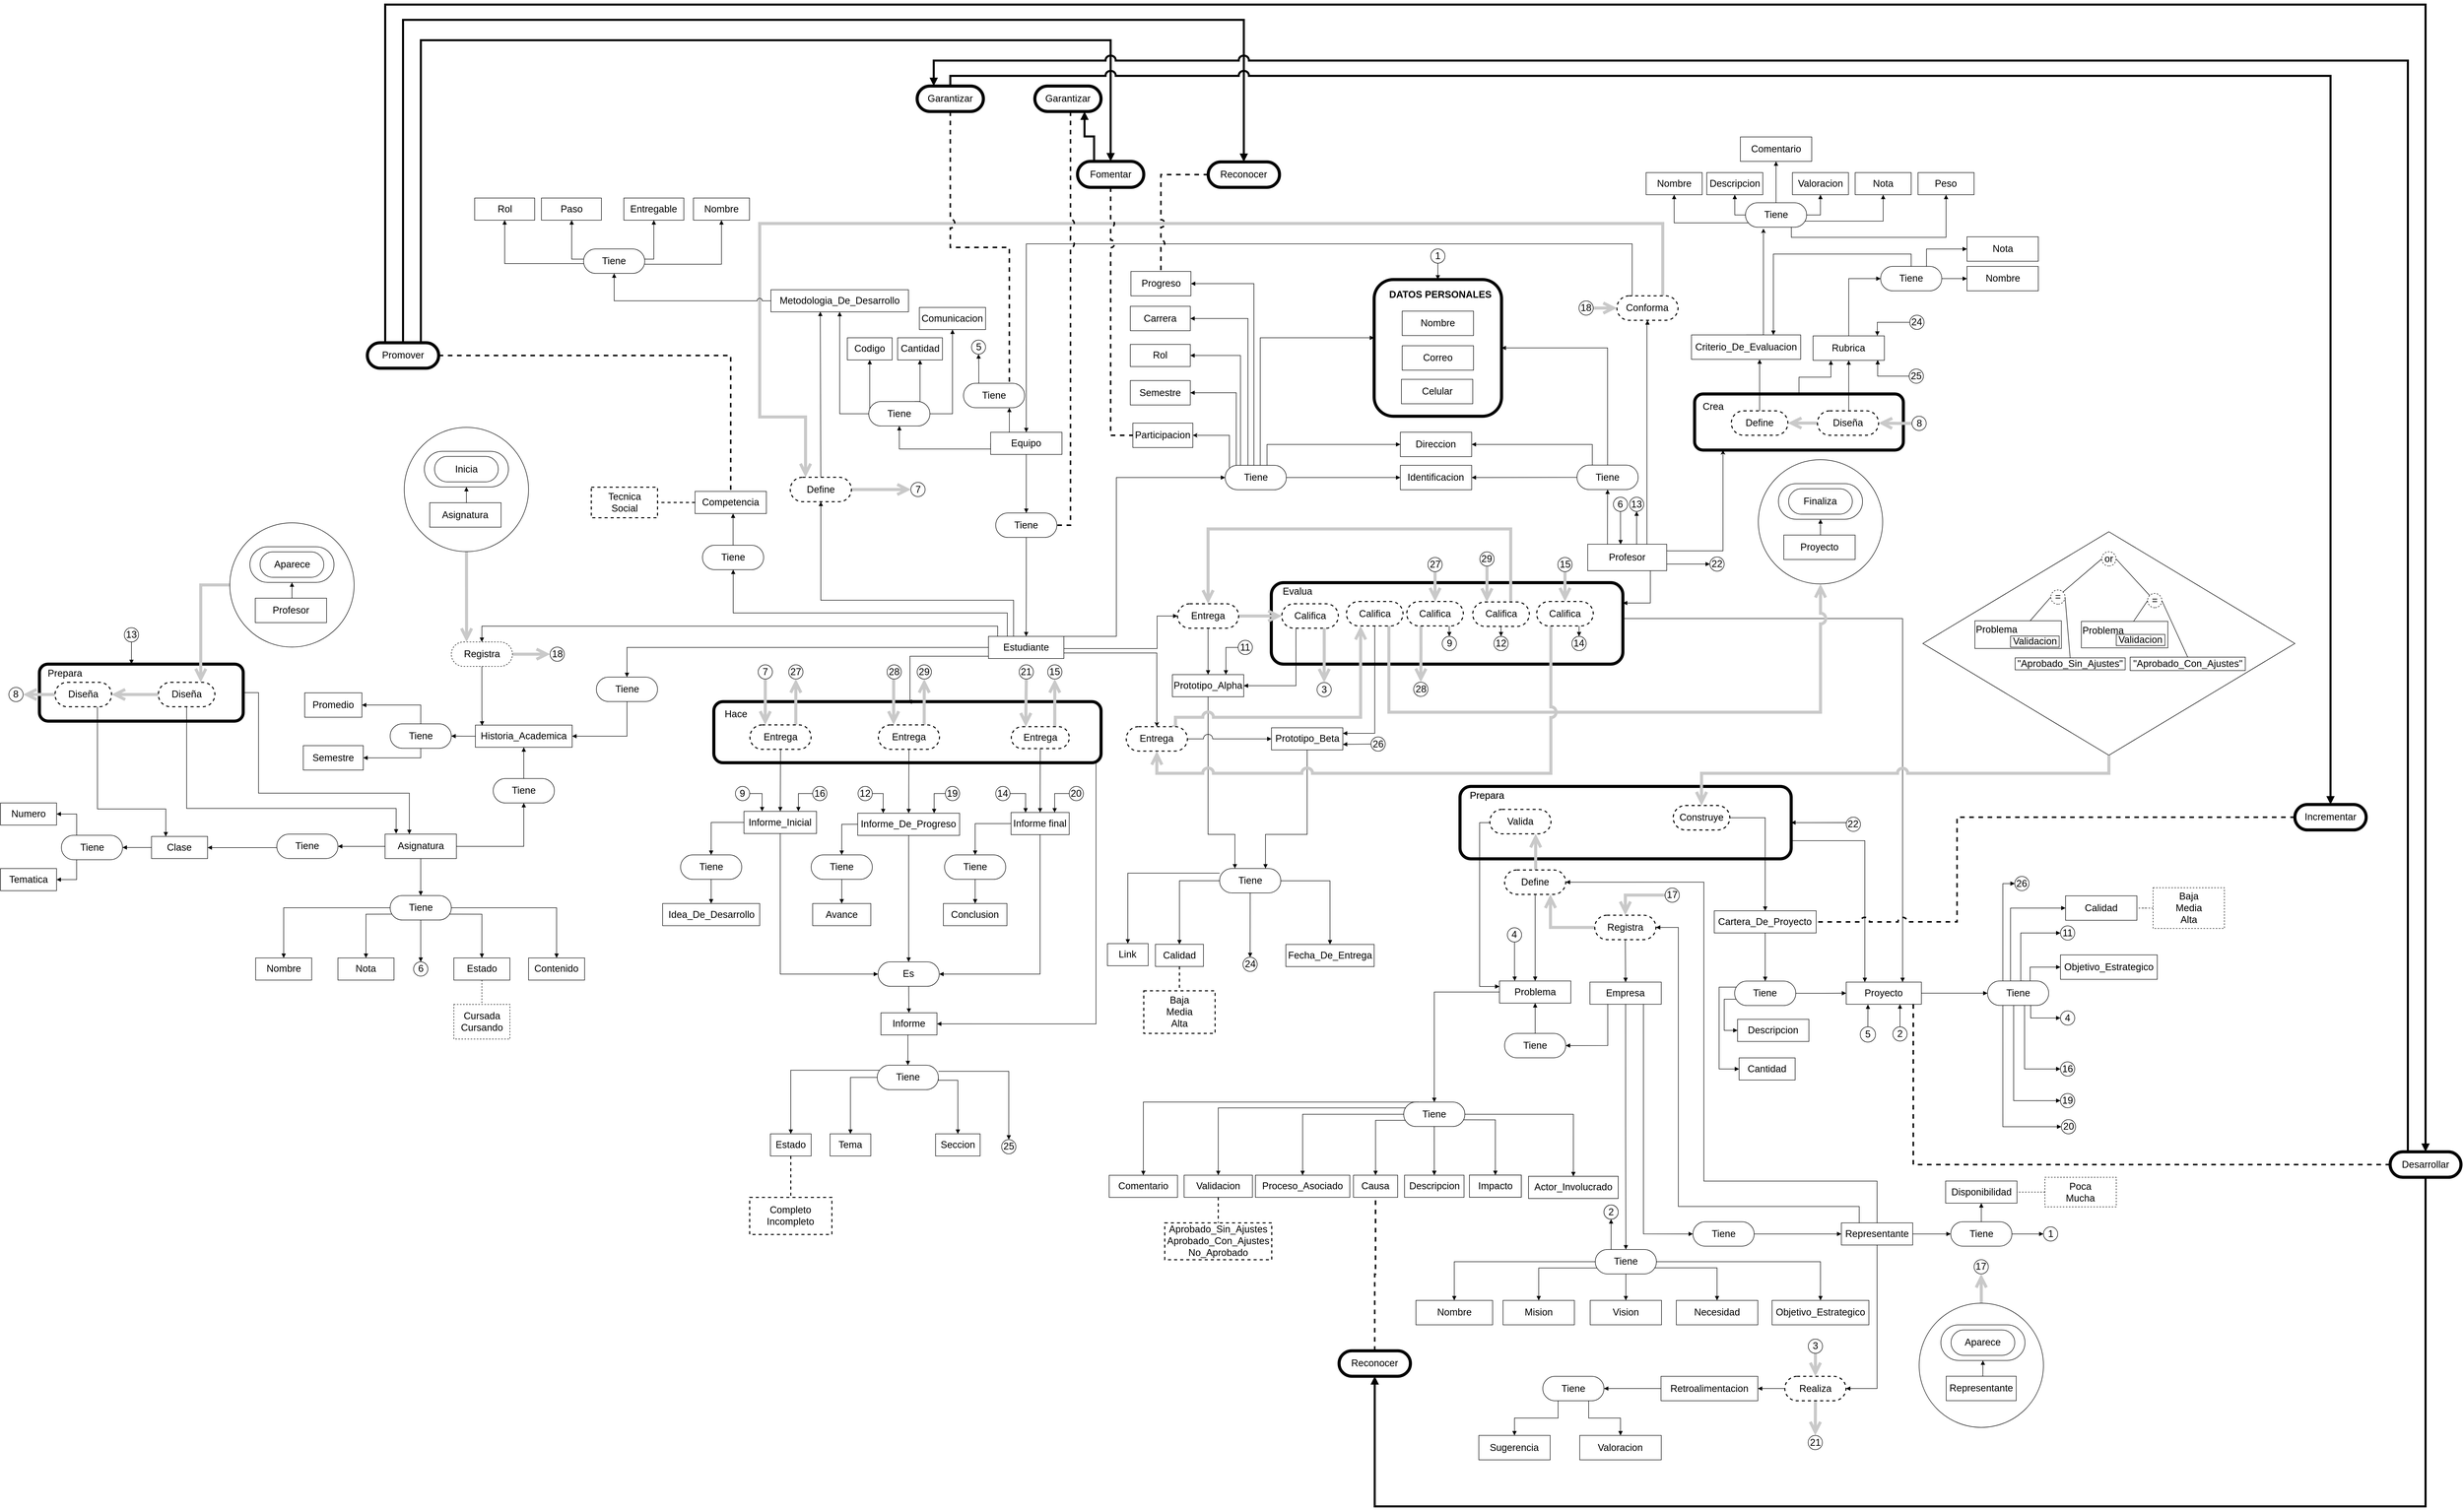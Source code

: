 <mxfile version="13.8.0" type="google"><diagram id="Yst6XNPmx6pk_bQ1T0mn" name="Page-1"><mxGraphModel dx="11317" dy="7496" grid="1" gridSize="10" guides="1" tooltips="1" connect="1" arrows="1" fold="1" page="1" pageScale="1" pageWidth="4681" pageHeight="3300" math="0" shadow="0"><root><mxCell id="0"/><mxCell id="1" parent="0"/><mxCell id="LCOy1MdNfsr-Gj_EYKU7-1" value="" style="strokeWidth=1;html=1;shape=mxgraph.flowchart.decision;whiteSpace=wrap;rounded=1;shadow=0;labelBackgroundColor=none;fillColor=#ffffff;fontFamily=Verdana;fontSize=8;fontColor=#000000;align=center;verticalAlign=middle;" parent="1" vertex="1"><mxGeometry x="-5457.02" y="-5524.5" width="730" height="439" as="geometry"/></mxCell><mxCell id="LCOy1MdNfsr-Gj_EYKU7-2" style="edgeStyle=orthogonalEdgeStyle;rounded=0;jumpStyle=arc;jumpSize=11;orthogonalLoop=1;jettySize=auto;html=1;entryX=1;entryY=0.5;entryDx=0;entryDy=0;endArrow=block;endFill=1;strokeColor=#000000;strokeWidth=1;exitX=0.987;exitY=1;exitDx=0;exitDy=0;exitPerimeter=0;" parent="1" source="LCOy1MdNfsr-Gj_EYKU7-3" target="LCOy1MdNfsr-Gj_EYKU7-108" edge="1"><mxGeometry relative="1" as="geometry"><Array as="points"><mxPoint x="-7080" y="-4558"/></Array></mxGeometry></mxCell><mxCell id="LCOy1MdNfsr-Gj_EYKU7-3" value="" style="strokeWidth=6;rounded=1;whiteSpace=wrap;html=1;align=center;fontSize=12;" parent="1" vertex="1"><mxGeometry x="-7830" y="-5190.75" width="760" height="120" as="geometry"/></mxCell><mxCell id="LCOy1MdNfsr-Gj_EYKU7-4" value="" style="strokeWidth=6;rounded=1;whiteSpace=wrap;html=1;align=center;fontSize=12;" parent="1" vertex="1"><mxGeometry x="-6735.87" y="-5424.5" width="690" height="160" as="geometry"/></mxCell><mxCell id="LCOy1MdNfsr-Gj_EYKU7-5" style="edgeStyle=orthogonalEdgeStyle;rounded=0;orthogonalLoop=1;jettySize=auto;html=1;exitX=0.5;exitY=0;exitDx=0;exitDy=0;entryX=0.25;entryY=1;entryDx=0;entryDy=0;strokeWidth=1;endFill=1;endArrow=block;" parent="1" source="LCOy1MdNfsr-Gj_EYKU7-6" target="LCOy1MdNfsr-Gj_EYKU7-326" edge="1"><mxGeometry relative="1" as="geometry"/></mxCell><mxCell id="LCOy1MdNfsr-Gj_EYKU7-6" value="" style="strokeWidth=6;rounded=1;whiteSpace=wrap;html=1;align=center;fontSize=12;" parent="1" vertex="1"><mxGeometry x="-5905.11" y="-5795.13" width="409.74" height="110.25" as="geometry"/></mxCell><mxCell id="LCOy1MdNfsr-Gj_EYKU7-7" style="edgeStyle=orthogonalEdgeStyle;rounded=0;orthogonalLoop=1;jettySize=auto;html=1;entryX=0.75;entryY=0;entryDx=0;entryDy=0;endArrow=block;endFill=1;fontFamily=Helvetica;fontSize=11;strokeWidth=1;" parent="1" source="LCOy1MdNfsr-Gj_EYKU7-4" target="LCOy1MdNfsr-Gj_EYKU7-132" edge="1"><mxGeometry relative="1" as="geometry"><Array as="points"><mxPoint x="-5497" y="-5354"/></Array></mxGeometry></mxCell><mxCell id="LCOy1MdNfsr-Gj_EYKU7-8" style="edgeStyle=orthogonalEdgeStyle;rounded=0;orthogonalLoop=1;jettySize=auto;html=1;endArrow=block;endFill=1;exitX=1;exitY=0.5;exitDx=0;exitDy=0;" parent="1" source="LCOy1MdNfsr-Gj_EYKU7-9" target="LCOy1MdNfsr-Gj_EYKU7-164" edge="1"><mxGeometry relative="1" as="geometry"><Array as="points"><mxPoint x="-8723.62" y="-5209.0"/><mxPoint x="-8723.62" y="-5011.0"/><mxPoint x="-8427.62" y="-5011.0"/></Array><mxPoint x="-8742.62" y="-5237.0" as="sourcePoint"/><mxPoint x="-8427.62" y="-4951.0" as="targetPoint"/></mxGeometry></mxCell><mxCell id="LCOy1MdNfsr-Gj_EYKU7-9" value="" style="strokeWidth=6;rounded=1;whiteSpace=wrap;html=1;align=center;fontSize=12;" parent="1" vertex="1"><mxGeometry x="-9153.62" y="-5264.5" width="400" height="111.95" as="geometry"/></mxCell><mxCell id="LCOy1MdNfsr-Gj_EYKU7-10" style="edgeStyle=orthogonalEdgeStyle;rounded=0;orthogonalLoop=1;jettySize=auto;html=1;exitX=1;exitY=0.75;exitDx=0;exitDy=0;entryX=0.25;entryY=0;entryDx=0;entryDy=0;strokeWidth=1;endArrow=block;endFill=1;" parent="1" source="LCOy1MdNfsr-Gj_EYKU7-11" target="LCOy1MdNfsr-Gj_EYKU7-132" edge="1"><mxGeometry relative="1" as="geometry"><Array as="points"><mxPoint x="-5571" y="-4918"/><mxPoint x="-5571" y="-4640"/></Array></mxGeometry></mxCell><mxCell id="LCOy1MdNfsr-Gj_EYKU7-11" value="" style="strokeWidth=6;rounded=1;whiteSpace=wrap;html=1;align=center;fontSize=12;" parent="1" vertex="1"><mxGeometry x="-6365.52" y="-5024.28" width="650" height="142.25" as="geometry"/></mxCell><mxCell id="LCOy1MdNfsr-Gj_EYKU7-12" style="edgeStyle=orthogonalEdgeStyle;rounded=0;orthogonalLoop=1;jettySize=auto;html=1;exitX=0.25;exitY=0;exitDx=0;exitDy=0;strokeWidth=1;endArrow=block;endFill=1;entryX=0.5;entryY=1;entryDx=0;entryDy=0;" parent="1" source="LCOy1MdNfsr-Gj_EYKU7-18" target="LCOy1MdNfsr-Gj_EYKU7-112" edge="1"><mxGeometry relative="1" as="geometry"><Array as="points"><mxPoint x="-6076" y="-5530"/><mxPoint x="-6076" y="-5530"/></Array><mxPoint x="-6100" y="-5530" as="targetPoint"/></mxGeometry></mxCell><mxCell id="LCOy1MdNfsr-Gj_EYKU7-13" style="edgeStyle=orthogonalEdgeStyle;rounded=0;orthogonalLoop=1;jettySize=auto;html=1;exitX=1;exitY=0.75;exitDx=0;exitDy=0;strokeWidth=1;endArrow=block;endFill=1;entryX=1;entryY=0.5;entryDx=0;entryDy=0;" parent="1" source="LCOy1MdNfsr-Gj_EYKU7-18" target="LCOy1MdNfsr-Gj_EYKU7-283" edge="1"><mxGeometry relative="1" as="geometry"><Array as="points"/><mxPoint x="-6230" y="-5473" as="targetPoint"/></mxGeometry></mxCell><mxCell id="LCOy1MdNfsr-Gj_EYKU7-14" style="edgeStyle=orthogonalEdgeStyle;rounded=0;orthogonalLoop=1;jettySize=auto;html=1;exitX=0.793;exitY=1.001;exitDx=0;exitDy=0;strokeWidth=1;endArrow=block;endFill=1;entryX=1;entryY=0.25;entryDx=0;entryDy=0;exitPerimeter=0;" parent="1" source="LCOy1MdNfsr-Gj_EYKU7-18" target="LCOy1MdNfsr-Gj_EYKU7-4" edge="1"><mxGeometry relative="1" as="geometry"><Array as="points"><mxPoint x="-5992" y="-5384"/></Array><mxPoint x="-5900" y="-5430" as="targetPoint"/></mxGeometry></mxCell><mxCell id="LCOy1MdNfsr-Gj_EYKU7-15" style="edgeStyle=orthogonalEdgeStyle;rounded=0;orthogonalLoop=1;jettySize=auto;html=1;exitX=0.75;exitY=0;exitDx=0;exitDy=0;entryX=0.5;entryY=1;entryDx=0;entryDy=0;strokeWidth=1;endArrow=block;endFill=1;" parent="1" source="LCOy1MdNfsr-Gj_EYKU7-18" target="LCOy1MdNfsr-Gj_EYKU7-36" edge="1"><mxGeometry relative="1" as="geometry"><Array as="points"><mxPoint x="-5998.87" y="-5932"/></Array></mxGeometry></mxCell><mxCell id="LCOy1MdNfsr-Gj_EYKU7-16" style="edgeStyle=orthogonalEdgeStyle;rounded=0;orthogonalLoop=1;jettySize=auto;html=1;endArrow=block;endFill=1;entryX=1;entryY=0.5;entryDx=0;entryDy=0;exitX=0.619;exitY=0.003;exitDx=0;exitDy=0;exitPerimeter=0;" parent="1" source="LCOy1MdNfsr-Gj_EYKU7-18" target="LCOy1MdNfsr-Gj_EYKU7-235" edge="1"><mxGeometry relative="1" as="geometry"><Array as="points"/><mxPoint x="-5959.87" y="-5501.875" as="sourcePoint"/><mxPoint x="-5987.87" y="-5410" as="targetPoint"/></mxGeometry></mxCell><mxCell id="LCOy1MdNfsr-Gj_EYKU7-17" style="edgeStyle=orthogonalEdgeStyle;rounded=0;orthogonalLoop=1;jettySize=auto;html=1;exitX=1;exitY=0.25;exitDx=0;exitDy=0;entryX=0.136;entryY=0.999;entryDx=0;entryDy=0;entryPerimeter=0;" parent="1" source="LCOy1MdNfsr-Gj_EYKU7-18" target="LCOy1MdNfsr-Gj_EYKU7-6" edge="1"><mxGeometry relative="1" as="geometry"/></mxCell><mxCell id="LCOy1MdNfsr-Gj_EYKU7-18" value="Profesor" style="rounded=0;whiteSpace=wrap;html=1;fontSize=19;strokeWidth=1;" parent="1" vertex="1"><mxGeometry x="-6114.87" y="-5500" width="155" height="52" as="geometry"/></mxCell><mxCell id="LCOy1MdNfsr-Gj_EYKU7-19" style="edgeStyle=orthogonalEdgeStyle;rounded=0;orthogonalLoop=1;jettySize=auto;html=1;exitX=0.75;exitY=0;exitDx=0;exitDy=0;entryX=0;entryY=0.5;entryDx=0;entryDy=0;strokeWidth=1;endArrow=block;endFill=1;" parent="1" source="LCOy1MdNfsr-Gj_EYKU7-27" target="LCOy1MdNfsr-Gj_EYKU7-93" edge="1"><mxGeometry relative="1" as="geometry"><Array as="points"><mxPoint x="-7040" y="-5319"/><mxPoint x="-7040" y="-5631"/></Array></mxGeometry></mxCell><mxCell id="LCOy1MdNfsr-Gj_EYKU7-20" style="edgeStyle=orthogonalEdgeStyle;rounded=0;orthogonalLoop=1;jettySize=auto;html=1;exitX=0.25;exitY=0;exitDx=0;exitDy=0;strokeWidth=1;endArrow=block;endFill=1;" parent="1" source="LCOy1MdNfsr-Gj_EYKU7-27" target="LCOy1MdNfsr-Gj_EYKU7-67" edge="1"><mxGeometry relative="1" as="geometry"><Array as="points"><mxPoint x="-7254" y="-5365"/><mxPoint x="-7792" y="-5365"/></Array></mxGeometry></mxCell><mxCell id="LCOy1MdNfsr-Gj_EYKU7-21" style="edgeStyle=orthogonalEdgeStyle;rounded=0;orthogonalLoop=1;jettySize=auto;html=1;exitX=0;exitY=0.5;exitDx=0;exitDy=0;entryX=0.5;entryY=0;entryDx=0;entryDy=0;endArrow=block;endFill=1;strokeWidth=1;" parent="1" source="LCOy1MdNfsr-Gj_EYKU7-27" target="LCOy1MdNfsr-Gj_EYKU7-169" edge="1"><mxGeometry relative="1" as="geometry"/></mxCell><mxCell id="LCOy1MdNfsr-Gj_EYKU7-22" style="edgeStyle=orthogonalEdgeStyle;rounded=0;orthogonalLoop=1;jettySize=auto;html=1;exitX=1;exitY=0.5;exitDx=0;exitDy=0;entryX=0;entryY=0.5;entryDx=0;entryDy=0;endArrow=block;endFill=1;strokeWidth=1;" parent="1" source="LCOy1MdNfsr-Gj_EYKU7-27" target="LCOy1MdNfsr-Gj_EYKU7-39" edge="1"><mxGeometry relative="1" as="geometry"><Array as="points"><mxPoint x="-7143" y="-5295"/><mxPoint x="-6960" y="-5295"/><mxPoint x="-6960" y="-5359"/></Array></mxGeometry></mxCell><mxCell id="LCOy1MdNfsr-Gj_EYKU7-23" style="edgeStyle=orthogonalEdgeStyle;rounded=0;orthogonalLoop=1;jettySize=auto;html=1;exitX=0.25;exitY=1;exitDx=0;exitDy=0;entryX=0.5;entryY=0;entryDx=0;entryDy=0;strokeWidth=1;endFill=1;endArrow=block;" parent="1" source="LCOy1MdNfsr-Gj_EYKU7-27" target="LCOy1MdNfsr-Gj_EYKU7-3" edge="1"><mxGeometry relative="1" as="geometry"><Array as="points"><mxPoint x="-7254" y="-5280"/><mxPoint x="-7445" y="-5280"/></Array></mxGeometry></mxCell><mxCell id="LCOy1MdNfsr-Gj_EYKU7-24" style="edgeStyle=orthogonalEdgeStyle;rounded=0;orthogonalLoop=1;jettySize=auto;html=1;exitX=0.122;exitY=0.023;exitDx=0;exitDy=0;entryX=0.5;entryY=0;entryDx=0;entryDy=0;strokeWidth=1;endFill=1;endArrow=block;exitPerimeter=0;" parent="1" source="LCOy1MdNfsr-Gj_EYKU7-27" target="LCOy1MdNfsr-Gj_EYKU7-228" edge="1"><mxGeometry relative="1" as="geometry"/></mxCell><mxCell id="LCOy1MdNfsr-Gj_EYKU7-25" style="edgeStyle=orthogonalEdgeStyle;rounded=0;orthogonalLoop=1;jettySize=auto;html=1;exitX=0.333;exitY=0.02;exitDx=0;exitDy=0;entryX=0.5;entryY=1;entryDx=0;entryDy=0;endArrow=block;endFill=1;exitPerimeter=0;strokeWidth=1;" parent="1" source="LCOy1MdNfsr-Gj_EYKU7-27" target="LCOy1MdNfsr-Gj_EYKU7-274" edge="1"><mxGeometry relative="1" as="geometry"><Array as="points"><mxPoint x="-7242" y="-5390"/><mxPoint x="-7620" y="-5390"/></Array></mxGeometry></mxCell><mxCell id="LCOy1MdNfsr-Gj_EYKU7-26" style="edgeStyle=orthogonalEdgeStyle;rounded=0;orthogonalLoop=1;jettySize=auto;html=1;exitX=1;exitY=0.75;exitDx=0;exitDy=0;jumpStyle=arc;jumpSize=18;entryX=0.5;entryY=0;entryDx=0;entryDy=0;" parent="1" source="LCOy1MdNfsr-Gj_EYKU7-27" target="LCOy1MdNfsr-Gj_EYKU7-348" edge="1"><mxGeometry relative="1" as="geometry"><mxPoint x="-6970" y="-5150" as="targetPoint"/><Array as="points"><mxPoint x="-6961" y="-5286"/></Array></mxGeometry></mxCell><mxCell id="LCOy1MdNfsr-Gj_EYKU7-27" value="&lt;font style=&quot;font-size: 19px&quot;&gt;Estudiante&lt;/font&gt;" style="rounded=0;whiteSpace=wrap;html=1;fontSize=19;strokeWidth=1;" parent="1" vertex="1"><mxGeometry x="-7291" y="-5319" width="148" height="43.5" as="geometry"/></mxCell><mxCell id="LCOy1MdNfsr-Gj_EYKU7-28" style="edgeStyle=orthogonalEdgeStyle;rounded=0;orthogonalLoop=1;jettySize=auto;html=1;exitX=0;exitY=0.5;exitDx=0;exitDy=0;entryX=0.5;entryY=1;entryDx=0;entryDy=0;strokeWidth=1;endArrow=block;endFill=1;" parent="1" source="LCOy1MdNfsr-Gj_EYKU7-30" target="LCOy1MdNfsr-Gj_EYKU7-59" edge="1"><mxGeometry relative="1" as="geometry"><Array as="points"><mxPoint x="-7287" y="-5687"/><mxPoint x="-7466" y="-5687"/></Array></mxGeometry></mxCell><mxCell id="LCOy1MdNfsr-Gj_EYKU7-29" style="edgeStyle=orthogonalEdgeStyle;rounded=0;orthogonalLoop=1;jettySize=auto;html=1;exitX=0.5;exitY=1;exitDx=0;exitDy=0;entryX=0.5;entryY=0;entryDx=0;entryDy=0;strokeWidth=1;endArrow=block;endFill=1;" parent="1" source="LCOy1MdNfsr-Gj_EYKU7-30" target="LCOy1MdNfsr-Gj_EYKU7-70" edge="1"><mxGeometry relative="1" as="geometry"/></mxCell><mxCell id="g21kPdi8kUJl21AtWM3E-17" style="edgeStyle=orthogonalEdgeStyle;rounded=0;jumpStyle=arc;jumpSize=14;orthogonalLoop=1;jettySize=auto;html=1;exitX=0.25;exitY=0;exitDx=0;exitDy=0;entryX=0.75;entryY=1;entryDx=0;entryDy=0;endArrow=block;endFill=1;strokeWidth=1;" parent="1" source="LCOy1MdNfsr-Gj_EYKU7-30" target="g21kPdi8kUJl21AtWM3E-16" edge="1"><mxGeometry relative="1" as="geometry"><Array as="points"><mxPoint x="-7250" y="-5720"/></Array></mxGeometry></mxCell><mxCell id="LCOy1MdNfsr-Gj_EYKU7-30" value="Equipo" style="rounded=0;whiteSpace=wrap;html=1;fontSize=19;strokeWidth=1;" parent="1" vertex="1"><mxGeometry x="-7286.75" y="-5719.86" width="140" height="43.5" as="geometry"/></mxCell><mxCell id="LCOy1MdNfsr-Gj_EYKU7-31" style="edgeStyle=orthogonalEdgeStyle;rounded=0;orthogonalLoop=1;jettySize=auto;html=1;exitX=0.5;exitY=1;exitDx=0;exitDy=0;entryX=0.25;entryY=0;entryDx=0;entryDy=0;endArrow=block;strokeWidth=1;endFill=1;" parent="1" source="LCOy1MdNfsr-Gj_EYKU7-32" target="LCOy1MdNfsr-Gj_EYKU7-102" edge="1"><mxGeometry relative="1" as="geometry"><Array as="points"><mxPoint x="-6860" y="-4930"/><mxPoint x="-6807" y="-4930"/></Array><mxPoint x="-6860" y="-5160.11" as="sourcePoint"/></mxGeometry></mxCell><mxCell id="LCOy1MdNfsr-Gj_EYKU7-32" value="Prototipo_Alpha" style="rounded=0;whiteSpace=wrap;html=1;fontSize=19;strokeWidth=1;" parent="1" vertex="1"><mxGeometry x="-6930" y="-5243.86" width="140" height="43.5" as="geometry"/></mxCell><mxCell id="LCOy1MdNfsr-Gj_EYKU7-33" style="edgeStyle=orthogonalEdgeStyle;rounded=0;orthogonalLoop=1;jettySize=auto;html=1;exitX=0.25;exitY=0;exitDx=0;exitDy=0;entryX=0.5;entryY=0;entryDx=0;entryDy=0;endArrow=block;strokeWidth=1;endFill=1;" parent="1" source="LCOy1MdNfsr-Gj_EYKU7-36" target="LCOy1MdNfsr-Gj_EYKU7-30" edge="1"><mxGeometry relative="1" as="geometry"><mxPoint x="-5791" y="-5571" as="targetPoint"/><Array as="points"><mxPoint x="-6028" y="-6090"/><mxPoint x="-7217" y="-6090"/></Array></mxGeometry></mxCell><mxCell id="LCOy1MdNfsr-Gj_EYKU7-34" style="edgeStyle=orthogonalEdgeStyle;rounded=0;orthogonalLoop=1;jettySize=auto;html=1;exitX=1;exitY=0.5;exitDx=0;exitDy=0;entryX=0.5;entryY=1;entryDx=0;entryDy=0;strokeColor=#C9C9C9;strokeWidth=6;fillColor=#e1d5e7;endFill=0;endArrow=open;endSize=14;" parent="1" source="LCOy1MdNfsr-Gj_EYKU7-274" target="LCOy1MdNfsr-Gj_EYKU7-248" edge="1"><mxGeometry relative="1" as="geometry"><Array as="points"/></mxGeometry></mxCell><mxCell id="LCOy1MdNfsr-Gj_EYKU7-35" style="edgeStyle=orthogonalEdgeStyle;rounded=0;orthogonalLoop=1;jettySize=auto;html=1;exitX=0.75;exitY=0;exitDx=0;exitDy=0;entryX=0.25;entryY=0;entryDx=0;entryDy=0;endArrow=open;endFill=0;strokeColor=#C9C9C9;strokeWidth=6;fillColor=#e1d5e7;endSize=14;" parent="1" source="LCOy1MdNfsr-Gj_EYKU7-36" target="LCOy1MdNfsr-Gj_EYKU7-274" edge="1"><mxGeometry relative="1" as="geometry"><Array as="points"><mxPoint x="-5968" y="-6130"/><mxPoint x="-7740" y="-6130"/><mxPoint x="-7740" y="-5750"/><mxPoint x="-7650" y="-5750"/></Array></mxGeometry></mxCell><mxCell id="LCOy1MdNfsr-Gj_EYKU7-36" value="Conforma" style="html=1;whiteSpace=wrap;rounded=1;arcSize=50;fontSize=19;spacing=5;strokeOpacity=100;strokeWidth=2;dashed=1;" parent="1" vertex="1"><mxGeometry x="-6057.62" y="-5987.86" width="120" height="48" as="geometry"/></mxCell><mxCell id="LCOy1MdNfsr-Gj_EYKU7-37" style="edgeStyle=orthogonalEdgeStyle;rounded=0;orthogonalLoop=1;jettySize=auto;html=1;exitX=0.5;exitY=1;exitDx=0;exitDy=0;entryX=0.5;entryY=0;entryDx=0;entryDy=0;endArrow=block;endFill=1;strokeWidth=1;" parent="1" source="LCOy1MdNfsr-Gj_EYKU7-39" target="LCOy1MdNfsr-Gj_EYKU7-32" edge="1"><mxGeometry relative="1" as="geometry"><Array as="points"><mxPoint x="-6860" y="-5300"/><mxPoint x="-6860" y="-5300"/></Array></mxGeometry></mxCell><mxCell id="LCOy1MdNfsr-Gj_EYKU7-38" style="edgeStyle=orthogonalEdgeStyle;rounded=0;jumpStyle=arc;jumpSize=11;orthogonalLoop=1;jettySize=auto;html=1;entryX=0;entryY=0.5;entryDx=0;entryDy=0;endArrow=open;endFill=0;endSize=14;strokeColor=#C9C9C9;strokeWidth=6;fillColor=#e1d5e7;" parent="1" source="LCOy1MdNfsr-Gj_EYKU7-39" target="LCOy1MdNfsr-Gj_EYKU7-208" edge="1"><mxGeometry relative="1" as="geometry"/></mxCell><mxCell id="LCOy1MdNfsr-Gj_EYKU7-39" value="&lt;font style=&quot;font-size: 19px&quot;&gt;Entrega&lt;/font&gt;" style="html=1;whiteSpace=wrap;rounded=1;arcSize=50;fontSize=19;spacing=5;strokeOpacity=100;strokeWidth=2;dashed=1;" parent="1" vertex="1"><mxGeometry x="-6920" y="-5383.0" width="120" height="48" as="geometry"/></mxCell><mxCell id="LCOy1MdNfsr-Gj_EYKU7-40" style="edgeStyle=orthogonalEdgeStyle;rounded=0;orthogonalLoop=1;jettySize=auto;html=1;exitX=0.5;exitY=1;exitDx=0;exitDy=0;fontSize=11;fillColor=#e1d5e7;strokeWidth=6;endFill=0;endArrow=open;strokeColor=#C9C9C9;endSize=14;entryX=0.25;entryY=0;entryDx=0;entryDy=0;" parent="1" source="LCOy1MdNfsr-Gj_EYKU7-41" target="LCOy1MdNfsr-Gj_EYKU7-228" edge="1"><mxGeometry relative="1" as="geometry"><Array as="points"><mxPoint x="-8315" y="-5627"/><mxPoint x="-8315" y="-5627"/></Array><mxPoint x="-8920.13" y="-5712.14" as="targetPoint"/></mxGeometry></mxCell><mxCell id="LCOy1MdNfsr-Gj_EYKU7-41" value="" style="ellipse;whiteSpace=wrap;html=1;aspect=fixed;fontSize=19;strokeWidth=1;" parent="1" vertex="1"><mxGeometry x="-8437.62" y="-5729.5" width="244" height="244" as="geometry"/></mxCell><mxCell id="LCOy1MdNfsr-Gj_EYKU7-42" value="" style="html=1;whiteSpace=wrap;rounded=1;arcSize=50;fontSize=19;spacing=5;strokeOpacity=100;strokeWidth=1;" parent="1" vertex="1"><mxGeometry x="-8398.12" y="-5682.5" width="165" height="70" as="geometry"/></mxCell><mxCell id="LCOy1MdNfsr-Gj_EYKU7-43" value="Inicia" style="html=1;whiteSpace=wrap;rounded=1;arcSize=50;fontSize=19;spacing=5;strokeOpacity=100;strokeWidth=1;" parent="1" vertex="1"><mxGeometry x="-8378.12" y="-5672.5" width="125" height="50" as="geometry"/></mxCell><mxCell id="LCOy1MdNfsr-Gj_EYKU7-44" style="edgeStyle=orthogonalEdgeStyle;rounded=0;orthogonalLoop=1;jettySize=auto;html=1;exitX=0.5;exitY=0;exitDx=0;exitDy=0;entryX=0.5;entryY=1;entryDx=0;entryDy=0;endArrow=block;endFill=1;strokeWidth=1;" parent="1" source="LCOy1MdNfsr-Gj_EYKU7-45" target="LCOy1MdNfsr-Gj_EYKU7-42" edge="1"><mxGeometry relative="1" as="geometry"/></mxCell><mxCell id="LCOy1MdNfsr-Gj_EYKU7-45" value="Asignatura" style="html=1;whiteSpace=wrap;;fontSize=19;spacing=5;strokeOpacity=100;strokeWidth=1;" parent="1" vertex="1"><mxGeometry x="-8387.62" y="-5581.5" width="140" height="48" as="geometry"/></mxCell><mxCell id="LCOy1MdNfsr-Gj_EYKU7-46" value="" style="rounded=1;whiteSpace=wrap;html=1;strokeWidth=6;" parent="1" vertex="1"><mxGeometry x="-6534" y="-6019.86" width="250" height="268.5" as="geometry"/></mxCell><mxCell id="LCOy1MdNfsr-Gj_EYKU7-47" value="&lt;font style=&quot;font-size: 19px&quot;&gt;Nombre&lt;/font&gt;" style="rounded=0;whiteSpace=wrap;html=1;fontSize=19;strokeWidth=1;" parent="1" vertex="1"><mxGeometry x="-6479" y="-5957.86" width="140" height="48" as="geometry"/></mxCell><mxCell id="LCOy1MdNfsr-Gj_EYKU7-48" value="&lt;font style=&quot;font-size: 19px&quot;&gt;Correo&lt;/font&gt;" style="rounded=0;whiteSpace=wrap;html=1;fontSize=19;strokeWidth=1;" parent="1" vertex="1"><mxGeometry x="-6479" y="-5889.86" width="140" height="48" as="geometry"/></mxCell><mxCell id="LCOy1MdNfsr-Gj_EYKU7-49" value="&lt;font style=&quot;font-size: 19px&quot;&gt;Identificacion&lt;/font&gt;" style="rounded=0;whiteSpace=wrap;html=1;fontSize=19;strokeWidth=1;" parent="1" vertex="1"><mxGeometry x="-6482.62" y="-5655.0" width="140" height="48" as="geometry"/></mxCell><mxCell id="LCOy1MdNfsr-Gj_EYKU7-50" value="&lt;font style=&quot;font-size: 19px&quot;&gt;Carrera&lt;/font&gt;" style="rounded=0;whiteSpace=wrap;html=1;fontSize=19;strokeWidth=1;" parent="1" vertex="1"><mxGeometry x="-7012.62" y="-5967.36" width="117.75" height="48" as="geometry"/></mxCell><mxCell id="LCOy1MdNfsr-Gj_EYKU7-51" value="&lt;font style=&quot;font-size: 19px&quot;&gt;Semestre&lt;/font&gt;" style="rounded=0;whiteSpace=wrap;html=1;fontSize=19;strokeWidth=1;" parent="1" vertex="1"><mxGeometry x="-7012.62" y="-5821.5" width="117.75" height="48" as="geometry"/></mxCell><mxCell id="LCOy1MdNfsr-Gj_EYKU7-52" value="&lt;font style=&quot;font-size: 19px&quot;&gt;Celular&lt;/font&gt;" style="rounded=0;whiteSpace=wrap;html=1;fontSize=19;strokeWidth=1;" parent="1" vertex="1"><mxGeometry x="-6480.5" y="-5823.86" width="140" height="48" as="geometry"/></mxCell><mxCell id="LCOy1MdNfsr-Gj_EYKU7-53" value="&lt;font style=&quot;font-size: 19px&quot;&gt;&lt;b&gt;DATOS PERSONALES&lt;/b&gt;&lt;/font&gt;" style="text;html=1;align=center;verticalAlign=middle;whiteSpace=wrap;rounded=0;strokeWidth=1;" parent="1" vertex="1"><mxGeometry x="-6514" y="-5999.86" width="220" height="20" as="geometry"/></mxCell><mxCell id="LCOy1MdNfsr-Gj_EYKU7-54" value="Direccion" style="rounded=0;whiteSpace=wrap;html=1;fontSize=19;strokeWidth=1;" parent="1" vertex="1"><mxGeometry x="-6482.62" y="-5720" width="140" height="48" as="geometry"/></mxCell><mxCell id="LCOy1MdNfsr-Gj_EYKU7-55" style="edgeStyle=orthogonalEdgeStyle;rounded=0;orthogonalLoop=1;jettySize=auto;html=1;entryX=0.5;entryY=1;entryDx=0;entryDy=0;strokeWidth=1;endArrow=block;endFill=1;" parent="1" target="LCOy1MdNfsr-Gj_EYKU7-158" edge="1"><mxGeometry relative="1" as="geometry"><mxPoint x="-7508" y="-5760" as="sourcePoint"/><Array as="points"><mxPoint x="-7508" y="-5760"/><mxPoint x="-7524" y="-5760"/></Array></mxGeometry></mxCell><mxCell id="LCOy1MdNfsr-Gj_EYKU7-56" style="edgeStyle=orthogonalEdgeStyle;rounded=0;orthogonalLoop=1;jettySize=auto;html=1;exitX=0.75;exitY=0;exitDx=0;exitDy=0;entryX=0.5;entryY=1;entryDx=0;entryDy=0;strokeWidth=1;endArrow=block;endFill=1;" parent="1" source="LCOy1MdNfsr-Gj_EYKU7-59" target="LCOy1MdNfsr-Gj_EYKU7-103" edge="1"><mxGeometry relative="1" as="geometry"><Array as="points"><mxPoint x="-7425" y="-5780"/></Array></mxGeometry></mxCell><mxCell id="LCOy1MdNfsr-Gj_EYKU7-57" style="edgeStyle=orthogonalEdgeStyle;rounded=0;orthogonalLoop=1;jettySize=auto;html=1;exitX=0;exitY=0.5;exitDx=0;exitDy=0;entryX=0.5;entryY=1;entryDx=0;entryDy=0;strokeWidth=1;endArrow=block;endFill=1;" parent="1" source="LCOy1MdNfsr-Gj_EYKU7-59" target="LCOy1MdNfsr-Gj_EYKU7-61" edge="1"><mxGeometry relative="1" as="geometry"><Array as="points"><mxPoint x="-7583" y="-5756"/></Array></mxGeometry></mxCell><mxCell id="LCOy1MdNfsr-Gj_EYKU7-58" style="edgeStyle=orthogonalEdgeStyle;rounded=0;jumpStyle=arc;jumpSize=10;orthogonalLoop=1;jettySize=auto;html=1;endArrow=block;endFill=1;fontFamily=Helvetica;fontSize=11;strokeWidth=1;exitX=1;exitY=0.5;exitDx=0;exitDy=0;" parent="1" source="LCOy1MdNfsr-Gj_EYKU7-59" target="LCOy1MdNfsr-Gj_EYKU7-296" edge="1"><mxGeometry relative="1" as="geometry"/></mxCell><mxCell id="LCOy1MdNfsr-Gj_EYKU7-59" value="&lt;font style=&quot;font-size: 19px&quot;&gt;Tiene&lt;/font&gt;" style="html=1;whiteSpace=wrap;rounded=1;arcSize=50;fontSize=19;spacing=5;strokeOpacity=100;strokeWidth=1;" parent="1" vertex="1"><mxGeometry x="-7525.94" y="-5780.25" width="120" height="48" as="geometry"/></mxCell><mxCell id="LCOy1MdNfsr-Gj_EYKU7-60" style="edgeStyle=orthogonalEdgeStyle;rounded=0;jumpStyle=arc;jumpSize=10;orthogonalLoop=1;jettySize=auto;html=1;entryX=0.5;entryY=1;entryDx=0;entryDy=0;endArrow=block;endFill=1;fontFamily=Helvetica;fontSize=11;strokeWidth=1;" parent="1" source="LCOy1MdNfsr-Gj_EYKU7-61" target="LCOy1MdNfsr-Gj_EYKU7-464" edge="1"><mxGeometry relative="1" as="geometry"/></mxCell><mxCell id="LCOy1MdNfsr-Gj_EYKU7-61" value="Metodologia_De_Desarrollo" style="rounded=0;whiteSpace=wrap;html=1;fontSize=19;strokeWidth=1;" parent="1" vertex="1"><mxGeometry x="-7718" y="-5999.86" width="270" height="43.5" as="geometry"/></mxCell><mxCell id="LCOy1MdNfsr-Gj_EYKU7-62" value="Rol" style="rounded=0;whiteSpace=wrap;html=1;fontSize=19;strokeWidth=1;" parent="1" vertex="1"><mxGeometry x="-7012.62" y="-5892.5" width="117.75" height="43.5" as="geometry"/></mxCell><mxCell id="LCOy1MdNfsr-Gj_EYKU7-63" style="edgeStyle=orthogonalEdgeStyle;rounded=0;orthogonalLoop=1;jettySize=auto;html=1;endArrow=block;strokeWidth=1;endFill=1;" parent="1" source="LCOy1MdNfsr-Gj_EYKU7-67" target="LCOy1MdNfsr-Gj_EYKU7-64" edge="1"><mxGeometry relative="1" as="geometry"><mxPoint x="-7867.5" y="-5473.64" as="sourcePoint"/><Array as="points"><mxPoint x="-7792.5" y="-5557.64"/><mxPoint x="-7792.5" y="-5557.64"/></Array></mxGeometry></mxCell><mxCell id="LCOy1MdNfsr-Gj_EYKU7-64" value="Competencia" style="rounded=0;whiteSpace=wrap;html=1;fontSize=19;strokeWidth=1;" parent="1" vertex="1"><mxGeometry x="-7866.88" y="-5603.75" width="140" height="43.5" as="geometry"/></mxCell><mxCell id="LCOy1MdNfsr-Gj_EYKU7-65" style="edgeStyle=orthogonalEdgeStyle;rounded=0;orthogonalLoop=1;jettySize=auto;html=1;exitX=0;exitY=0.5;exitDx=0;exitDy=0;entryX=1;entryY=0.5;entryDx=0;entryDy=0;endArrow=none;dashed=1;strokeWidth=2;fontSize=19;fillColor=#ffffff;" parent="1" source="LCOy1MdNfsr-Gj_EYKU7-64" target="LCOy1MdNfsr-Gj_EYKU7-66" edge="1"><mxGeometry relative="1" as="geometry"><mxPoint x="-8022.75" y="-6031.25" as="sourcePoint"/><mxPoint x="-8092.75" y="-5600" as="targetPoint"/></mxGeometry></mxCell><mxCell id="LCOy1MdNfsr-Gj_EYKU7-66" value="&lt;span style=&quot;font-size: 19px&quot;&gt;Tecnica&lt;/span&gt;&lt;br&gt;&lt;span style=&quot;font-size: 19px&quot;&gt;Social&lt;/span&gt;" style="rounded=0;whiteSpace=wrap;html=1;align=center;dashed=1;fontSize=19;strokeWidth=2;" parent="1" vertex="1"><mxGeometry x="-8070.5" y="-5612" width="130" height="60" as="geometry"/></mxCell><mxCell id="LCOy1MdNfsr-Gj_EYKU7-67" value="&lt;font style=&quot;font-size: 19px&quot;&gt;Tiene&lt;/font&gt;" style="html=1;whiteSpace=wrap;rounded=1;arcSize=50;fontSize=19;spacing=5;strokeOpacity=100;strokeWidth=1;" parent="1" vertex="1"><mxGeometry x="-7852.25" y="-5498.0" width="120" height="48" as="geometry"/></mxCell><mxCell id="LCOy1MdNfsr-Gj_EYKU7-68" style="edgeStyle=orthogonalEdgeStyle;rounded=0;orthogonalLoop=1;jettySize=auto;html=1;exitX=0.5;exitY=1;exitDx=0;exitDy=0;entryX=0.5;entryY=0;entryDx=0;entryDy=0;strokeWidth=1;endArrow=block;endFill=1;" parent="1" source="LCOy1MdNfsr-Gj_EYKU7-70" target="LCOy1MdNfsr-Gj_EYKU7-27" edge="1"><mxGeometry relative="1" as="geometry"/></mxCell><mxCell id="LCOy1MdNfsr-Gj_EYKU7-69" style="edgeStyle=orthogonalEdgeStyle;rounded=0;orthogonalLoop=1;jettySize=auto;html=1;exitX=0.25;exitY=0;exitDx=0;exitDy=0;fontSize=19;strokeWidth=1;endArrow=block;endFill=1;" parent="1" source="g21kPdi8kUJl21AtWM3E-16" target="LCOy1MdNfsr-Gj_EYKU7-159" edge="1"><mxGeometry relative="1" as="geometry"><Array as="points"><mxPoint x="-7310" y="-5850"/><mxPoint x="-7310" y="-5850"/></Array></mxGeometry></mxCell><mxCell id="LCOy1MdNfsr-Gj_EYKU7-70" value="&lt;font style=&quot;font-size: 19px&quot;&gt;Tiene&lt;/font&gt;" style="html=1;whiteSpace=wrap;rounded=1;arcSize=50;fontSize=19;spacing=5;strokeOpacity=100;strokeWidth=1;" parent="1" vertex="1"><mxGeometry x="-7276.75" y="-5561.36" width="120" height="48" as="geometry"/></mxCell><mxCell id="LCOy1MdNfsr-Gj_EYKU7-71" style="edgeStyle=orthogonalEdgeStyle;rounded=0;orthogonalLoop=1;jettySize=auto;html=1;exitX=0;exitY=0.5;exitDx=0;exitDy=0;entryX=1;entryY=0.5;entryDx=0;entryDy=0;endArrow=block;strokeWidth=1;endFill=1;" parent="1" source="LCOy1MdNfsr-Gj_EYKU7-72" target="LCOy1MdNfsr-Gj_EYKU7-98" edge="1"><mxGeometry relative="1" as="geometry"/></mxCell><mxCell id="LCOy1MdNfsr-Gj_EYKU7-72" value="Clase" style="rounded=0;whiteSpace=wrap;html=1;fontSize=19;strokeWidth=1;" parent="1" vertex="1"><mxGeometry x="-8933.62" y="-4926.02" width="110" height="43.5" as="geometry"/></mxCell><mxCell id="LCOy1MdNfsr-Gj_EYKU7-73" value="&lt;font style=&quot;font-size: 19px&quot;&gt;Nombre&lt;/font&gt;" style="rounded=0;whiteSpace=wrap;html=1;fontSize=19;strokeWidth=1;" parent="1" vertex="1"><mxGeometry x="-6452.02" y="-4014.64" width="150.5" height="48" as="geometry"/></mxCell><mxCell id="LCOy1MdNfsr-Gj_EYKU7-74" value="&lt;font style=&quot;font-size: 19px&quot;&gt;Mision&lt;/font&gt;" style="rounded=0;whiteSpace=wrap;html=1;fontSize=19;strokeWidth=1;" parent="1" vertex="1"><mxGeometry x="-6281.02" y="-4014.64" width="140" height="48" as="geometry"/></mxCell><mxCell id="LCOy1MdNfsr-Gj_EYKU7-75" value="&lt;font style=&quot;font-size: 19px&quot;&gt;Vision&lt;/font&gt;" style="rounded=0;whiteSpace=wrap;html=1;fontSize=19;strokeWidth=1;" parent="1" vertex="1"><mxGeometry x="-6110.02" y="-4014.68" width="140" height="48" as="geometry"/></mxCell><mxCell id="LCOy1MdNfsr-Gj_EYKU7-76" value="&lt;font style=&quot;font-size: 19px&quot;&gt;Objetivo_Estrategico&lt;/font&gt;" style="rounded=0;whiteSpace=wrap;html=1;fontSize=19;strokeWidth=1;" parent="1" vertex="1"><mxGeometry x="-5753.02" y="-4014.64" width="190" height="48" as="geometry"/></mxCell><mxCell id="LCOy1MdNfsr-Gj_EYKU7-77" value="&lt;font style=&quot;font-size: 19px&quot;&gt;Necesidad&lt;/font&gt;" style="rounded=0;whiteSpace=wrap;html=1;fontSize=19;strokeWidth=1;" parent="1" vertex="1"><mxGeometry x="-5941.02" y="-4014.64" width="160" height="48" as="geometry"/></mxCell><mxCell id="LCOy1MdNfsr-Gj_EYKU7-78" style="edgeStyle=orthogonalEdgeStyle;rounded=0;orthogonalLoop=1;jettySize=auto;html=1;exitX=0;exitY=0.5;exitDx=0;exitDy=0;entryX=0.5;entryY=0;entryDx=0;entryDy=0;endArrow=block;strokeWidth=1;endFill=1;" parent="1" source="LCOy1MdNfsr-Gj_EYKU7-84" target="LCOy1MdNfsr-Gj_EYKU7-73" edge="1"><mxGeometry relative="1" as="geometry"><Array as="points"><mxPoint x="-6377.02" y="-4090.99"/></Array></mxGeometry></mxCell><mxCell id="LCOy1MdNfsr-Gj_EYKU7-79" style="edgeStyle=orthogonalEdgeStyle;rounded=0;orthogonalLoop=1;jettySize=auto;html=1;exitX=1;exitY=0.5;exitDx=0;exitDy=0;entryX=0.5;entryY=0;entryDx=0;entryDy=0;endArrow=block;strokeWidth=1;endFill=1;" parent="1" source="LCOy1MdNfsr-Gj_EYKU7-84" target="LCOy1MdNfsr-Gj_EYKU7-76" edge="1"><mxGeometry relative="1" as="geometry"/></mxCell><mxCell id="LCOy1MdNfsr-Gj_EYKU7-80" style="edgeStyle=orthogonalEdgeStyle;rounded=0;orthogonalLoop=1;jettySize=auto;html=1;exitX=0.5;exitY=1;exitDx=0;exitDy=0;entryX=0.5;entryY=0;entryDx=0;entryDy=0;endArrow=block;strokeWidth=1;endFill=1;" parent="1" source="LCOy1MdNfsr-Gj_EYKU7-84" target="LCOy1MdNfsr-Gj_EYKU7-75" edge="1"><mxGeometry relative="1" as="geometry"/></mxCell><mxCell id="LCOy1MdNfsr-Gj_EYKU7-81" style="edgeStyle=orthogonalEdgeStyle;rounded=0;orthogonalLoop=1;jettySize=auto;html=1;exitX=0.026;exitY=0.755;exitDx=0;exitDy=0;entryX=0.5;entryY=0;entryDx=0;entryDy=0;endArrow=block;strokeWidth=1;endFill=1;exitPerimeter=0;" parent="1" source="LCOy1MdNfsr-Gj_EYKU7-84" target="LCOy1MdNfsr-Gj_EYKU7-74" edge="1"><mxGeometry relative="1" as="geometry"><Array as="points"><mxPoint x="-6211.02" y="-4078.16"/></Array></mxGeometry></mxCell><mxCell id="LCOy1MdNfsr-Gj_EYKU7-82" style="edgeStyle=orthogonalEdgeStyle;rounded=0;orthogonalLoop=1;jettySize=auto;html=1;exitX=0.973;exitY=0.75;exitDx=0;exitDy=0;entryX=0.5;entryY=0;entryDx=0;entryDy=0;endArrow=block;strokeWidth=1;endFill=1;exitPerimeter=0;" parent="1" source="LCOy1MdNfsr-Gj_EYKU7-84" target="LCOy1MdNfsr-Gj_EYKU7-77" edge="1"><mxGeometry relative="1" as="geometry"/></mxCell><mxCell id="LCOy1MdNfsr-Gj_EYKU7-83" style="edgeStyle=orthogonalEdgeStyle;rounded=0;orthogonalLoop=1;jettySize=auto;html=1;entryX=1;entryY=0.5;entryDx=0;entryDy=0;endArrow=block;endFill=1;" parent="1" source="LCOy1MdNfsr-Gj_EYKU7-84" target="LCOy1MdNfsr-Gj_EYKU7-241" edge="1"><mxGeometry relative="1" as="geometry"><Array as="points"><mxPoint x="-6069.02" y="-4119.16"/><mxPoint x="-6069.02" y="-4119.16"/></Array></mxGeometry></mxCell><mxCell id="LCOy1MdNfsr-Gj_EYKU7-84" value="&lt;font style=&quot;font-size: 19px&quot;&gt;Tiene&lt;/font&gt;" style="html=1;whiteSpace=wrap;rounded=1;arcSize=50;fontSize=19;spacing=5;strokeOpacity=100;strokeWidth=1;" parent="1" vertex="1"><mxGeometry x="-6100.02" y="-4114.64" width="120" height="48" as="geometry"/></mxCell><mxCell id="LCOy1MdNfsr-Gj_EYKU7-85" style="edgeStyle=orthogonalEdgeStyle;rounded=0;orthogonalLoop=1;jettySize=auto;html=1;exitX=1;exitY=0.5;exitDx=0;exitDy=0;entryX=0;entryY=0.5;entryDx=0;entryDy=0;strokeWidth=1;endArrow=block;endFill=1;" parent="1" source="LCOy1MdNfsr-Gj_EYKU7-93" target="LCOy1MdNfsr-Gj_EYKU7-49" edge="1"><mxGeometry relative="1" as="geometry"/></mxCell><mxCell id="LCOy1MdNfsr-Gj_EYKU7-86" style="edgeStyle=orthogonalEdgeStyle;rounded=0;orthogonalLoop=1;jettySize=auto;html=1;exitX=0.684;exitY=-0.01;exitDx=0;exitDy=0;entryX=0;entryY=0.5;entryDx=0;entryDy=0;strokeWidth=1;endArrow=block;endFill=1;exitPerimeter=0;" parent="1" source="LCOy1MdNfsr-Gj_EYKU7-93" target="LCOy1MdNfsr-Gj_EYKU7-54" edge="1"><mxGeometry relative="1" as="geometry"/></mxCell><mxCell id="LCOy1MdNfsr-Gj_EYKU7-87" style="edgeStyle=orthogonalEdgeStyle;rounded=0;orthogonalLoop=1;jettySize=auto;html=1;exitX=0.573;exitY=0.003;exitDx=0;exitDy=0;entryX=0;entryY=0.426;entryDx=0;entryDy=0;entryPerimeter=0;strokeWidth=1;endArrow=block;endFill=1;exitPerimeter=0;" parent="1" source="LCOy1MdNfsr-Gj_EYKU7-93" target="LCOy1MdNfsr-Gj_EYKU7-46" edge="1"><mxGeometry relative="1" as="geometry"><mxPoint x="-6527.33" y="-5920" as="targetPoint"/></mxGeometry></mxCell><mxCell id="LCOy1MdNfsr-Gj_EYKU7-88" style="edgeStyle=orthogonalEdgeStyle;rounded=0;orthogonalLoop=1;jettySize=auto;html=1;exitX=0.372;exitY=-0.009;exitDx=0;exitDy=0;entryX=1;entryY=0.5;entryDx=0;entryDy=0;exitPerimeter=0;strokeWidth=1;endArrow=block;endFill=1;" parent="1" source="LCOy1MdNfsr-Gj_EYKU7-93" target="LCOy1MdNfsr-Gj_EYKU7-50" edge="1"><mxGeometry relative="1" as="geometry"/></mxCell><mxCell id="LCOy1MdNfsr-Gj_EYKU7-89" style="edgeStyle=orthogonalEdgeStyle;rounded=0;orthogonalLoop=1;jettySize=auto;html=1;exitX=0.25;exitY=0;exitDx=0;exitDy=0;entryX=1;entryY=0.5;entryDx=0;entryDy=0;strokeWidth=1;endArrow=block;endFill=1;" parent="1" source="LCOy1MdNfsr-Gj_EYKU7-93" target="LCOy1MdNfsr-Gj_EYKU7-62" edge="1"><mxGeometry relative="1" as="geometry"/></mxCell><mxCell id="LCOy1MdNfsr-Gj_EYKU7-90" style="edgeStyle=orthogonalEdgeStyle;rounded=0;orthogonalLoop=1;jettySize=auto;html=1;exitX=0.181;exitY=0.013;exitDx=0;exitDy=0;entryX=1;entryY=0.5;entryDx=0;entryDy=0;exitPerimeter=0;strokeWidth=1;endArrow=block;endFill=1;" parent="1" source="LCOy1MdNfsr-Gj_EYKU7-93" target="LCOy1MdNfsr-Gj_EYKU7-51" edge="1"><mxGeometry relative="1" as="geometry"/></mxCell><mxCell id="LCOy1MdNfsr-Gj_EYKU7-91" style="edgeStyle=orthogonalEdgeStyle;rounded=0;orthogonalLoop=1;jettySize=auto;html=1;exitX=0.069;exitY=0.1;exitDx=0;exitDy=0;entryX=1;entryY=0.5;entryDx=0;entryDy=0;exitPerimeter=0;" parent="1" source="LCOy1MdNfsr-Gj_EYKU7-93" target="LCOy1MdNfsr-Gj_EYKU7-318" edge="1"><mxGeometry relative="1" as="geometry"><Array as="points"><mxPoint x="-6818" y="-5714"/></Array></mxGeometry></mxCell><mxCell id="LCOy1MdNfsr-Gj_EYKU7-92" style="edgeStyle=orthogonalEdgeStyle;rounded=0;orthogonalLoop=1;jettySize=auto;html=1;exitX=0.5;exitY=0;exitDx=0;exitDy=0;entryX=1;entryY=0.5;entryDx=0;entryDy=0;strokeWidth=1;endFill=1;endArrow=block;" parent="1" source="LCOy1MdNfsr-Gj_EYKU7-93" target="LCOy1MdNfsr-Gj_EYKU7-321" edge="1"><mxGeometry relative="1" as="geometry"><Array as="points"><mxPoint x="-6770" y="-5655"/><mxPoint x="-6770" y="-6012"/></Array></mxGeometry></mxCell><mxCell id="LCOy1MdNfsr-Gj_EYKU7-93" value="&lt;font style=&quot;font-size: 19px&quot;&gt;Tiene&lt;/font&gt;" style="html=1;whiteSpace=wrap;rounded=1;arcSize=50;fontSize=19;spacing=5;strokeOpacity=100;strokeWidth=1;" parent="1" vertex="1"><mxGeometry x="-6826.37" y="-5655" width="120" height="48" as="geometry"/></mxCell><mxCell id="LCOy1MdNfsr-Gj_EYKU7-94" value="Numero" style="rounded=0;whiteSpace=wrap;html=1;fontSize=19;strokeWidth=1;" parent="1" vertex="1"><mxGeometry x="-9230" y="-4991.76" width="110" height="43.5" as="geometry"/></mxCell><mxCell id="LCOy1MdNfsr-Gj_EYKU7-95" value="Tematica" style="rounded=0;whiteSpace=wrap;html=1;fontSize=19;strokeWidth=1;" parent="1" vertex="1"><mxGeometry x="-9230" y="-4862.95" width="110" height="43.5" as="geometry"/></mxCell><mxCell id="LCOy1MdNfsr-Gj_EYKU7-96" style="edgeStyle=orthogonalEdgeStyle;rounded=0;orthogonalLoop=1;jettySize=auto;html=1;entryX=1;entryY=0.5;entryDx=0;entryDy=0;endArrow=block;strokeWidth=1;endFill=1;" parent="1" target="LCOy1MdNfsr-Gj_EYKU7-95" edge="1"><mxGeometry relative="1" as="geometry"><mxPoint x="-9100.62" y="-4907.0" as="sourcePoint"/><Array as="points"><mxPoint x="-9080.62" y="-4907.0"/><mxPoint x="-9080.62" y="-4841.0"/></Array></mxGeometry></mxCell><mxCell id="LCOy1MdNfsr-Gj_EYKU7-97" style="edgeStyle=orthogonalEdgeStyle;rounded=0;orthogonalLoop=1;jettySize=auto;html=1;exitX=0.25;exitY=0;exitDx=0;exitDy=0;entryX=1;entryY=0.5;entryDx=0;entryDy=0;endArrow=block;strokeWidth=1;endFill=1;" parent="1" source="LCOy1MdNfsr-Gj_EYKU7-98" target="LCOy1MdNfsr-Gj_EYKU7-94" edge="1"><mxGeometry relative="1" as="geometry"/></mxCell><mxCell id="LCOy1MdNfsr-Gj_EYKU7-98" value="&lt;font style=&quot;font-size: 19px&quot;&gt;Tiene&lt;/font&gt;" style="html=1;whiteSpace=wrap;rounded=1;arcSize=50;fontSize=19;spacing=5;strokeOpacity=100;strokeWidth=1;" parent="1" vertex="1"><mxGeometry x="-9110.5" y="-4928.27" width="120" height="48" as="geometry"/></mxCell><mxCell id="LCOy1MdNfsr-Gj_EYKU7-99" style="edgeStyle=orthogonalEdgeStyle;rounded=0;orthogonalLoop=1;jettySize=auto;html=1;entryX=0.5;entryY=0;entryDx=0;entryDy=0;strokeWidth=1;endArrow=block;endFill=1;exitX=0.978;exitY=0.753;exitDx=0;exitDy=0;exitPerimeter=0;" parent="1" source="LCOy1MdNfsr-Gj_EYKU7-102" target="LCOy1MdNfsr-Gj_EYKU7-195" edge="1"><mxGeometry relative="1" as="geometry"><Array as="points"><mxPoint x="-6719.51" y="-4838.91"/><mxPoint x="-6620.51" y="-4838.91"/></Array></mxGeometry></mxCell><mxCell id="LCOy1MdNfsr-Gj_EYKU7-100" style="edgeStyle=orthogonalEdgeStyle;rounded=0;orthogonalLoop=1;jettySize=auto;html=1;entryX=0.5;entryY=0;entryDx=0;entryDy=0;strokeWidth=1;endArrow=block;endFill=1;" parent="1" source="LCOy1MdNfsr-Gj_EYKU7-102" target="LCOy1MdNfsr-Gj_EYKU7-191" edge="1"><mxGeometry relative="1" as="geometry"><Array as="points"><mxPoint x="-6827.51" y="-4853.91"/><mxPoint x="-7017.51" y="-4853.91"/></Array></mxGeometry></mxCell><mxCell id="LCOy1MdNfsr-Gj_EYKU7-101" style="edgeStyle=orthogonalEdgeStyle;rounded=0;orthogonalLoop=1;jettySize=auto;html=1;exitX=0;exitY=0.5;exitDx=0;exitDy=0;strokeWidth=1;endArrow=block;endFill=1;" parent="1" source="LCOy1MdNfsr-Gj_EYKU7-102" target="LCOy1MdNfsr-Gj_EYKU7-196" edge="1"><mxGeometry relative="1" as="geometry"/></mxCell><mxCell id="LCOy1MdNfsr-Gj_EYKU7-102" value="&lt;font style=&quot;font-size: 19px&quot;&gt;Tiene&lt;/font&gt;" style="html=1;whiteSpace=wrap;rounded=1;arcSize=50;fontSize=19;spacing=5;strokeOpacity=100;strokeWidth=1;" parent="1" vertex="1"><mxGeometry x="-6837.31" y="-4863.05" width="120" height="48" as="geometry"/></mxCell><mxCell id="LCOy1MdNfsr-Gj_EYKU7-103" value="Cantidad" style="rounded=0;whiteSpace=wrap;html=1;fontSize=19;strokeWidth=1;" parent="1" vertex="1"><mxGeometry x="-7469.31" y="-5905.5" width="88" height="43.5" as="geometry"/></mxCell><mxCell id="LCOy1MdNfsr-Gj_EYKU7-104" style="edgeStyle=orthogonalEdgeStyle;rounded=0;jumpStyle=arc;jumpSize=18;orthogonalLoop=1;jettySize=auto;html=1;endArrow=block;endFill=1;strokeWidth=1;" parent="1" source="LCOy1MdNfsr-Gj_EYKU7-106" target="LCOy1MdNfsr-Gj_EYKU7-360" edge="1"><mxGeometry relative="1" as="geometry"/></mxCell><mxCell id="LCOy1MdNfsr-Gj_EYKU7-105" style="edgeStyle=orthogonalEdgeStyle;rounded=0;jumpStyle=arc;jumpSize=11;orthogonalLoop=1;jettySize=auto;html=1;exitX=0.75;exitY=0;exitDx=0;exitDy=0;endArrow=open;endFill=0;endSize=14;strokeColor=#C9C9C9;strokeWidth=6;fillColor=#e1d5e7;entryX=1;entryY=0.5;entryDx=0;entryDy=0;" parent="1" source="LCOy1MdNfsr-Gj_EYKU7-106" target="LCOy1MdNfsr-Gj_EYKU7-410" edge="1"><mxGeometry relative="1" as="geometry"><mxPoint x="-7140" y="-5240" as="targetPoint"/></mxGeometry></mxCell><mxCell id="LCOy1MdNfsr-Gj_EYKU7-106" value="&lt;font style=&quot;font-size: 19px&quot;&gt;Entrega&lt;/font&gt;" style="html=1;whiteSpace=wrap;rounded=1;arcSize=50;fontSize=19;spacing=5;strokeOpacity=100;strokeWidth=2;dashed=1;" parent="1" vertex="1"><mxGeometry x="-7246.17" y="-5141.67" width="113.75" height="43.1" as="geometry"/></mxCell><mxCell id="LCOy1MdNfsr-Gj_EYKU7-107" style="edgeStyle=orthogonalEdgeStyle;rounded=0;orthogonalLoop=1;jettySize=auto;html=1;exitX=0.5;exitY=1;exitDx=0;exitDy=0;strokeWidth=1;endArrow=block;endFill=1;" parent="1" source="LCOy1MdNfsr-Gj_EYKU7-108" target="LCOy1MdNfsr-Gj_EYKU7-187" edge="1"><mxGeometry relative="1" as="geometry"><Array as="points"><mxPoint x="-7449.15" y="-4536.46"/></Array></mxGeometry></mxCell><mxCell id="LCOy1MdNfsr-Gj_EYKU7-108" value="Informe" style="rounded=0;whiteSpace=wrap;html=1;fontSize=19;strokeWidth=1;" parent="1" vertex="1"><mxGeometry x="-7502.07" y="-4579.57" width="110" height="43.5" as="geometry"/></mxCell><mxCell id="LCOy1MdNfsr-Gj_EYKU7-109" style="edgeStyle=orthogonalEdgeStyle;rounded=0;orthogonalLoop=1;jettySize=auto;html=1;exitX=0;exitY=0.5;exitDx=0;exitDy=0;entryX=1;entryY=0.5;entryDx=0;entryDy=0;strokeWidth=1;endArrow=block;endFill=1;" parent="1" source="LCOy1MdNfsr-Gj_EYKU7-112" target="LCOy1MdNfsr-Gj_EYKU7-49" edge="1"><mxGeometry relative="1" as="geometry"><Array as="points"><mxPoint x="-6073.87" y="-5631"/><mxPoint x="-6073.87" y="-5631"/></Array></mxGeometry></mxCell><mxCell id="LCOy1MdNfsr-Gj_EYKU7-110" style="edgeStyle=orthogonalEdgeStyle;rounded=0;orthogonalLoop=1;jettySize=auto;html=1;exitX=0.25;exitY=0;exitDx=0;exitDy=0;entryX=1;entryY=0.5;entryDx=0;entryDy=0;strokeWidth=1;endArrow=block;endFill=1;" parent="1" source="LCOy1MdNfsr-Gj_EYKU7-112" target="LCOy1MdNfsr-Gj_EYKU7-54" edge="1"><mxGeometry relative="1" as="geometry"/></mxCell><mxCell id="LCOy1MdNfsr-Gj_EYKU7-111" style="edgeStyle=orthogonalEdgeStyle;rounded=0;orthogonalLoop=1;jettySize=auto;html=1;exitX=0.5;exitY=0;exitDx=0;exitDy=0;entryX=1;entryY=0.5;entryDx=0;entryDy=0;strokeWidth=1;endArrow=block;endFill=1;" parent="1" source="LCOy1MdNfsr-Gj_EYKU7-112" target="LCOy1MdNfsr-Gj_EYKU7-46" edge="1"><mxGeometry relative="1" as="geometry"/></mxCell><mxCell id="LCOy1MdNfsr-Gj_EYKU7-112" value="&lt;font style=&quot;font-size: 19px&quot;&gt;Tiene&lt;/font&gt;" style="html=1;whiteSpace=wrap;rounded=1;arcSize=50;fontSize=19;spacing=5;strokeOpacity=100;strokeWidth=1;" parent="1" vertex="1"><mxGeometry x="-6135.87" y="-5655.36" width="120" height="48" as="geometry"/></mxCell><mxCell id="LCOy1MdNfsr-Gj_EYKU7-113" style="edgeStyle=orthogonalEdgeStyle;rounded=0;orthogonalLoop=1;jettySize=auto;html=1;exitX=0.5;exitY=1;exitDx=0;exitDy=0;entryX=0.5;entryY=0;entryDx=0;entryDy=0;strokeWidth=1;endArrow=block;endFill=1;" parent="1" source="LCOy1MdNfsr-Gj_EYKU7-115" target="LCOy1MdNfsr-Gj_EYKU7-118" edge="1"><mxGeometry relative="1" as="geometry"/></mxCell><mxCell id="LCOy1MdNfsr-Gj_EYKU7-114" style="edgeStyle=orthogonalEdgeStyle;rounded=0;orthogonalLoop=1;jettySize=auto;html=1;entryX=0.75;entryY=1;entryDx=0;entryDy=0;strokeColor=#C9C9C9;strokeWidth=6;fillColor=#e1d5e7;endFill=0;endArrow=open;endSize=14;exitX=0.5;exitY=0;exitDx=0;exitDy=0;" parent="1" source="LCOy1MdNfsr-Gj_EYKU7-115" target="LCOy1MdNfsr-Gj_EYKU7-269" edge="1"><mxGeometry relative="1" as="geometry"><Array as="points"><mxPoint x="-6217.02" y="-4860.16"/></Array></mxGeometry></mxCell><mxCell id="LCOy1MdNfsr-Gj_EYKU7-115" value="&lt;font style=&quot;font-size: 19px&quot;&gt;Define&lt;/font&gt;" style="html=1;whiteSpace=wrap;rounded=1;arcSize=50;fontSize=19;spacing=5;strokeOpacity=100;strokeWidth=2;dashed=1;" parent="1" vertex="1"><mxGeometry x="-6278.02" y="-4860.18" width="120" height="48" as="geometry"/></mxCell><mxCell id="LCOy1MdNfsr-Gj_EYKU7-116" value="&lt;font style=&quot;font-size: 19px&quot;&gt;Prepara&lt;/font&gt;" style="text;html=1;align=center;verticalAlign=middle;resizable=0;points=[];autosize=1;strokeWidth=1;" parent="1" vertex="1"><mxGeometry x="-6352.57" y="-5016.27" width="80" height="20" as="geometry"/></mxCell><mxCell id="LCOy1MdNfsr-Gj_EYKU7-117" style="edgeStyle=orthogonalEdgeStyle;rounded=0;orthogonalLoop=1;jettySize=auto;html=1;exitX=0;exitY=0.5;exitDx=0;exitDy=0;entryX=0.5;entryY=0;entryDx=0;entryDy=0;strokeWidth=1;endArrow=block;endFill=1;" parent="1" source="LCOy1MdNfsr-Gj_EYKU7-118" target="LCOy1MdNfsr-Gj_EYKU7-440" edge="1"><mxGeometry relative="1" as="geometry"><mxPoint x="-6416.02" y="-4404.19" as="targetPoint"/></mxGeometry></mxCell><mxCell id="LCOy1MdNfsr-Gj_EYKU7-118" value="Problema" style="rounded=0;whiteSpace=wrap;html=1;fontSize=19;strokeWidth=1;" parent="1" vertex="1"><mxGeometry x="-6288.02" y="-4642.11" width="140" height="43.5" as="geometry"/></mxCell><mxCell id="LCOy1MdNfsr-Gj_EYKU7-119" style="edgeStyle=orthogonalEdgeStyle;rounded=0;orthogonalLoop=1;jettySize=auto;html=1;exitX=0;exitY=0.5;exitDx=0;exitDy=0;entryX=0.75;entryY=1;entryDx=0;entryDy=0;strokeColor=#C9C9C9;strokeWidth=6;fillColor=#e1d5e7;endFill=0;endArrow=open;endSize=14;" parent="1" source="LCOy1MdNfsr-Gj_EYKU7-121" target="LCOy1MdNfsr-Gj_EYKU7-115" edge="1"><mxGeometry relative="1" as="geometry"><Array as="points"><mxPoint x="-6188.02" y="-4747.16"/></Array></mxGeometry></mxCell><mxCell id="LCOy1MdNfsr-Gj_EYKU7-120" style="edgeStyle=orthogonalEdgeStyle;rounded=0;orthogonalLoop=1;jettySize=auto;html=1;exitX=0.5;exitY=1;exitDx=0;exitDy=0;entryX=0.5;entryY=0;entryDx=0;entryDy=0;endArrow=block;endFill=1;" parent="1" source="LCOy1MdNfsr-Gj_EYKU7-121" target="LCOy1MdNfsr-Gj_EYKU7-126" edge="1"><mxGeometry relative="1" as="geometry"><Array as="points"><mxPoint x="-6040" y="-4723"/></Array></mxGeometry></mxCell><mxCell id="LCOy1MdNfsr-Gj_EYKU7-121" value="Registra" style="html=1;whiteSpace=wrap;rounded=1;arcSize=50;fontSize=19;spacing=5;strokeOpacity=100;strokeWidth=2;dashed=1;" parent="1" vertex="1"><mxGeometry x="-6101.02" y="-4771.3" width="120" height="48" as="geometry"/></mxCell><mxCell id="LCOy1MdNfsr-Gj_EYKU7-122" value="Construye" style="html=1;whiteSpace=wrap;rounded=1;arcSize=50;fontSize=19;spacing=5;strokeOpacity=100;strokeWidth=2;dashed=1;" parent="1" vertex="1"><mxGeometry x="-5947.02" y="-4986.73" width="111" height="48" as="geometry"/></mxCell><mxCell id="LCOy1MdNfsr-Gj_EYKU7-123" style="edgeStyle=orthogonalEdgeStyle;rounded=0;orthogonalLoop=1;jettySize=auto;html=1;strokeWidth=1;endArrow=block;endFill=1;entryX=0.5;entryY=0;entryDx=0;entryDy=0;exitX=0.5;exitY=1;exitDx=0;exitDy=0;" parent="1" source="LCOy1MdNfsr-Gj_EYKU7-126" target="LCOy1MdNfsr-Gj_EYKU7-84" edge="1"><mxGeometry relative="1" as="geometry"><mxPoint x="-6030" y="-4160" as="targetPoint"/><Array as="points"><mxPoint x="-6040" y="-4360"/></Array><mxPoint x="-6030" y="-4540" as="sourcePoint"/></mxGeometry></mxCell><mxCell id="LCOy1MdNfsr-Gj_EYKU7-124" style="edgeStyle=orthogonalEdgeStyle;rounded=0;orthogonalLoop=1;jettySize=auto;html=1;exitX=0.75;exitY=1;exitDx=0;exitDy=0;entryX=0;entryY=0.5;entryDx=0;entryDy=0;strokeWidth=1;endArrow=block;endFill=1;" parent="1" source="LCOy1MdNfsr-Gj_EYKU7-126" target="LCOy1MdNfsr-Gj_EYKU7-134" edge="1"><mxGeometry relative="1" as="geometry"/></mxCell><mxCell id="LCOy1MdNfsr-Gj_EYKU7-125" style="edgeStyle=orthogonalEdgeStyle;rounded=0;orthogonalLoop=1;jettySize=auto;html=1;exitX=0.25;exitY=1;exitDx=0;exitDy=0;entryX=1;entryY=0.5;entryDx=0;entryDy=0;endArrow=block;endFill=1;" parent="1" source="LCOy1MdNfsr-Gj_EYKU7-126" target="LCOy1MdNfsr-Gj_EYKU7-240" edge="1"><mxGeometry relative="1" as="geometry"/></mxCell><mxCell id="LCOy1MdNfsr-Gj_EYKU7-126" value="Empresa" style="rounded=0;whiteSpace=wrap;html=1;fontSize=19;strokeWidth=1;" parent="1" vertex="1"><mxGeometry x="-6110.52" y="-4639.86" width="140" height="43.5" as="geometry"/></mxCell><mxCell id="LCOy1MdNfsr-Gj_EYKU7-127" style="edgeStyle=orthogonalEdgeStyle;rounded=0;orthogonalLoop=1;jettySize=auto;html=1;exitX=0.5;exitY=1;exitDx=0;exitDy=0;entryX=0.5;entryY=0;entryDx=0;entryDy=0;strokeWidth=1;endArrow=block;endFill=1;" parent="1" source="LCOy1MdNfsr-Gj_EYKU7-128" target="LCOy1MdNfsr-Gj_EYKU7-415" edge="1"><mxGeometry relative="1" as="geometry"><Array as="points"><mxPoint x="-5767" y="-4700"/><mxPoint x="-5767" y="-4700"/></Array><mxPoint x="-5766.52" y="-4642.11" as="targetPoint"/></mxGeometry></mxCell><mxCell id="LCOy1MdNfsr-Gj_EYKU7-128" value="Cartera_De_Proyecto" style="rounded=0;whiteSpace=wrap;html=1;fontSize=19;strokeWidth=1;" parent="1" vertex="1"><mxGeometry x="-5866.52" y="-4779.92" width="200" height="43.5" as="geometry"/></mxCell><mxCell id="LCOy1MdNfsr-Gj_EYKU7-129" style="edgeStyle=orthogonalEdgeStyle;rounded=0;orthogonalLoop=1;jettySize=auto;html=1;exitX=1;exitY=0.5;exitDx=0;exitDy=0;entryX=0;entryY=0.5;entryDx=0;entryDy=0;strokeWidth=1;endArrow=block;endFill=1;" parent="1" source="LCOy1MdNfsr-Gj_EYKU7-415" target="LCOy1MdNfsr-Gj_EYKU7-132" edge="1"><mxGeometry relative="1" as="geometry"><mxPoint x="-5706.52" y="-4618.11" as="sourcePoint"/></mxGeometry></mxCell><mxCell id="LCOy1MdNfsr-Gj_EYKU7-130" style="edgeStyle=orthogonalEdgeStyle;rounded=0;orthogonalLoop=1;jettySize=auto;html=1;exitX=0.022;exitY=0.746;exitDx=0;exitDy=0;entryX=0;entryY=0.5;entryDx=0;entryDy=0;strokeWidth=1;endArrow=block;endFill=1;exitPerimeter=0;" parent="1" target="LCOy1MdNfsr-Gj_EYKU7-193" edge="1"><mxGeometry relative="1" as="geometry"><Array as="points"><mxPoint x="-5847.02" y="-4606.16"/><mxPoint x="-5847.02" y="-4545.16"/></Array><mxPoint x="-5823.88" y="-4606.302" as="sourcePoint"/></mxGeometry></mxCell><mxCell id="LCOy1MdNfsr-Gj_EYKU7-131" style="edgeStyle=orthogonalEdgeStyle;rounded=0;orthogonalLoop=1;jettySize=auto;html=1;exitX=0.033;exitY=0.252;exitDx=0;exitDy=0;entryX=0;entryY=0.5;entryDx=0;entryDy=0;strokeWidth=1;endArrow=block;endFill=1;exitPerimeter=0;" parent="1" target="LCOy1MdNfsr-Gj_EYKU7-194" edge="1"><mxGeometry relative="1" as="geometry"><Array as="points"><mxPoint x="-5857.02" y="-4630.16"/><mxPoint x="-5857.02" y="-4469.16"/></Array><mxPoint x="-5822.56" y="-4630.014" as="sourcePoint"/></mxGeometry></mxCell><mxCell id="LCOy1MdNfsr-Gj_EYKU7-132" value="Proyecto" style="rounded=0;whiteSpace=wrap;html=1;fontSize=19;strokeWidth=1;" parent="1" vertex="1"><mxGeometry x="-5607.52" y="-4639.86" width="147.52" height="43.5" as="geometry"/></mxCell><mxCell id="LCOy1MdNfsr-Gj_EYKU7-133" style="edgeStyle=orthogonalEdgeStyle;rounded=0;orthogonalLoop=1;jettySize=auto;html=1;exitX=1;exitY=0.5;exitDx=0;exitDy=0;entryX=0;entryY=0.5;entryDx=0;entryDy=0;strokeWidth=1;endArrow=block;endFill=1;" parent="1" source="LCOy1MdNfsr-Gj_EYKU7-134" target="LCOy1MdNfsr-Gj_EYKU7-139" edge="1"><mxGeometry relative="1" as="geometry"/></mxCell><mxCell id="LCOy1MdNfsr-Gj_EYKU7-134" value="&lt;font style=&quot;font-size: 19px&quot;&gt;Tiene&lt;/font&gt;" style="html=1;whiteSpace=wrap;rounded=1;arcSize=50;fontSize=19;spacing=5;strokeOpacity=100;strokeWidth=1;" parent="1" vertex="1"><mxGeometry x="-5908.27" y="-4169.16" width="120" height="48" as="geometry"/></mxCell><mxCell id="LCOy1MdNfsr-Gj_EYKU7-135" style="edgeStyle=orthogonalEdgeStyle;rounded=0;orthogonalLoop=1;jettySize=auto;html=1;exitX=1;exitY=0.5;exitDx=0;exitDy=0;entryX=0;entryY=0.5;entryDx=0;entryDy=0;strokeWidth=1;endArrow=block;endFill=1;" parent="1" source="LCOy1MdNfsr-Gj_EYKU7-139" target="LCOy1MdNfsr-Gj_EYKU7-142" edge="1"><mxGeometry relative="1" as="geometry"/></mxCell><mxCell id="LCOy1MdNfsr-Gj_EYKU7-136" style="edgeStyle=orthogonalEdgeStyle;rounded=0;jumpSize=20;orthogonalLoop=1;jettySize=auto;html=1;exitX=0.25;exitY=0;exitDx=0;exitDy=0;entryX=1;entryY=0.5;entryDx=0;entryDy=0;endArrow=block;endFill=1;" parent="1" source="LCOy1MdNfsr-Gj_EYKU7-139" target="LCOy1MdNfsr-Gj_EYKU7-121" edge="1"><mxGeometry relative="1" as="geometry"><Array as="points"><mxPoint x="-5582.02" y="-4199.16"/><mxPoint x="-5937.02" y="-4199.16"/><mxPoint x="-5937.02" y="-4747.16"/></Array></mxGeometry></mxCell><mxCell id="LCOy1MdNfsr-Gj_EYKU7-137" style="edgeStyle=orthogonalEdgeStyle;rounded=0;jumpSize=20;orthogonalLoop=1;jettySize=auto;html=1;endArrow=block;endFill=1;entryX=1;entryY=0.5;entryDx=0;entryDy=0;exitX=0.5;exitY=0;exitDx=0;exitDy=0;" parent="1" source="LCOy1MdNfsr-Gj_EYKU7-139" target="LCOy1MdNfsr-Gj_EYKU7-115" edge="1"><mxGeometry relative="1" as="geometry"><mxPoint x="-6107.02" y="-4902.16" as="targetPoint"/><Array as="points"><mxPoint x="-5547" y="-4249"/><mxPoint x="-5887" y="-4249"/><mxPoint x="-5887" y="-4836"/></Array></mxGeometry></mxCell><mxCell id="LCOy1MdNfsr-Gj_EYKU7-138" style="edgeStyle=orthogonalEdgeStyle;rounded=0;orthogonalLoop=1;jettySize=auto;html=1;endArrow=block;endFill=1;entryX=1;entryY=0.5;entryDx=0;entryDy=0;strokeWidth=1;" parent="1" source="LCOy1MdNfsr-Gj_EYKU7-139" target="LCOy1MdNfsr-Gj_EYKU7-277" edge="1"><mxGeometry relative="1" as="geometry"><mxPoint x="-5547.02" y="-3909.16" as="targetPoint"/></mxGeometry></mxCell><mxCell id="LCOy1MdNfsr-Gj_EYKU7-139" value="Representante" style="rounded=0;whiteSpace=wrap;html=1;fontSize=19;strokeWidth=1;" parent="1" vertex="1"><mxGeometry x="-5617.02" y="-4166.91" width="140" height="43.5" as="geometry"/></mxCell><mxCell id="LCOy1MdNfsr-Gj_EYKU7-140" style="edgeStyle=orthogonalEdgeStyle;rounded=0;orthogonalLoop=1;jettySize=auto;html=1;exitX=1;exitY=0.5;exitDx=0;exitDy=0;entryX=0.5;entryY=1;entryDx=0;entryDy=0;strokeWidth=1;endArrow=block;endFill=1;" parent="1" source="LCOy1MdNfsr-Gj_EYKU7-142" target="LCOy1MdNfsr-Gj_EYKU7-143" edge="1"><mxGeometry relative="1" as="geometry"/></mxCell><mxCell id="LCOy1MdNfsr-Gj_EYKU7-141" style="edgeStyle=orthogonalEdgeStyle;rounded=0;jumpStyle=arc;jumpSize=10;orthogonalLoop=1;jettySize=auto;html=1;entryX=0.5;entryY=1;entryDx=0;entryDy=0;endArrow=block;endFill=1;fontFamily=Helvetica;fontSize=11;strokeWidth=1;" parent="1" source="LCOy1MdNfsr-Gj_EYKU7-142" target="LCOy1MdNfsr-Gj_EYKU7-293" edge="1"><mxGeometry relative="1" as="geometry"/></mxCell><mxCell id="LCOy1MdNfsr-Gj_EYKU7-142" value="&lt;font style=&quot;font-size: 19px&quot;&gt;Tiene&lt;/font&gt;" style="html=1;whiteSpace=wrap;rounded=1;arcSize=50;fontSize=19;spacing=5;strokeOpacity=100;strokeWidth=1;" parent="1" vertex="1"><mxGeometry x="-5402.39" y="-4169.16" width="120" height="48" as="geometry"/></mxCell><mxCell id="LCOy1MdNfsr-Gj_EYKU7-143" value="&lt;font style=&quot;font-size: 19px&quot;&gt;1&lt;/font&gt;" style="ellipse;whiteSpace=wrap;html=1;aspect=fixed;align=center;direction=south;strokeWidth=1;" parent="1" vertex="1"><mxGeometry x="-5220.39" y="-4159.16" width="28" height="28" as="geometry"/></mxCell><mxCell id="LCOy1MdNfsr-Gj_EYKU7-144" style="edgeStyle=orthogonalEdgeStyle;rounded=0;orthogonalLoop=1;jettySize=auto;html=1;exitX=1;exitY=0.5;exitDx=0;exitDy=0;entryX=0.5;entryY=0;entryDx=0;entryDy=0;strokeWidth=1;endArrow=block;endFill=1;" parent="1" source="LCOy1MdNfsr-Gj_EYKU7-145" target="LCOy1MdNfsr-Gj_EYKU7-46" edge="1"><mxGeometry relative="1" as="geometry"><Array as="points"><mxPoint x="-6408.87" y="-6066"/><mxPoint x="-6408.87" y="-6066"/></Array></mxGeometry></mxCell><mxCell id="LCOy1MdNfsr-Gj_EYKU7-145" value="&lt;font style=&quot;font-size: 19px&quot;&gt;1&lt;/font&gt;" style="ellipse;whiteSpace=wrap;html=1;aspect=fixed;align=center;direction=south;rounded=1;fontSize=19;strokeWidth=1;spacing=5;arcSize=50;" parent="1" vertex="1"><mxGeometry x="-6423" y="-6080" width="28" height="28" as="geometry"/></mxCell><mxCell id="LCOy1MdNfsr-Gj_EYKU7-146" style="edgeStyle=orthogonalEdgeStyle;rounded=0;orthogonalLoop=1;jettySize=auto;html=1;exitX=0.697;exitY=-0.006;exitDx=0;exitDy=0;entryX=0;entryY=0.5;entryDx=0;entryDy=0;endArrow=block;strokeWidth=1;endFill=1;exitPerimeter=0;" parent="1" source="LCOy1MdNfsr-Gj_EYKU7-423" target="LCOy1MdNfsr-Gj_EYKU7-250" edge="1"><mxGeometry relative="1" as="geometry"><mxPoint x="-5187.02" y="-4675.37" as="targetPoint"/><mxPoint x="-5247.02" y="-4640.87" as="sourcePoint"/></mxGeometry></mxCell><mxCell id="LCOy1MdNfsr-Gj_EYKU7-147" style="edgeStyle=orthogonalEdgeStyle;rounded=0;orthogonalLoop=1;jettySize=auto;html=1;exitX=0.705;exitY=1.003;exitDx=0;exitDy=0;entryX=0.5;entryY=1;entryDx=0;entryDy=0;endArrow=block;strokeWidth=1;endFill=1;exitPerimeter=0;" parent="1" source="LCOy1MdNfsr-Gj_EYKU7-423" target="LCOy1MdNfsr-Gj_EYKU7-148" edge="1"><mxGeometry relative="1" as="geometry"><mxPoint x="-5247.02" y="-4592.87" as="sourcePoint"/></mxGeometry></mxCell><mxCell id="LCOy1MdNfsr-Gj_EYKU7-148" value="&lt;font style=&quot;font-size: 19px&quot;&gt;4&lt;/font&gt;" style="ellipse;whiteSpace=wrap;html=1;aspect=fixed;align=center;direction=south;strokeWidth=1;" parent="1" vertex="1"><mxGeometry x="-5187.02" y="-4583.37" width="28" height="28" as="geometry"/></mxCell><mxCell id="LCOy1MdNfsr-Gj_EYKU7-149" style="edgeStyle=orthogonalEdgeStyle;rounded=0;orthogonalLoop=1;jettySize=auto;html=1;exitX=1;exitY=0.5;exitDx=0;exitDy=0;endArrow=block;endFill=1;" parent="1" source="LCOy1MdNfsr-Gj_EYKU7-150" target="LCOy1MdNfsr-Gj_EYKU7-118" edge="1"><mxGeometry relative="1" as="geometry"><Array as="points"><mxPoint x="-6258.02" y="-4659.16"/><mxPoint x="-6258.02" y="-4659.16"/></Array></mxGeometry></mxCell><mxCell id="LCOy1MdNfsr-Gj_EYKU7-150" value="&lt;font style=&quot;font-size: 19px&quot;&gt;4&lt;/font&gt;" style="ellipse;whiteSpace=wrap;html=1;aspect=fixed;align=center;direction=south;strokeWidth=1;" parent="1" vertex="1"><mxGeometry x="-6272.57" y="-4746.68" width="28" height="28" as="geometry"/></mxCell><mxCell id="LCOy1MdNfsr-Gj_EYKU7-151" value="Descripcion" style="rounded=0;whiteSpace=wrap;html=1;fontSize=19;strokeWidth=1;" parent="1" vertex="1"><mxGeometry x="-6474.39" y="-4260.61" width="116.75" height="43.5" as="geometry"/></mxCell><mxCell id="LCOy1MdNfsr-Gj_EYKU7-152" value="Impacto" style="rounded=0;whiteSpace=wrap;html=1;fontSize=19;strokeWidth=1;" parent="1" vertex="1"><mxGeometry x="-6347.02" y="-4260.78" width="101.75" height="43.5" as="geometry"/></mxCell><mxCell id="LCOy1MdNfsr-Gj_EYKU7-153" value="Actor_Involucrado" style="rounded=0;whiteSpace=wrap;html=1;fontSize=19;strokeWidth=1;" parent="1" vertex="1"><mxGeometry x="-6231.02" y="-4258.36" width="176" height="43.5" as="geometry"/></mxCell><mxCell id="LCOy1MdNfsr-Gj_EYKU7-154" style="edgeStyle=orthogonalEdgeStyle;rounded=0;orthogonalLoop=1;jettySize=auto;html=1;exitX=1;exitY=0.5;exitDx=0;exitDy=0;entryX=0.5;entryY=0;entryDx=0;entryDy=0;strokeWidth=1;endArrow=block;endFill=1;" parent="1" source="LCOy1MdNfsr-Gj_EYKU7-440" target="LCOy1MdNfsr-Gj_EYKU7-153" edge="1"><mxGeometry relative="1" as="geometry"><mxPoint x="-6356.02" y="-4380.19" as="sourcePoint"/></mxGeometry></mxCell><mxCell id="LCOy1MdNfsr-Gj_EYKU7-155" style="edgeStyle=orthogonalEdgeStyle;rounded=0;orthogonalLoop=1;jettySize=auto;html=1;entryX=0.5;entryY=0;entryDx=0;entryDy=0;strokeWidth=1;endArrow=block;endFill=1;exitX=0.03;exitY=0.746;exitDx=0;exitDy=0;exitPerimeter=0;" parent="1" source="LCOy1MdNfsr-Gj_EYKU7-440" target="LCOy1MdNfsr-Gj_EYKU7-441" edge="1"><mxGeometry relative="1" as="geometry"><mxPoint x="-6473.02" y="-4367.422" as="sourcePoint"/><mxPoint x="-6531.265" y="-4260.61" as="targetPoint"/></mxGeometry></mxCell><mxCell id="LCOy1MdNfsr-Gj_EYKU7-156" style="edgeStyle=orthogonalEdgeStyle;rounded=0;orthogonalLoop=1;jettySize=auto;html=1;exitX=0.974;exitY=0.726;exitDx=0;exitDy=0;entryX=0.5;entryY=0;entryDx=0;entryDy=0;strokeWidth=1;endArrow=block;endFill=1;exitPerimeter=0;" parent="1" source="LCOy1MdNfsr-Gj_EYKU7-440" target="LCOy1MdNfsr-Gj_EYKU7-152" edge="1"><mxGeometry relative="1" as="geometry"><mxPoint x="-6356.02" y="-4368.19" as="sourcePoint"/></mxGeometry></mxCell><mxCell id="LCOy1MdNfsr-Gj_EYKU7-157" style="edgeStyle=orthogonalEdgeStyle;rounded=0;orthogonalLoop=1;jettySize=auto;html=1;exitX=0.5;exitY=1;exitDx=0;exitDy=0;strokeWidth=1;endArrow=block;endFill=1;entryX=0.5;entryY=0;entryDx=0;entryDy=0;" parent="1" target="LCOy1MdNfsr-Gj_EYKU7-151" edge="1"><mxGeometry relative="1" as="geometry"><Array as="points"><mxPoint x="-6416.02" y="-4269.16"/><mxPoint x="-6416.02" y="-4269.16"/></Array><mxPoint x="-6416.02" y="-4260.16" as="targetPoint"/><mxPoint x="-6416.02" y="-4356.19" as="sourcePoint"/></mxGeometry></mxCell><mxCell id="LCOy1MdNfsr-Gj_EYKU7-158" value="Codigo" style="rounded=0;whiteSpace=wrap;html=1;fontSize=19;strokeWidth=1;" parent="1" vertex="1"><mxGeometry x="-7568" y="-5905.5" width="88" height="43.5" as="geometry"/></mxCell><mxCell id="LCOy1MdNfsr-Gj_EYKU7-159" value="&lt;font style=&quot;font-size: 19px&quot;&gt;5&lt;/font&gt;" style="ellipse;whiteSpace=wrap;html=1;aspect=fixed;align=center;strokeWidth=1;" parent="1" vertex="1"><mxGeometry x="-7324.27" y="-5900.96" width="27.64" height="27.64" as="geometry"/></mxCell><mxCell id="LCOy1MdNfsr-Gj_EYKU7-160" style="edgeStyle=orthogonalEdgeStyle;rounded=0;orthogonalLoop=1;jettySize=auto;html=1;fontSize=11;strokeWidth=1;endArrow=block;endFill=1;exitX=0.5;exitY=0;exitDx=0;exitDy=0;entryX=0.289;entryY=1.01;entryDx=0;entryDy=0;entryPerimeter=0;" parent="1" source="LCOy1MdNfsr-Gj_EYKU7-161" target="LCOy1MdNfsr-Gj_EYKU7-132" edge="1"><mxGeometry relative="1" as="geometry"><mxPoint x="-5565" y="-4580" as="targetPoint"/><Array as="points"><mxPoint x="-5565" y="-4570"/></Array></mxGeometry></mxCell><mxCell id="LCOy1MdNfsr-Gj_EYKU7-161" value="&lt;font style=&quot;font-size: 19px&quot;&gt;5&lt;/font&gt;" style="ellipse;whiteSpace=wrap;html=1;aspect=fixed;align=center;strokeWidth=1;" parent="1" vertex="1"><mxGeometry x="-5580.02" y="-4552" width="30" height="30" as="geometry"/></mxCell><mxCell id="LCOy1MdNfsr-Gj_EYKU7-162" style="edgeStyle=orthogonalEdgeStyle;rounded=0;orthogonalLoop=1;jettySize=auto;html=1;exitX=0.5;exitY=1;exitDx=0;exitDy=0;strokeWidth=1;endArrow=block;endFill=1;" parent="1" source="LCOy1MdNfsr-Gj_EYKU7-164" target="LCOy1MdNfsr-Gj_EYKU7-182" edge="1"><mxGeometry relative="1" as="geometry"/></mxCell><mxCell id="LCOy1MdNfsr-Gj_EYKU7-163" style="edgeStyle=orthogonalEdgeStyle;rounded=0;orthogonalLoop=1;jettySize=auto;html=1;exitX=0;exitY=0.5;exitDx=0;exitDy=0;entryX=1;entryY=0.5;entryDx=0;entryDy=0;endArrow=block;endFill=1;strokeWidth=1;" parent="1" source="LCOy1MdNfsr-Gj_EYKU7-164" target="LCOy1MdNfsr-Gj_EYKU7-205" edge="1"><mxGeometry relative="1" as="geometry"/></mxCell><mxCell id="LCOy1MdNfsr-Gj_EYKU7-164" value="Asignatura" style="rounded=0;whiteSpace=wrap;html=1;fontSize=19;strokeWidth=1;" parent="1" vertex="1"><mxGeometry x="-8475.25" y="-4930.52" width="140" height="48" as="geometry"/></mxCell><mxCell id="LCOy1MdNfsr-Gj_EYKU7-165" style="edgeStyle=orthogonalEdgeStyle;rounded=0;orthogonalLoop=1;jettySize=auto;html=1;exitX=0;exitY=0.5;exitDx=0;exitDy=0;entryX=1;entryY=0.5;entryDx=0;entryDy=0;strokeWidth=1;endArrow=block;endFill=1;" parent="1" source="LCOy1MdNfsr-Gj_EYKU7-166" target="LCOy1MdNfsr-Gj_EYKU7-174" edge="1"><mxGeometry relative="1" as="geometry"/></mxCell><mxCell id="LCOy1MdNfsr-Gj_EYKU7-166" value="&lt;font style=&quot;font-size: 19px&quot;&gt;Historia_Academica&lt;br&gt;&lt;/font&gt;" style="rounded=0;whiteSpace=wrap;html=1;fontSize=19;strokeWidth=1;" parent="1" vertex="1"><mxGeometry x="-8298" y="-5144.68" width="190" height="43.5" as="geometry"/></mxCell><mxCell id="LCOy1MdNfsr-Gj_EYKU7-167" style="edgeStyle=orthogonalEdgeStyle;rounded=0;orthogonalLoop=1;jettySize=auto;html=1;entryX=0.5;entryY=1;entryDx=0;entryDy=0;strokeWidth=1;endFill=1;endArrow=block;exitX=1;exitY=0.5;exitDx=0;exitDy=0;" parent="1" source="LCOy1MdNfsr-Gj_EYKU7-164" target="LCOy1MdNfsr-Gj_EYKU7-224" edge="1"><mxGeometry relative="1" as="geometry"><mxPoint x="-8404.75" y="-5041.0" as="sourcePoint"/></mxGeometry></mxCell><mxCell id="LCOy1MdNfsr-Gj_EYKU7-168" style="edgeStyle=orthogonalEdgeStyle;rounded=0;orthogonalLoop=1;jettySize=auto;html=1;exitX=0.5;exitY=1;exitDx=0;exitDy=0;entryX=1;entryY=0.5;entryDx=0;entryDy=0;strokeWidth=1;endArrow=block;endFill=1;" parent="1" source="LCOy1MdNfsr-Gj_EYKU7-169" target="LCOy1MdNfsr-Gj_EYKU7-166" edge="1"><mxGeometry relative="1" as="geometry"/></mxCell><mxCell id="LCOy1MdNfsr-Gj_EYKU7-169" value="&lt;font style=&quot;font-size: 19px&quot;&gt;Tiene&lt;/font&gt;" style="html=1;whiteSpace=wrap;rounded=1;arcSize=50;fontSize=19;spacing=5;strokeOpacity=100;strokeWidth=1;" parent="1" vertex="1"><mxGeometry x="-8060.5" y="-5239.0" width="120" height="48" as="geometry"/></mxCell><mxCell id="LCOy1MdNfsr-Gj_EYKU7-170" value="&lt;font style=&quot;font-size: 19px&quot;&gt;Semestre&lt;/font&gt;" style="rounded=0;whiteSpace=wrap;html=1;fontSize=19;strokeWidth=1;" parent="1" vertex="1"><mxGeometry x="-8635.75" y="-5104.37" width="117.75" height="48" as="geometry"/></mxCell><mxCell id="LCOy1MdNfsr-Gj_EYKU7-171" value="Promedio" style="rounded=0;whiteSpace=wrap;html=1;fontSize=19;strokeWidth=1;" parent="1" vertex="1"><mxGeometry x="-8633" y="-5208.11" width="112.25" height="48" as="geometry"/></mxCell><mxCell id="LCOy1MdNfsr-Gj_EYKU7-172" style="edgeStyle=orthogonalEdgeStyle;rounded=0;orthogonalLoop=1;jettySize=auto;html=1;exitX=0.5;exitY=0;exitDx=0;exitDy=0;entryX=1;entryY=0.5;entryDx=0;entryDy=0;endArrow=block;endFill=1;strokeWidth=1;" parent="1" source="LCOy1MdNfsr-Gj_EYKU7-174" target="LCOy1MdNfsr-Gj_EYKU7-171" edge="1"><mxGeometry relative="1" as="geometry"><Array as="points"><mxPoint x="-8405.62" y="-5184.0"/></Array></mxGeometry></mxCell><mxCell id="LCOy1MdNfsr-Gj_EYKU7-173" style="edgeStyle=orthogonalEdgeStyle;rounded=0;orthogonalLoop=1;jettySize=auto;html=1;entryX=1;entryY=0.5;entryDx=0;entryDy=0;endArrow=block;endFill=1;strokeWidth=1;exitX=0.5;exitY=1;exitDx=0;exitDy=0;" parent="1" source="LCOy1MdNfsr-Gj_EYKU7-174" target="LCOy1MdNfsr-Gj_EYKU7-170" edge="1"><mxGeometry relative="1" as="geometry"><Array as="points"><mxPoint x="-8405.62" y="-5080.0"/></Array></mxGeometry></mxCell><mxCell id="LCOy1MdNfsr-Gj_EYKU7-174" value="&lt;font style=&quot;font-size: 19px&quot;&gt;Tiene&lt;/font&gt;" style="html=1;whiteSpace=wrap;rounded=1;arcSize=50;fontSize=19;spacing=5;strokeOpacity=100;strokeWidth=1;" parent="1" vertex="1"><mxGeometry x="-8465.25" y="-5147.18" width="120" height="48" as="geometry"/></mxCell><mxCell id="LCOy1MdNfsr-Gj_EYKU7-175" style="edgeStyle=orthogonalEdgeStyle;rounded=0;orthogonalLoop=1;jettySize=auto;html=1;exitX=0.5;exitY=1;exitDx=0;exitDy=0;entryX=0;entryY=0.5;entryDx=0;entryDy=0;strokeWidth=1;endFill=1;endArrow=block;" parent="1" source="LCOy1MdNfsr-Gj_EYKU7-182" target="LCOy1MdNfsr-Gj_EYKU7-202" edge="1"><mxGeometry relative="1" as="geometry"><mxPoint x="-8405.25" y="-4687.32" as="targetPoint"/></mxGeometry></mxCell><mxCell id="LCOy1MdNfsr-Gj_EYKU7-177" style="edgeStyle=orthogonalEdgeStyle;rounded=0;orthogonalLoop=1;jettySize=auto;html=1;exitX=0;exitY=0.5;exitDx=0;exitDy=0;entryX=0.5;entryY=0;entryDx=0;entryDy=0;endArrow=block;endFill=1;strokeWidth=1;" parent="1" source="LCOy1MdNfsr-Gj_EYKU7-182" target="LCOy1MdNfsr-Gj_EYKU7-197" edge="1"><mxGeometry relative="1" as="geometry"/></mxCell><mxCell id="LCOy1MdNfsr-Gj_EYKU7-178" style="edgeStyle=orthogonalEdgeStyle;rounded=0;orthogonalLoop=1;jettySize=auto;html=1;exitX=0.025;exitY=0.761;exitDx=0;exitDy=0;entryX=0.5;entryY=0;entryDx=0;entryDy=0;endArrow=block;endFill=1;strokeWidth=1;exitPerimeter=0;" parent="1" source="LCOy1MdNfsr-Gj_EYKU7-182" target="LCOy1MdNfsr-Gj_EYKU7-201" edge="1"><mxGeometry relative="1" as="geometry"><Array as="points"><mxPoint x="-8512.62" y="-4773.0"/></Array></mxGeometry></mxCell><mxCell id="LCOy1MdNfsr-Gj_EYKU7-180" style="edgeStyle=orthogonalEdgeStyle;rounded=0;orthogonalLoop=1;jettySize=auto;html=1;exitX=1;exitY=0.5;exitDx=0;exitDy=0;entryX=0.5;entryY=0;entryDx=0;entryDy=0;endArrow=block;endFill=1;strokeWidth=1;" parent="1" source="LCOy1MdNfsr-Gj_EYKU7-182" target="LCOy1MdNfsr-Gj_EYKU7-199" edge="1"><mxGeometry relative="1" as="geometry"/></mxCell><mxCell id="LCOy1MdNfsr-Gj_EYKU7-181" style="edgeStyle=orthogonalEdgeStyle;rounded=0;orthogonalLoop=1;jettySize=auto;html=1;exitX=0.972;exitY=0.761;exitDx=0;exitDy=0;entryX=0.5;entryY=0;entryDx=0;entryDy=0;endArrow=block;endFill=1;strokeWidth=1;exitPerimeter=0;" parent="1" source="LCOy1MdNfsr-Gj_EYKU7-182" target="LCOy1MdNfsr-Gj_EYKU7-200" edge="1"><mxGeometry relative="1" as="geometry"/></mxCell><mxCell id="LCOy1MdNfsr-Gj_EYKU7-182" value="&lt;font style=&quot;font-size: 19px&quot;&gt;Tiene&lt;/font&gt;" style="html=1;whiteSpace=wrap;rounded=1;arcSize=50;fontSize=19;spacing=5;strokeOpacity=100;strokeWidth=1;" parent="1" vertex="1"><mxGeometry x="-8465.25" y="-4809.87" width="120" height="48" as="geometry"/></mxCell><mxCell id="LCOy1MdNfsr-Gj_EYKU7-183" value="Tema" style="rounded=0;whiteSpace=wrap;html=1;fontSize=19;strokeWidth=1;" parent="1" vertex="1"><mxGeometry x="-7601.9" y="-4341.79" width="80" height="43.5" as="geometry"/></mxCell><mxCell id="LCOy1MdNfsr-Gj_EYKU7-184" style="edgeStyle=orthogonalEdgeStyle;rounded=0;orthogonalLoop=1;jettySize=auto;html=1;exitX=0;exitY=0.5;exitDx=0;exitDy=0;entryX=0.5;entryY=0;entryDx=0;entryDy=0;strokeWidth=1;endArrow=block;endFill=1;" parent="1" source="LCOy1MdNfsr-Gj_EYKU7-187" target="LCOy1MdNfsr-Gj_EYKU7-183" edge="1"><mxGeometry relative="1" as="geometry"><Array as="points"><mxPoint x="-7561.9" y="-4452.51"/></Array></mxGeometry></mxCell><mxCell id="LCOy1MdNfsr-Gj_EYKU7-185" style="edgeStyle=orthogonalEdgeStyle;rounded=0;orthogonalLoop=1;jettySize=auto;html=1;exitX=1;exitY=0.5;exitDx=0;exitDy=0;entryX=0.5;entryY=0;entryDx=0;entryDy=0;endArrow=block;endFill=1;strokeWidth=1;" parent="1" source="LCOy1MdNfsr-Gj_EYKU7-187" target="LCOy1MdNfsr-Gj_EYKU7-206" edge="1"><mxGeometry relative="1" as="geometry"><Array as="points"><mxPoint x="-7389" y="-4447"/><mxPoint x="-7351" y="-4447"/></Array></mxGeometry></mxCell><mxCell id="LCOy1MdNfsr-Gj_EYKU7-186" style="edgeStyle=orthogonalEdgeStyle;rounded=0;orthogonalLoop=1;jettySize=auto;html=1;entryX=0.5;entryY=0;entryDx=0;entryDy=0;endArrow=block;endFill=1;strokeWidth=1;exitX=0.75;exitY=1;exitDx=0;exitDy=0;" parent="1" source="LCOy1MdNfsr-Gj_EYKU7-187" target="LCOy1MdNfsr-Gj_EYKU7-192" edge="1"><mxGeometry relative="1" as="geometry"><Array as="points"><mxPoint x="-7418.96" y="-4466.76"/><mxPoint x="-7678.96" y="-4466.76"/></Array></mxGeometry></mxCell><mxCell id="LCOy1MdNfsr-Gj_EYKU7-187" value="&lt;font style=&quot;font-size: 19px&quot;&gt;Tiene&lt;/font&gt;" style="html=1;whiteSpace=wrap;rounded=1;arcSize=50;fontSize=19;spacing=5;strokeOpacity=100;strokeWidth=1;" parent="1" vertex="1"><mxGeometry x="-7509.32" y="-4476.61" width="120" height="48" as="geometry"/></mxCell><mxCell id="LCOy1MdNfsr-Gj_EYKU7-188" style="edgeStyle=orthogonalEdgeStyle;rounded=0;orthogonalLoop=1;jettySize=auto;html=1;endArrow=block;endFill=1;strokeWidth=1;entryX=0.416;entryY=0.006;entryDx=0;entryDy=0;entryPerimeter=0;exitX=0.5;exitY=0;exitDx=0;exitDy=0;" parent="1" source="LCOy1MdNfsr-Gj_EYKU7-189" target="LCOy1MdNfsr-Gj_EYKU7-18" edge="1"><mxGeometry relative="1" as="geometry"><Array as="points"/><mxPoint x="-6057.87" y="-5554" as="sourcePoint"/></mxGeometry></mxCell><mxCell id="LCOy1MdNfsr-Gj_EYKU7-189" value="&lt;font style=&quot;font-size: 19px&quot;&gt;6&lt;/font&gt;" style="ellipse;whiteSpace=wrap;html=1;aspect=fixed;align=center;direction=west;strokeWidth=1;" parent="1" vertex="1"><mxGeometry x="-6064.52" y="-5592.36" width="28" height="28" as="geometry"/></mxCell><mxCell id="LCOy1MdNfsr-Gj_EYKU7-190" style="edgeStyle=orthogonalEdgeStyle;rounded=0;orthogonalLoop=1;jettySize=auto;html=1;entryX=0.5;entryY=0;entryDx=0;entryDy=0;dashed=1;fontSize=19;endArrow=none;strokeWidth=2;fillColor=#ffffff;exitX=0.5;exitY=1;exitDx=0;exitDy=0;" parent="1" source="LCOy1MdNfsr-Gj_EYKU7-196" target="LCOy1MdNfsr-Gj_EYKU7-320" edge="1"><mxGeometry relative="1" as="geometry"/></mxCell><mxCell id="LCOy1MdNfsr-Gj_EYKU7-191" value="Link" style="rounded=0;whiteSpace=wrap;html=1;fontSize=19;strokeWidth=1;" parent="1" vertex="1"><mxGeometry x="-7057.51" y="-4715.5" width="80" height="43.5" as="geometry"/></mxCell><mxCell id="LCOy1MdNfsr-Gj_EYKU7-192" value="Estado" style="rounded=0;whiteSpace=wrap;html=1;fontSize=19;strokeWidth=1;" parent="1" vertex="1"><mxGeometry x="-7718.96" y="-4341.79" width="80" height="43.5" as="geometry"/></mxCell><mxCell id="LCOy1MdNfsr-Gj_EYKU7-193" value="Descripcion" style="rounded=0;whiteSpace=wrap;html=1;fontSize=19;strokeWidth=1;" parent="1" vertex="1"><mxGeometry x="-5820.77" y="-4566.75" width="140" height="43.5" as="geometry"/></mxCell><mxCell id="LCOy1MdNfsr-Gj_EYKU7-194" value="Cantidad" style="rounded=0;whiteSpace=wrap;html=1;fontSize=19;strokeWidth=1;" parent="1" vertex="1"><mxGeometry x="-5817.77" y="-4491.01" width="110" height="43.5" as="geometry"/></mxCell><mxCell id="LCOy1MdNfsr-Gj_EYKU7-195" value="Fecha_De_Entrega" style="rounded=0;whiteSpace=wrap;html=1;fontSize=19;strokeWidth=1;" parent="1" vertex="1"><mxGeometry x="-6707.31" y="-4713.84" width="173.31" height="43.5" as="geometry"/></mxCell><mxCell id="LCOy1MdNfsr-Gj_EYKU7-196" value="Calidad" style="rounded=0;whiteSpace=wrap;html=1;fontSize=19;strokeWidth=1;" parent="1" vertex="1"><mxGeometry x="-6963.31" y="-4714.1" width="94.25" height="43.5" as="geometry"/></mxCell><mxCell id="LCOy1MdNfsr-Gj_EYKU7-197" value="Nombre" style="rounded=0;whiteSpace=wrap;html=1;fontSize=19;strokeWidth=1;" parent="1" vertex="1"><mxGeometry x="-8729.25" y="-4687.32" width="110" height="43.5" as="geometry"/></mxCell><mxCell id="LCOy1MdNfsr-Gj_EYKU7-199" value="Contenido" style="rounded=0;whiteSpace=wrap;html=1;fontSize=19;strokeWidth=1;" parent="1" vertex="1"><mxGeometry x="-8193.62" y="-4687.32" width="110" height="43.5" as="geometry"/></mxCell><mxCell id="LCOy1MdNfsr-Gj_EYKU7-200" value="Estado" style="rounded=0;whiteSpace=wrap;html=1;fontSize=19;strokeWidth=1;" parent="1" vertex="1"><mxGeometry x="-8340.25" y="-4687.32" width="110" height="43.5" as="geometry"/></mxCell><mxCell id="LCOy1MdNfsr-Gj_EYKU7-201" value="Nota" style="rounded=0;whiteSpace=wrap;html=1;fontSize=19;strokeWidth=1;" parent="1" vertex="1"><mxGeometry x="-8567.75" y="-4687.32" width="110" height="43.5" as="geometry"/></mxCell><mxCell id="LCOy1MdNfsr-Gj_EYKU7-202" value="&lt;font style=&quot;font-size: 19px&quot;&gt;6&lt;/font&gt;" style="ellipse;whiteSpace=wrap;html=1;aspect=fixed;align=center;direction=south;strokeWidth=1;" parent="1" vertex="1"><mxGeometry x="-8419.25" y="-4679.57" width="28" height="28" as="geometry"/></mxCell><mxCell id="LCOy1MdNfsr-Gj_EYKU7-204" style="edgeStyle=orthogonalEdgeStyle;rounded=0;orthogonalLoop=1;jettySize=auto;html=1;endArrow=block;endFill=1;strokeWidth=1;" parent="1" source="LCOy1MdNfsr-Gj_EYKU7-205" edge="1"><mxGeometry relative="1" as="geometry"><mxPoint x="-8823.62" y="-4904.0" as="targetPoint"/><Array as="points"><mxPoint x="-8753.62" y="-4904.0"/><mxPoint x="-8753.62" y="-4904.0"/></Array></mxGeometry></mxCell><mxCell id="LCOy1MdNfsr-Gj_EYKU7-205" value="&lt;font style=&quot;font-size: 19px&quot;&gt;Tiene&lt;/font&gt;" style="html=1;whiteSpace=wrap;rounded=1;arcSize=50;fontSize=19;spacing=5;strokeOpacity=100;strokeWidth=1;" parent="1" vertex="1"><mxGeometry x="-8687.75" y="-4930.52" width="120" height="48" as="geometry"/></mxCell><mxCell id="LCOy1MdNfsr-Gj_EYKU7-206" value="Seccion" style="rounded=0;whiteSpace=wrap;html=1;fontSize=19;strokeWidth=1;" parent="1" vertex="1"><mxGeometry x="-7394.82" y="-4341.79" width="87.5" height="43.5" as="geometry"/></mxCell><mxCell id="LCOy1MdNfsr-Gj_EYKU7-207" style="edgeStyle=orthogonalEdgeStyle;rounded=0;orthogonalLoop=1;jettySize=auto;html=1;exitX=0.25;exitY=1;exitDx=0;exitDy=0;entryX=1;entryY=0.5;entryDx=0;entryDy=0;endArrow=block;endFill=1;strokeWidth=1;" parent="1" source="LCOy1MdNfsr-Gj_EYKU7-208" target="LCOy1MdNfsr-Gj_EYKU7-32" edge="1"><mxGeometry relative="1" as="geometry"/></mxCell><mxCell id="LCOy1MdNfsr-Gj_EYKU7-208" value="Califica" style="html=1;whiteSpace=wrap;rounded=1;arcSize=50;fontSize=19;spacing=5;strokeOpacity=100;strokeWidth=2;dashed=1;" parent="1" vertex="1"><mxGeometry x="-6715.3" y="-5383" width="111" height="48" as="geometry"/></mxCell><mxCell id="LCOy1MdNfsr-Gj_EYKU7-209" style="edgeStyle=orthogonalEdgeStyle;rounded=0;orthogonalLoop=1;jettySize=auto;html=1;entryX=0;entryY=0.5;entryDx=0;entryDy=0;strokeColor=#C9C9C9;strokeWidth=6;fillColor=#e1d5e7;endFill=0;endArrow=open;endSize=14;exitX=0.75;exitY=1;exitDx=0;exitDy=0;" parent="1" source="LCOy1MdNfsr-Gj_EYKU7-208" target="LCOy1MdNfsr-Gj_EYKU7-249" edge="1"><mxGeometry relative="1" as="geometry"><mxPoint x="-6566" y="-5344" as="sourcePoint"/><Array as="points"/></mxGeometry></mxCell><mxCell id="LCOy1MdNfsr-Gj_EYKU7-210" style="edgeStyle=orthogonalEdgeStyle;rounded=0;jumpStyle=arc;jumpSize=18;orthogonalLoop=1;jettySize=auto;html=1;exitX=0.75;exitY=1;exitDx=0;exitDy=0;entryX=0;entryY=0.5;entryDx=0;entryDy=0;endArrow=block;endFill=1;strokeWidth=1;" parent="1" source="LCOy1MdNfsr-Gj_EYKU7-212" target="LCOy1MdNfsr-Gj_EYKU7-378" edge="1"><mxGeometry relative="1" as="geometry"/></mxCell><mxCell id="LCOy1MdNfsr-Gj_EYKU7-211" style="edgeStyle=orthogonalEdgeStyle;rounded=0;orthogonalLoop=1;jettySize=auto;html=1;exitX=0.25;exitY=1;exitDx=0;exitDy=0;entryX=0;entryY=0.5;entryDx=0;entryDy=0;endArrow=open;endFill=0;endSize=14;strokeColor=#C9C9C9;strokeWidth=6;fillColor=#e1d5e7;" parent="1" source="LCOy1MdNfsr-Gj_EYKU7-212" target="LCOy1MdNfsr-Gj_EYKU7-401" edge="1"><mxGeometry relative="1" as="geometry"/></mxCell><mxCell id="LCOy1MdNfsr-Gj_EYKU7-212" value="Califica" style="html=1;whiteSpace=wrap;rounded=1;arcSize=50;fontSize=19;spacing=5;strokeOpacity=100;strokeWidth=2;dashed=1;" parent="1" vertex="1"><mxGeometry x="-6470" y="-5387.5" width="111" height="48" as="geometry"/></mxCell><mxCell id="LCOy1MdNfsr-Gj_EYKU7-213" value="&lt;font style=&quot;font-size: 19px&quot;&gt;11&lt;/font&gt;" style="ellipse;whiteSpace=wrap;html=1;aspect=fixed;align=center;direction=south;strokeWidth=1;" parent="1" vertex="1"><mxGeometry x="-5187.02" y="-4750.35" width="28" height="28" as="geometry"/></mxCell><mxCell id="LCOy1MdNfsr-Gj_EYKU7-214" style="edgeStyle=orthogonalEdgeStyle;rounded=0;orthogonalLoop=1;jettySize=auto;html=1;entryX=0.75;entryY=0;entryDx=0;entryDy=0;endArrow=block;endFill=1;strokeWidth=1;exitX=0.5;exitY=1;exitDx=0;exitDy=0;" parent="1" source="LCOy1MdNfsr-Gj_EYKU7-215" target="LCOy1MdNfsr-Gj_EYKU7-32" edge="1"><mxGeometry relative="1" as="geometry"><Array as="points"><mxPoint x="-6825" y="-5297"/></Array><mxPoint x="-6876.06" y="-5124.72" as="sourcePoint"/></mxGeometry></mxCell><mxCell id="LCOy1MdNfsr-Gj_EYKU7-215" value="&lt;font style=&quot;font-size: 19px&quot;&gt;11&lt;/font&gt;" style="ellipse;whiteSpace=wrap;html=1;aspect=fixed;align=center;direction=south;strokeWidth=1;" parent="1" vertex="1"><mxGeometry x="-6800.97" y="-5311.25" width="28" height="28" as="geometry"/></mxCell><mxCell id="LCOy1MdNfsr-Gj_EYKU7-216" value="" style="ellipse;whiteSpace=wrap;html=1;aspect=fixed;fontSize=19;strokeWidth=1;" parent="1" vertex="1"><mxGeometry x="-5780.02" y="-5666" width="244" height="244" as="geometry"/></mxCell><mxCell id="LCOy1MdNfsr-Gj_EYKU7-217" value="" style="html=1;whiteSpace=wrap;rounded=1;arcSize=50;fontSize=19;spacing=5;strokeOpacity=100;strokeWidth=1;" parent="1" vertex="1"><mxGeometry x="-5740.52" y="-5619" width="165" height="70" as="geometry"/></mxCell><mxCell id="LCOy1MdNfsr-Gj_EYKU7-218" value="Finaliza" style="html=1;whiteSpace=wrap;rounded=1;arcSize=50;fontSize=19;spacing=5;strokeOpacity=100;strokeWidth=1;" parent="1" vertex="1"><mxGeometry x="-5720.52" y="-5609" width="125" height="50" as="geometry"/></mxCell><mxCell id="LCOy1MdNfsr-Gj_EYKU7-219" style="edgeStyle=orthogonalEdgeStyle;rounded=0;orthogonalLoop=1;jettySize=auto;html=1;exitX=0.5;exitY=0;exitDx=0;exitDy=0;entryX=0.5;entryY=1;entryDx=0;entryDy=0;endArrow=block;endFill=1;strokeWidth=1;" parent="1" source="LCOy1MdNfsr-Gj_EYKU7-220" target="LCOy1MdNfsr-Gj_EYKU7-217" edge="1"><mxGeometry relative="1" as="geometry"/></mxCell><mxCell id="LCOy1MdNfsr-Gj_EYKU7-220" value="Proyecto" style="html=1;whiteSpace=wrap;;fontSize=19;spacing=5;strokeOpacity=100;strokeWidth=1;" parent="1" vertex="1"><mxGeometry x="-5730.02" y="-5518" width="140" height="48" as="geometry"/></mxCell><mxCell id="LCOy1MdNfsr-Gj_EYKU7-221" style="edgeStyle=orthogonalEdgeStyle;rounded=0;jumpStyle=arc;jumpSize=18;orthogonalLoop=1;jettySize=auto;html=1;endArrow=block;endFill=1;strokeWidth=1;" parent="1" source="LCOy1MdNfsr-Gj_EYKU7-223" target="LCOy1MdNfsr-Gj_EYKU7-357" edge="1"><mxGeometry relative="1" as="geometry"/></mxCell><mxCell id="LCOy1MdNfsr-Gj_EYKU7-222" style="edgeStyle=orthogonalEdgeStyle;rounded=0;orthogonalLoop=1;jettySize=auto;html=1;exitX=0.75;exitY=0;exitDx=0;exitDy=0;entryX=1;entryY=0.5;entryDx=0;entryDy=0;endArrow=open;endFill=0;endSize=14;strokeColor=#C9C9C9;strokeWidth=6;fillColor=#e1d5e7;" parent="1" source="LCOy1MdNfsr-Gj_EYKU7-223" target="LCOy1MdNfsr-Gj_EYKU7-404" edge="1"><mxGeometry relative="1" as="geometry"/></mxCell><mxCell id="LCOy1MdNfsr-Gj_EYKU7-223" value="&lt;font style=&quot;font-size: 19px&quot;&gt;Entrega&lt;/font&gt;" style="html=1;whiteSpace=wrap;rounded=1;arcSize=50;fontSize=19;spacing=5;strokeOpacity=100;strokeWidth=2;dashed=1;" parent="1" vertex="1"><mxGeometry x="-7507.14" y="-5145.12" width="120" height="48" as="geometry"/></mxCell><mxCell id="LCOy1MdNfsr-Gj_EYKU7-224" value="&lt;font style=&quot;font-size: 19px&quot;&gt;Tiene&lt;/font&gt;" style="html=1;whiteSpace=wrap;rounded=1;arcSize=50;fontSize=19;spacing=5;strokeOpacity=100;strokeWidth=1;" parent="1" vertex="1"><mxGeometry x="-8263" y="-5039.76" width="120" height="48" as="geometry"/></mxCell><mxCell id="LCOy1MdNfsr-Gj_EYKU7-225" style="edgeStyle=orthogonalEdgeStyle;rounded=0;orthogonalLoop=1;jettySize=auto;html=1;entryX=0.5;entryY=1;entryDx=0;entryDy=0;strokeWidth=1;endFill=1;endArrow=block;exitX=0.5;exitY=0;exitDx=0;exitDy=0;" parent="1" source="LCOy1MdNfsr-Gj_EYKU7-224" target="LCOy1MdNfsr-Gj_EYKU7-166" edge="1"><mxGeometry relative="1" as="geometry"><mxPoint x="-8394.75" y="-5031.0" as="sourcePoint"/><mxPoint x="-8395.25" y="-4920.52" as="targetPoint"/></mxGeometry></mxCell><mxCell id="LCOy1MdNfsr-Gj_EYKU7-226" style="edgeStyle=orthogonalEdgeStyle;rounded=0;orthogonalLoop=1;jettySize=auto;html=1;exitX=0.5;exitY=1;exitDx=0;exitDy=0;entryX=0.07;entryY=0.025;entryDx=0;entryDy=0;entryPerimeter=0;endArrow=block;endFill=1;" parent="1" source="LCOy1MdNfsr-Gj_EYKU7-228" target="LCOy1MdNfsr-Gj_EYKU7-166" edge="1"><mxGeometry relative="1" as="geometry"><Array as="points"><mxPoint x="-8285.62" y="-5161.0"/><mxPoint x="-8284.62" y="-5161.0"/></Array></mxGeometry></mxCell><mxCell id="LCOy1MdNfsr-Gj_EYKU7-227" style="edgeStyle=none;rounded=0;orthogonalLoop=1;jettySize=auto;html=1;entryX=0.5;entryY=1;entryDx=0;entryDy=0;endArrow=open;endFill=0;strokeColor=#C9C9C9;strokeWidth=6;fillColor=#e1d5e7;endSize=14;" parent="1" source="LCOy1MdNfsr-Gj_EYKU7-228" target="LCOy1MdNfsr-Gj_EYKU7-270" edge="1"><mxGeometry relative="1" as="geometry"/></mxCell><mxCell id="LCOy1MdNfsr-Gj_EYKU7-228" value="&lt;font style=&quot;font-size: 19px&quot;&gt;Registra&lt;/font&gt;" style="html=1;whiteSpace=wrap;rounded=1;arcSize=50;fontSize=19;spacing=5;strokeOpacity=100;strokeWidth=1;dashed=1;" parent="1" vertex="1"><mxGeometry x="-8345.25" y="-5308" width="120" height="48" as="geometry"/></mxCell><mxCell id="LCOy1MdNfsr-Gj_EYKU7-229" style="edgeStyle=orthogonalEdgeStyle;rounded=0;orthogonalLoop=1;jettySize=auto;html=1;exitX=0.75;exitY=1;exitDx=0;exitDy=0;endArrow=block;endFill=1;" parent="1" source="LCOy1MdNfsr-Gj_EYKU7-231" edge="1"><mxGeometry relative="1" as="geometry"><Array as="points"><mxPoint x="-9040" y="-4980"/><mxPoint x="-8906" y="-4980"/></Array><mxPoint x="-8905.62" y="-4926.0" as="targetPoint"/></mxGeometry></mxCell><mxCell id="LCOy1MdNfsr-Gj_EYKU7-230" style="edgeStyle=orthogonalEdgeStyle;rounded=0;orthogonalLoop=1;jettySize=auto;html=1;exitX=0;exitY=0.5;exitDx=0;exitDy=0;entryX=0.5;entryY=0;entryDx=0;entryDy=0;strokeColor=#C9C9C9;strokeWidth=6;fillColor=#e1d5e7;endFill=0;endArrow=open;endSize=14;" parent="1" source="LCOy1MdNfsr-Gj_EYKU7-231" target="LCOy1MdNfsr-Gj_EYKU7-337" edge="1"><mxGeometry relative="1" as="geometry"/></mxCell><mxCell id="LCOy1MdNfsr-Gj_EYKU7-231" value="Diseña" style="html=1;whiteSpace=wrap;rounded=1;arcSize=50;fontSize=19;spacing=5;strokeOpacity=100;strokeWidth=2;dashed=1;" parent="1" vertex="1"><mxGeometry x="-9123" y="-5228.75" width="111" height="48" as="geometry"/></mxCell><mxCell id="LCOy1MdNfsr-Gj_EYKU7-232" style="edgeStyle=orthogonalEdgeStyle;rounded=0;orthogonalLoop=1;jettySize=auto;html=1;exitX=0.5;exitY=1;exitDx=0;exitDy=0;endArrow=block;endFill=1;entryX=0.155;entryY=-0.021;entryDx=0;entryDy=0;entryPerimeter=0;" parent="1" source="LCOy1MdNfsr-Gj_EYKU7-234" target="LCOy1MdNfsr-Gj_EYKU7-164" edge="1"><mxGeometry relative="1" as="geometry"><Array as="points"><mxPoint x="-8864.62" y="-4981.0"/><mxPoint x="-8453.62" y="-4981.0"/></Array></mxGeometry></mxCell><mxCell id="LCOy1MdNfsr-Gj_EYKU7-233" style="edgeStyle=orthogonalEdgeStyle;rounded=0;orthogonalLoop=1;jettySize=auto;html=1;exitX=0;exitY=0.5;exitDx=0;exitDy=0;entryX=1;entryY=0.5;entryDx=0;entryDy=0;strokeColor=#C9C9C9;strokeWidth=6;fillColor=#e1d5e7;endFill=0;endArrow=open;endSize=14;" parent="1" source="LCOy1MdNfsr-Gj_EYKU7-234" target="LCOy1MdNfsr-Gj_EYKU7-231" edge="1"><mxGeometry relative="1" as="geometry"/></mxCell><mxCell id="LCOy1MdNfsr-Gj_EYKU7-234" value="Diseña" style="html=1;whiteSpace=wrap;rounded=1;arcSize=50;fontSize=19;spacing=5;strokeOpacity=100;strokeWidth=2;dashed=1;" parent="1" vertex="1"><mxGeometry x="-8920.25" y="-5228.75" width="111" height="48" as="geometry"/></mxCell><mxCell id="LCOy1MdNfsr-Gj_EYKU7-235" value="&lt;font style=&quot;font-size: 19px&quot;&gt;13&lt;/font&gt;" style="ellipse;whiteSpace=wrap;html=1;aspect=fixed;align=center;direction=south;strokeWidth=1;" parent="1" vertex="1"><mxGeometry x="-6032.87" y="-5592.36" width="28" height="28" as="geometry"/></mxCell><mxCell id="LCOy1MdNfsr-Gj_EYKU7-236" style="edgeStyle=orthogonalEdgeStyle;rounded=0;orthogonalLoop=1;jettySize=auto;html=1;exitX=1;exitY=0.5;exitDx=0;exitDy=0;endArrow=block;endFill=1;" parent="1" source="LCOy1MdNfsr-Gj_EYKU7-237" target="LCOy1MdNfsr-Gj_EYKU7-9" edge="1"><mxGeometry relative="1" as="geometry"><Array as="points"><mxPoint x="-8972.62" y="-5271.0"/><mxPoint x="-8972.62" y="-5271.0"/></Array></mxGeometry></mxCell><mxCell id="LCOy1MdNfsr-Gj_EYKU7-237" value="&lt;font style=&quot;font-size: 19px&quot;&gt;13&lt;/font&gt;" style="ellipse;whiteSpace=wrap;html=1;aspect=fixed;align=center;direction=south;strokeWidth=1;" parent="1" vertex="1"><mxGeometry x="-8987" y="-5336.0" width="28" height="28" as="geometry"/></mxCell><mxCell id="LCOy1MdNfsr-Gj_EYKU7-238" value="&lt;font style=&quot;font-size: 19px&quot;&gt;Prepara&lt;/font&gt;" style="text;html=1;align=center;verticalAlign=middle;resizable=0;points=[];autosize=1;strokeWidth=1;" parent="1" vertex="1"><mxGeometry x="-9143.62" y="-5256.12" width="80" height="20" as="geometry"/></mxCell><mxCell id="LCOy1MdNfsr-Gj_EYKU7-239" style="edgeStyle=orthogonalEdgeStyle;rounded=0;orthogonalLoop=1;jettySize=auto;html=1;exitX=0.5;exitY=0;exitDx=0;exitDy=0;entryX=0.5;entryY=1;entryDx=0;entryDy=0;endArrow=block;endFill=1;" parent="1" source="LCOy1MdNfsr-Gj_EYKU7-240" target="LCOy1MdNfsr-Gj_EYKU7-118" edge="1"><mxGeometry relative="1" as="geometry"/></mxCell><mxCell id="LCOy1MdNfsr-Gj_EYKU7-240" value="&lt;font style=&quot;font-size: 19px&quot;&gt;Tiene&lt;/font&gt;" style="html=1;whiteSpace=wrap;rounded=1;arcSize=50;fontSize=19;spacing=5;strokeOpacity=100;strokeWidth=1;" parent="1" vertex="1"><mxGeometry x="-6278.02" y="-4539.16" width="120" height="48" as="geometry"/></mxCell><mxCell id="LCOy1MdNfsr-Gj_EYKU7-241" value="&lt;font style=&quot;font-size: 19px&quot;&gt;2&lt;/font&gt;" style="ellipse;whiteSpace=wrap;html=1;aspect=fixed;align=center;direction=south;strokeWidth=1;" parent="1" vertex="1"><mxGeometry x="-6083.02" y="-4202.14" width="28" height="28" as="geometry"/></mxCell><mxCell id="LCOy1MdNfsr-Gj_EYKU7-242" style="edgeStyle=orthogonalEdgeStyle;rounded=0;orthogonalLoop=1;jettySize=auto;html=1;strokeColor=#C9C9C9;strokeWidth=6;fillColor=#e1d5e7;endFill=0;endArrow=open;endSize=14;exitX=0;exitY=0.5;exitDx=0;exitDy=0;entryX=0.75;entryY=0;entryDx=0;entryDy=0;" parent="1" source="LCOy1MdNfsr-Gj_EYKU7-243" target="LCOy1MdNfsr-Gj_EYKU7-234" edge="1"><mxGeometry relative="1" as="geometry"><mxPoint x="-8853.62" y="-5401.0" as="sourcePoint"/></mxGeometry></mxCell><mxCell id="LCOy1MdNfsr-Gj_EYKU7-243" value="" style="ellipse;whiteSpace=wrap;html=1;aspect=fixed;fontSize=19;strokeWidth=1;" parent="1" vertex="1"><mxGeometry x="-8780" y="-5542.0" width="244" height="244" as="geometry"/></mxCell><mxCell id="LCOy1MdNfsr-Gj_EYKU7-244" value="" style="html=1;whiteSpace=wrap;rounded=1;arcSize=50;fontSize=19;spacing=5;strokeOpacity=100;strokeWidth=1;" parent="1" vertex="1"><mxGeometry x="-8740.5" y="-5495.0" width="165" height="70" as="geometry"/></mxCell><mxCell id="LCOy1MdNfsr-Gj_EYKU7-245" value="Aparece" style="html=1;whiteSpace=wrap;rounded=1;arcSize=50;fontSize=19;spacing=5;strokeOpacity=100;strokeWidth=1;" parent="1" vertex="1"><mxGeometry x="-8720.5" y="-5485.0" width="125" height="50" as="geometry"/></mxCell><mxCell id="LCOy1MdNfsr-Gj_EYKU7-246" style="edgeStyle=orthogonalEdgeStyle;rounded=0;orthogonalLoop=1;jettySize=auto;html=1;exitX=0.5;exitY=0;exitDx=0;exitDy=0;entryX=0.5;entryY=1;entryDx=0;entryDy=0;endArrow=block;endFill=1;strokeWidth=1;" parent="1" source="LCOy1MdNfsr-Gj_EYKU7-247" target="LCOy1MdNfsr-Gj_EYKU7-244" edge="1"><mxGeometry relative="1" as="geometry"/></mxCell><mxCell id="LCOy1MdNfsr-Gj_EYKU7-247" value="Profesor" style="html=1;whiteSpace=wrap;;fontSize=19;spacing=5;strokeOpacity=100;strokeWidth=1;" parent="1" vertex="1"><mxGeometry x="-8730" y="-5394.0" width="140" height="48" as="geometry"/></mxCell><mxCell id="LCOy1MdNfsr-Gj_EYKU7-248" value="&lt;font style=&quot;font-size: 19px&quot;&gt;7&lt;/font&gt;" style="ellipse;whiteSpace=wrap;html=1;aspect=fixed;align=center;direction=south;strokeWidth=1;" parent="1" vertex="1"><mxGeometry x="-7443.31" y="-5621.5" width="28" height="28" as="geometry"/></mxCell><mxCell id="LCOy1MdNfsr-Gj_EYKU7-249" value="&lt;font style=&quot;font-size: 19px&quot;&gt;3&lt;/font&gt;" style="ellipse;whiteSpace=wrap;html=1;aspect=fixed;align=center;direction=south;strokeWidth=1;" parent="1" vertex="1"><mxGeometry x="-6646.14" y="-5228.36" width="28" height="28" as="geometry"/></mxCell><mxCell id="LCOy1MdNfsr-Gj_EYKU7-250" value="&lt;font style=&quot;font-size: 19px&quot;&gt;Objetivo_Estrategico&lt;/font&gt;" style="rounded=0;whiteSpace=wrap;html=1;fontSize=19;strokeWidth=1;" parent="1" vertex="1"><mxGeometry x="-5187.02" y="-4693.3" width="190" height="48" as="geometry"/></mxCell><mxCell id="LCOy1MdNfsr-Gj_EYKU7-251" style="edgeStyle=orthogonalEdgeStyle;rounded=0;orthogonalLoop=1;jettySize=auto;html=1;exitX=0;exitY=0.5;exitDx=0;exitDy=0;endArrow=block;endFill=1;entryX=0.715;entryY=1;entryDx=0;entryDy=0;entryPerimeter=0;" parent="1" source="LCOy1MdNfsr-Gj_EYKU7-252" target="LCOy1MdNfsr-Gj_EYKU7-132" edge="1"><mxGeometry relative="1" as="geometry"><Array as="points"><mxPoint x="-5502" y="-4580"/></Array><mxPoint x="-5503" y="-4590" as="targetPoint"/></mxGeometry></mxCell><mxCell id="LCOy1MdNfsr-Gj_EYKU7-252" value="&lt;font style=&quot;font-size: 19px&quot;&gt;2&lt;/font&gt;" style="ellipse;whiteSpace=wrap;html=1;aspect=fixed;align=center;direction=south;strokeWidth=1;" parent="1" vertex="1"><mxGeometry x="-5516" y="-4552" width="28" height="28" as="geometry"/></mxCell><mxCell id="LCOy1MdNfsr-Gj_EYKU7-253" style="edgeStyle=orthogonalEdgeStyle;rounded=0;orthogonalLoop=1;jettySize=auto;html=1;exitX=0.5;exitY=1;exitDx=0;exitDy=0;entryX=0.5;entryY=0;entryDx=0;entryDy=0;dashed=1;endFill=0;endArrow=none;strokeWidth=1;" parent="1" source="LCOy1MdNfsr-Gj_EYKU7-200" target="LCOy1MdNfsr-Gj_EYKU7-254" edge="1"><mxGeometry relative="1" as="geometry"><mxPoint x="-8257.99" y="-4645.65" as="sourcePoint"/></mxGeometry></mxCell><mxCell id="LCOy1MdNfsr-Gj_EYKU7-254" value="&lt;font style=&quot;font-size: 19px&quot;&gt;Cursada&lt;br&gt;Cursando&lt;br&gt;&lt;/font&gt;" style="rounded=0;whiteSpace=wrap;html=1;fontSize=19;dashed=1;strokeWidth=1;" parent="1" vertex="1"><mxGeometry x="-8340.25" y="-4596.03" width="110" height="67.99" as="geometry"/></mxCell><mxCell id="LCOy1MdNfsr-Gj_EYKU7-255" style="edgeStyle=orthogonalEdgeStyle;rounded=0;orthogonalLoop=1;jettySize=auto;html=1;exitX=0.5;exitY=0;exitDx=0;exitDy=0;" parent="1" source="LCOy1MdNfsr-Gj_EYKU7-256" edge="1"><mxGeometry relative="1" as="geometry"><mxPoint x="-5770" y="-6120" as="targetPoint"/><Array as="points"><mxPoint x="-5770" y="-5911"/></Array></mxGeometry></mxCell><mxCell id="LCOy1MdNfsr-Gj_EYKU7-256" value="Criterio_De_Evaluacion" style="rounded=0;whiteSpace=wrap;html=1;fontSize=19;strokeWidth=1;" parent="1" vertex="1"><mxGeometry x="-5911.25" y="-5911.14" width="214.37" height="48" as="geometry"/></mxCell><mxCell id="LCOy1MdNfsr-Gj_EYKU7-257" style="edgeStyle=orthogonalEdgeStyle;rounded=0;orthogonalLoop=1;jettySize=auto;html=1;exitX=0.5;exitY=0;exitDx=0;exitDy=0;entryX=0.624;entryY=1.003;entryDx=0;entryDy=0;entryPerimeter=0;strokeWidth=1;endFill=1;endArrow=block;" parent="1" source="LCOy1MdNfsr-Gj_EYKU7-258" target="LCOy1MdNfsr-Gj_EYKU7-256" edge="1"><mxGeometry relative="1" as="geometry"/></mxCell><mxCell id="LCOy1MdNfsr-Gj_EYKU7-258" value="Define" style="html=1;whiteSpace=wrap;rounded=1;arcSize=50;fontSize=19;spacing=5;strokeOpacity=100;strokeWidth=2;dashed=1;" parent="1" vertex="1"><mxGeometry x="-5833" y="-5762" width="111" height="48" as="geometry"/></mxCell><mxCell id="LCOy1MdNfsr-Gj_EYKU7-259" style="edgeStyle=orthogonalEdgeStyle;rounded=0;orthogonalLoop=1;jettySize=auto;html=1;entryX=1;entryY=0.5;entryDx=0;entryDy=0;strokeColor=#C9C9C9;strokeWidth=6;fillColor=#e1d5e7;endFill=0;endArrow=open;endSize=14;" parent="1" source="LCOy1MdNfsr-Gj_EYKU7-260" target="LCOy1MdNfsr-Gj_EYKU7-265" edge="1"><mxGeometry relative="1" as="geometry"/></mxCell><mxCell id="LCOy1MdNfsr-Gj_EYKU7-260" value="" style="ellipse;whiteSpace=wrap;html=1;aspect=fixed;fontSize=19;strokeWidth=1;" parent="1" vertex="1"><mxGeometry x="-5464.39" y="-4009.16" width="244" height="244" as="geometry"/></mxCell><mxCell id="LCOy1MdNfsr-Gj_EYKU7-261" value="" style="html=1;whiteSpace=wrap;rounded=1;arcSize=50;fontSize=19;spacing=5;strokeOpacity=100;strokeWidth=1;" parent="1" vertex="1"><mxGeometry x="-5421.76" y="-3966.68" width="165" height="70" as="geometry"/></mxCell><mxCell id="LCOy1MdNfsr-Gj_EYKU7-262" value="Aparece" style="html=1;whiteSpace=wrap;rounded=1;arcSize=50;fontSize=19;spacing=5;strokeOpacity=100;strokeWidth=1;" parent="1" vertex="1"><mxGeometry x="-5401.76" y="-3956.68" width="125" height="50" as="geometry"/></mxCell><mxCell id="LCOy1MdNfsr-Gj_EYKU7-263" style="edgeStyle=orthogonalEdgeStyle;rounded=0;orthogonalLoop=1;jettySize=auto;html=1;exitX=0.5;exitY=0;exitDx=0;exitDy=0;entryX=0.5;entryY=1;entryDx=0;entryDy=0;endArrow=block;endFill=1;strokeWidth=1;" parent="1" source="LCOy1MdNfsr-Gj_EYKU7-264" target="LCOy1MdNfsr-Gj_EYKU7-261" edge="1"><mxGeometry relative="1" as="geometry"/></mxCell><mxCell id="LCOy1MdNfsr-Gj_EYKU7-264" value="Representante" style="html=1;whiteSpace=wrap;;fontSize=19;spacing=5;strokeOpacity=100;strokeWidth=1;" parent="1" vertex="1"><mxGeometry x="-5411.26" y="-3865.68" width="137.37" height="48" as="geometry"/></mxCell><mxCell id="LCOy1MdNfsr-Gj_EYKU7-265" value="&lt;font style=&quot;font-size: 19px&quot;&gt;17&lt;/font&gt;" style="ellipse;whiteSpace=wrap;html=1;aspect=fixed;align=center;direction=south;strokeWidth=1;" parent="1" vertex="1"><mxGeometry x="-5356.58" y="-4094.64" width="28" height="28" as="geometry"/></mxCell><mxCell id="LCOy1MdNfsr-Gj_EYKU7-266" style="edgeStyle=orthogonalEdgeStyle;rounded=0;orthogonalLoop=1;jettySize=auto;html=1;entryX=0.5;entryY=0;entryDx=0;entryDy=0;strokeColor=#C9C9C9;strokeWidth=6;fillColor=#e1d5e7;endFill=0;endArrow=open;endSize=14;" parent="1" source="LCOy1MdNfsr-Gj_EYKU7-267" target="LCOy1MdNfsr-Gj_EYKU7-121" edge="1"><mxGeometry relative="1" as="geometry"/></mxCell><mxCell id="LCOy1MdNfsr-Gj_EYKU7-267" value="&lt;font style=&quot;font-size: 19px&quot;&gt;17&lt;/font&gt;" style="ellipse;whiteSpace=wrap;html=1;aspect=fixed;align=center;direction=south;strokeWidth=1;" parent="1" vertex="1"><mxGeometry x="-5963.02" y="-4824.68" width="28" height="28" as="geometry"/></mxCell><mxCell id="LCOy1MdNfsr-Gj_EYKU7-268" style="edgeStyle=orthogonalEdgeStyle;rounded=0;orthogonalLoop=1;jettySize=auto;html=1;entryX=0;entryY=0.25;entryDx=0;entryDy=0;endFill=1;endArrow=block;" parent="1" source="LCOy1MdNfsr-Gj_EYKU7-269" target="LCOy1MdNfsr-Gj_EYKU7-118" edge="1"><mxGeometry relative="1" as="geometry"><Array as="points"><mxPoint x="-6327.02" y="-4953.16"/><mxPoint x="-6327.02" y="-4631.16"/></Array></mxGeometry></mxCell><mxCell id="LCOy1MdNfsr-Gj_EYKU7-269" value="&lt;font style=&quot;font-size: 19px&quot;&gt;Valida&lt;/font&gt;" style="html=1;whiteSpace=wrap;rounded=1;arcSize=50;fontSize=19;spacing=5;strokeOpacity=100;strokeWidth=2;dashed=1;" parent="1" vertex="1"><mxGeometry x="-6307.02" y="-4979.16" width="120" height="48" as="geometry"/></mxCell><mxCell id="LCOy1MdNfsr-Gj_EYKU7-270" value="&lt;font style=&quot;font-size: 19px&quot;&gt;18&lt;/font&gt;" style="ellipse;whiteSpace=wrap;html=1;aspect=fixed;align=center;direction=south;strokeWidth=1;" parent="1" vertex="1"><mxGeometry x="-8151.37" y="-5298.0" width="28" height="28" as="geometry"/></mxCell><mxCell id="LCOy1MdNfsr-Gj_EYKU7-271" style="edgeStyle=none;rounded=0;orthogonalLoop=1;jettySize=auto;html=1;entryX=0;entryY=0.5;entryDx=0;entryDy=0;endArrow=open;endFill=0;strokeColor=#C9C9C9;strokeWidth=6;fillColor=#e1d5e7;endSize=14;" parent="1" source="LCOy1MdNfsr-Gj_EYKU7-272" target="LCOy1MdNfsr-Gj_EYKU7-36" edge="1"><mxGeometry relative="1" as="geometry"><mxPoint x="-6227.0" y="-5963.86" as="targetPoint"/></mxGeometry></mxCell><mxCell id="LCOy1MdNfsr-Gj_EYKU7-272" value="&lt;font style=&quot;font-size: 19px&quot;&gt;18&lt;/font&gt;" style="ellipse;whiteSpace=wrap;html=1;aspect=fixed;align=center;direction=south;strokeWidth=1;" parent="1" vertex="1"><mxGeometry x="-6132" y="-5977.86" width="28" height="28" as="geometry"/></mxCell><mxCell id="LCOy1MdNfsr-Gj_EYKU7-273" style="edgeStyle=none;rounded=0;orthogonalLoop=1;jettySize=auto;html=1;entryX=0.359;entryY=0.991;entryDx=0;entryDy=0;entryPerimeter=0;endArrow=block;endFill=1;strokeWidth=1;" parent="1" source="LCOy1MdNfsr-Gj_EYKU7-274" target="LCOy1MdNfsr-Gj_EYKU7-61" edge="1"><mxGeometry relative="1" as="geometry"/></mxCell><mxCell id="LCOy1MdNfsr-Gj_EYKU7-274" value="&lt;font style=&quot;font-size: 19px&quot;&gt;Define&lt;/font&gt;" style="html=1;whiteSpace=wrap;rounded=1;arcSize=50;fontSize=19;spacing=5;strokeOpacity=100;strokeWidth=2;dashed=1;" parent="1" vertex="1"><mxGeometry x="-7680" y="-5631.5" width="120" height="48" as="geometry"/></mxCell><mxCell id="LCOy1MdNfsr-Gj_EYKU7-275" style="edgeStyle=orthogonalEdgeStyle;rounded=0;orthogonalLoop=1;jettySize=auto;html=1;exitX=0;exitY=0.5;exitDx=0;exitDy=0;entryX=1;entryY=0.5;entryDx=0;entryDy=0;endArrow=block;endFill=1;strokeWidth=1;" parent="1" source="LCOy1MdNfsr-Gj_EYKU7-277" target="LCOy1MdNfsr-Gj_EYKU7-279" edge="1"><mxGeometry relative="1" as="geometry"/></mxCell><mxCell id="LCOy1MdNfsr-Gj_EYKU7-276" style="edgeStyle=orthogonalEdgeStyle;rounded=0;jumpStyle=arc;jumpSize=11;orthogonalLoop=1;jettySize=auto;html=1;exitX=0.5;exitY=1;exitDx=0;exitDy=0;entryX=0;entryY=0.5;entryDx=0;entryDy=0;endArrow=open;endFill=0;endSize=14;strokeColor=#C9C9C9;strokeWidth=6;fillColor=#e1d5e7;" parent="1" source="LCOy1MdNfsr-Gj_EYKU7-277" target="LCOy1MdNfsr-Gj_EYKU7-407" edge="1"><mxGeometry relative="1" as="geometry"/></mxCell><mxCell id="LCOy1MdNfsr-Gj_EYKU7-277" value="Realiza" style="html=1;whiteSpace=wrap;rounded=1;arcSize=50;fontSize=19;spacing=5;strokeOpacity=100;strokeWidth=2;dashed=1;" parent="1" vertex="1"><mxGeometry x="-5728.02" y="-3865.5" width="120" height="48" as="geometry"/></mxCell><mxCell id="LCOy1MdNfsr-Gj_EYKU7-278" style="edgeStyle=orthogonalEdgeStyle;rounded=0;jumpStyle=arc;jumpSize=10;orthogonalLoop=1;jettySize=auto;html=1;entryX=1;entryY=0.5;entryDx=0;entryDy=0;endArrow=block;endFill=1;fontFamily=Helvetica;fontSize=11;strokeWidth=1;" parent="1" source="LCOy1MdNfsr-Gj_EYKU7-279" target="LCOy1MdNfsr-Gj_EYKU7-299" edge="1"><mxGeometry relative="1" as="geometry"/></mxCell><mxCell id="LCOy1MdNfsr-Gj_EYKU7-279" value="&lt;font style=&quot;font-size: 19px&quot;&gt;Retroalimentacion&lt;/font&gt;" style="rounded=0;whiteSpace=wrap;html=1;fontSize=19;strokeWidth=1;" parent="1" vertex="1"><mxGeometry x="-5971.02" y="-3865.5" width="190" height="48" as="geometry"/></mxCell><mxCell id="LCOy1MdNfsr-Gj_EYKU7-280" style="edgeStyle=orthogonalEdgeStyle;rounded=0;jumpStyle=arc;jumpSize=11;orthogonalLoop=1;jettySize=auto;html=1;exitX=1;exitY=0.5;exitDx=0;exitDy=0;entryX=0.5;entryY=0;entryDx=0;entryDy=0;endArrow=open;endFill=0;endSize=14;strokeColor=#C9C9C9;strokeWidth=6;fillColor=#e1d5e7;" parent="1" source="LCOy1MdNfsr-Gj_EYKU7-281" target="LCOy1MdNfsr-Gj_EYKU7-277" edge="1"><mxGeometry relative="1" as="geometry"/></mxCell><mxCell id="LCOy1MdNfsr-Gj_EYKU7-281" value="&lt;font style=&quot;font-size: 19px&quot;&gt;3&lt;/font&gt;" style="ellipse;whiteSpace=wrap;html=1;aspect=fixed;align=center;direction=south;strokeWidth=1;" parent="1" vertex="1"><mxGeometry x="-5682.02" y="-3938.68" width="28" height="28" as="geometry"/></mxCell><mxCell id="LCOy1MdNfsr-Gj_EYKU7-282" value="Evalua" style="text;html=1;align=center;verticalAlign=middle;resizable=0;points=[];autosize=1;fontFamily=Helvetica;fontSize=19;" parent="1" vertex="1"><mxGeometry x="-6719.8" y="-5422" width="70" height="30" as="geometry"/></mxCell><mxCell id="LCOy1MdNfsr-Gj_EYKU7-283" value="&lt;font style=&quot;font-size: 19px&quot;&gt;22&lt;/font&gt;" style="ellipse;whiteSpace=wrap;html=1;aspect=fixed;align=center;direction=west;strokeWidth=1;" parent="1" vertex="1"><mxGeometry x="-5875.02" y="-5475.0" width="28" height="28" as="geometry"/></mxCell><mxCell id="LCOy1MdNfsr-Gj_EYKU7-284" style="edgeStyle=orthogonalEdgeStyle;rounded=0;jumpStyle=arc;jumpSize=10;orthogonalLoop=1;jettySize=auto;html=1;entryX=0.5;entryY=1;entryDx=0;entryDy=0;endArrow=block;endFill=1;fontFamily=Helvetica;fontSize=11;strokeWidth=1;exitX=0;exitY=0.5;exitDx=0;exitDy=0;" parent="1" source="LCOy1MdNfsr-Gj_EYKU7-289" target="LCOy1MdNfsr-Gj_EYKU7-290" edge="1"><mxGeometry relative="1" as="geometry"><Array as="points"/></mxGeometry></mxCell><mxCell id="LCOy1MdNfsr-Gj_EYKU7-285" style="edgeStyle=orthogonalEdgeStyle;rounded=0;jumpStyle=arc;jumpSize=10;orthogonalLoop=1;jettySize=auto;html=1;entryX=0.5;entryY=1;entryDx=0;entryDy=0;endArrow=block;endFill=1;fontFamily=Helvetica;fontSize=11;strokeWidth=1;exitX=0.97;exitY=0.754;exitDx=0;exitDy=0;exitPerimeter=0;" parent="1" source="LCOy1MdNfsr-Gj_EYKU7-289" target="LCOy1MdNfsr-Gj_EYKU7-292" edge="1"><mxGeometry relative="1" as="geometry"><Array as="points"><mxPoint x="-5535" y="-6135"/></Array></mxGeometry></mxCell><mxCell id="LCOy1MdNfsr-Gj_EYKU7-286" style="edgeStyle=orthogonalEdgeStyle;rounded=0;jumpStyle=arc;jumpSize=10;orthogonalLoop=1;jettySize=auto;html=1;exitX=0.051;exitY=0.824;exitDx=0;exitDy=0;entryX=0.5;entryY=1;entryDx=0;entryDy=0;endArrow=block;endFill=1;fontFamily=Helvetica;fontSize=11;strokeWidth=1;exitPerimeter=0;" parent="1" source="LCOy1MdNfsr-Gj_EYKU7-289" target="LCOy1MdNfsr-Gj_EYKU7-291" edge="1"><mxGeometry relative="1" as="geometry"/></mxCell><mxCell id="LCOy1MdNfsr-Gj_EYKU7-287" style="edgeStyle=orthogonalEdgeStyle;rounded=0;orthogonalLoop=1;jettySize=auto;html=1;exitX=1;exitY=0.5;exitDx=0;exitDy=0;entryX=0.5;entryY=1;entryDx=0;entryDy=0;strokeWidth=1;endFill=1;endArrow=block;" parent="1" source="LCOy1MdNfsr-Gj_EYKU7-289" target="LCOy1MdNfsr-Gj_EYKU7-335" edge="1"><mxGeometry relative="1" as="geometry"/></mxCell><mxCell id="LCOy1MdNfsr-Gj_EYKU7-288" style="edgeStyle=orthogonalEdgeStyle;rounded=0;orthogonalLoop=1;jettySize=auto;html=1;exitX=0.75;exitY=1;exitDx=0;exitDy=0;entryX=0.5;entryY=1;entryDx=0;entryDy=0;strokeWidth=1;endFill=1;endArrow=block;" parent="1" source="LCOy1MdNfsr-Gj_EYKU7-289" target="LCOy1MdNfsr-Gj_EYKU7-462" edge="1"><mxGeometry relative="1" as="geometry"/></mxCell><mxCell id="LCOy1MdNfsr-Gj_EYKU7-289" value="&lt;font style=&quot;font-size: 19px&quot;&gt;Tiene&lt;/font&gt;" style="html=1;whiteSpace=wrap;rounded=1;arcSize=50;fontSize=19;spacing=5;strokeOpacity=100;strokeWidth=1;" parent="1" vertex="1"><mxGeometry x="-5805.25" y="-6170.76" width="120" height="48" as="geometry"/></mxCell><mxCell id="LCOy1MdNfsr-Gj_EYKU7-290" value="Descripcion" style="rounded=0;whiteSpace=wrap;html=1;fontSize=19;strokeWidth=1;" parent="1" vertex="1"><mxGeometry x="-5881.25" y="-6230" width="110" height="43.5" as="geometry"/></mxCell><mxCell id="LCOy1MdNfsr-Gj_EYKU7-291" value="Nombre" style="rounded=0;whiteSpace=wrap;html=1;fontSize=19;strokeWidth=1;" parent="1" vertex="1"><mxGeometry x="-6000.25" y="-6230" width="110" height="43.5" as="geometry"/></mxCell><mxCell id="LCOy1MdNfsr-Gj_EYKU7-292" value="Nota" style="rounded=0;whiteSpace=wrap;html=1;fontSize=19;strokeWidth=1;" parent="1" vertex="1"><mxGeometry x="-5590" y="-6230" width="110" height="43.5" as="geometry"/></mxCell><mxCell id="LCOy1MdNfsr-Gj_EYKU7-293" value="Disponibilidad" style="rounded=0;whiteSpace=wrap;html=1;fontSize=19;strokeWidth=1;" parent="1" vertex="1"><mxGeometry x="-5412.39" y="-4249.16" width="140" height="43.5" as="geometry"/></mxCell><mxCell id="LCOy1MdNfsr-Gj_EYKU7-294" style="edgeStyle=orthogonalEdgeStyle;rounded=0;orthogonalLoop=1;jettySize=auto;html=1;exitX=0.5;exitY=1;exitDx=0;exitDy=0;dashed=1;strokeWidth=2;endArrow=none;fontSize=19;fillColor=#ffffff;entryX=0.5;entryY=0;entryDx=0;entryDy=0;" parent="1" source="LCOy1MdNfsr-Gj_EYKU7-443" target="LCOy1MdNfsr-Gj_EYKU7-295" edge="1"><mxGeometry relative="1" as="geometry"><mxPoint x="-6840.02" y="-4169.16" as="targetPoint"/><mxPoint x="-6839.995" y="-4217.11" as="sourcePoint"/></mxGeometry></mxCell><mxCell id="LCOy1MdNfsr-Gj_EYKU7-295" value="&lt;font style=&quot;font-size: 19px&quot;&gt;Aprobado_Sin_Ajustes&lt;br&gt;Aprobado_Con_Ajustes&lt;br&gt;No_Aprobado&lt;br&gt;&lt;/font&gt;" style="rounded=0;whiteSpace=wrap;html=1;fontSize=19;dashed=1;strokeWidth=2;" parent="1" vertex="1"><mxGeometry x="-6945" y="-4166.91" width="210" height="72.39" as="geometry"/></mxCell><mxCell id="LCOy1MdNfsr-Gj_EYKU7-296" value="Comunicacion" style="rounded=0;whiteSpace=wrap;html=1;fontSize=19;strokeWidth=1;" parent="1" vertex="1"><mxGeometry x="-7426.63" y="-5965.11" width="130" height="43.5" as="geometry"/></mxCell><mxCell id="LCOy1MdNfsr-Gj_EYKU7-297" style="edgeStyle=orthogonalEdgeStyle;rounded=0;jumpStyle=arc;jumpSize=10;orthogonalLoop=1;jettySize=auto;html=1;exitX=0.25;exitY=1;exitDx=0;exitDy=0;entryX=0.5;entryY=0;entryDx=0;entryDy=0;endArrow=block;endFill=1;fontFamily=Helvetica;fontSize=11;strokeWidth=1;" parent="1" source="LCOy1MdNfsr-Gj_EYKU7-299" target="LCOy1MdNfsr-Gj_EYKU7-301" edge="1"><mxGeometry relative="1" as="geometry"/></mxCell><mxCell id="LCOy1MdNfsr-Gj_EYKU7-298" style="edgeStyle=orthogonalEdgeStyle;rounded=0;jumpStyle=arc;jumpSize=10;orthogonalLoop=1;jettySize=auto;html=1;exitX=0.75;exitY=1;exitDx=0;exitDy=0;entryX=0.5;entryY=0;entryDx=0;entryDy=0;endArrow=block;endFill=1;fontFamily=Helvetica;fontSize=11;strokeWidth=1;" parent="1" source="LCOy1MdNfsr-Gj_EYKU7-299" target="LCOy1MdNfsr-Gj_EYKU7-300" edge="1"><mxGeometry relative="1" as="geometry"/></mxCell><mxCell id="LCOy1MdNfsr-Gj_EYKU7-299" value="&lt;font style=&quot;font-size: 19px&quot;&gt;Tiene&lt;/font&gt;" style="html=1;whiteSpace=wrap;rounded=1;arcSize=50;fontSize=19;spacing=5;strokeOpacity=100;strokeWidth=1;" parent="1" vertex="1"><mxGeometry x="-6203.02" y="-3865.5" width="120" height="48" as="geometry"/></mxCell><mxCell id="LCOy1MdNfsr-Gj_EYKU7-300" value="&lt;font style=&quot;font-size: 19px&quot;&gt;Valoracion&lt;/font&gt;" style="rounded=0;whiteSpace=wrap;html=1;fontSize=19;strokeWidth=1;" parent="1" vertex="1"><mxGeometry x="-6130.52" y="-3749.41" width="160" height="48" as="geometry"/></mxCell><mxCell id="LCOy1MdNfsr-Gj_EYKU7-301" value="&lt;font style=&quot;font-size: 19px&quot;&gt;Sugerencia&lt;/font&gt;" style="rounded=0;whiteSpace=wrap;html=1;fontSize=19;strokeWidth=1;" parent="1" vertex="1"><mxGeometry x="-6328.57" y="-3749.41" width="140" height="48" as="geometry"/></mxCell><mxCell id="LCOy1MdNfsr-Gj_EYKU7-302" style="edgeStyle=orthogonalEdgeStyle;rounded=0;jumpStyle=arc;jumpSize=10;orthogonalLoop=1;jettySize=auto;html=1;entryX=0.5;entryY=1;entryDx=0;entryDy=0;endArrow=block;endFill=1;fontFamily=Helvetica;fontSize=11;strokeWidth=1;" parent="1" source="LCOy1MdNfsr-Gj_EYKU7-464" target="LCOy1MdNfsr-Gj_EYKU7-307" edge="1"><mxGeometry relative="1" as="geometry"><Array as="points"><mxPoint x="-7815" y="-6050"/></Array></mxGeometry></mxCell><mxCell id="LCOy1MdNfsr-Gj_EYKU7-303" style="edgeStyle=orthogonalEdgeStyle;rounded=0;jumpStyle=arc;jumpSize=10;orthogonalLoop=1;jettySize=auto;html=1;entryX=0.5;entryY=1;entryDx=0;entryDy=0;endArrow=block;endFill=1;fontFamily=Helvetica;fontSize=11;strokeWidth=1;exitX=0.004;exitY=0.599;exitDx=0;exitDy=0;exitPerimeter=0;" parent="1" source="LCOy1MdNfsr-Gj_EYKU7-464" target="LCOy1MdNfsr-Gj_EYKU7-305" edge="1"><mxGeometry relative="1" as="geometry"/></mxCell><mxCell id="LCOy1MdNfsr-Gj_EYKU7-304" style="edgeStyle=orthogonalEdgeStyle;rounded=0;jumpStyle=arc;jumpSize=6;orthogonalLoop=1;jettySize=auto;html=1;entryX=0.5;entryY=1;entryDx=0;entryDy=0;strokeWidth=1;endFill=1;endArrow=block;exitX=0.5;exitY=0;exitDx=0;exitDy=0;" parent="1" source="LCOy1MdNfsr-Gj_EYKU7-464" target="LCOy1MdNfsr-Gj_EYKU7-340" edge="1"><mxGeometry relative="1" as="geometry"><Array as="points"><mxPoint x="-8026" y="-6060"/><mxPoint x="-7948" y="-6060"/></Array><mxPoint x="-7910" y="-6060" as="sourcePoint"/></mxGeometry></mxCell><mxCell id="LCOy1MdNfsr-Gj_EYKU7-305" value="Rol" style="rounded=0;whiteSpace=wrap;html=1;fontSize=19;strokeWidth=1;" parent="1" vertex="1"><mxGeometry x="-8299.38" y="-6180" width="117.75" height="43.5" as="geometry"/></mxCell><mxCell id="LCOy1MdNfsr-Gj_EYKU7-306" value="Paso" style="rounded=0;whiteSpace=wrap;html=1;fontSize=19;strokeWidth=1;" parent="1" vertex="1"><mxGeometry x="-8168.37" y="-6180" width="117.75" height="43.5" as="geometry"/></mxCell><mxCell id="LCOy1MdNfsr-Gj_EYKU7-307" value="Nombre" style="rounded=0;whiteSpace=wrap;html=1;fontSize=19;strokeWidth=1;" parent="1" vertex="1"><mxGeometry x="-7870" y="-6180" width="110" height="43.5" as="geometry"/></mxCell><mxCell id="LCOy1MdNfsr-Gj_EYKU7-308" style="edgeStyle=orthogonalEdgeStyle;rounded=0;jumpStyle=arc;jumpSize=10;orthogonalLoop=1;jettySize=auto;html=1;endArrow=block;endFill=1;fontFamily=Helvetica;fontSize=11;strokeWidth=1;entryX=0;entryY=0.5;entryDx=0;entryDy=0;exitX=0.5;exitY=1;exitDx=0;exitDy=0;" parent="1" source="LCOy1MdNfsr-Gj_EYKU7-102" target="LCOy1MdNfsr-Gj_EYKU7-309" edge="1"><mxGeometry relative="1" as="geometry"><mxPoint x="-6907.51" y="-5332.63" as="targetPoint"/></mxGeometry></mxCell><mxCell id="LCOy1MdNfsr-Gj_EYKU7-309" value="&lt;font style=&quot;font-size: 19px&quot;&gt;24&lt;/font&gt;" style="ellipse;whiteSpace=wrap;html=1;aspect=fixed;align=center;direction=south;strokeWidth=1;" parent="1" vertex="1"><mxGeometry x="-6791.46" y="-4688.76" width="28" height="28" as="geometry"/></mxCell><mxCell id="LCOy1MdNfsr-Gj_EYKU7-310" style="edgeStyle=orthogonalEdgeStyle;rounded=0;jumpStyle=arc;jumpSize=10;orthogonalLoop=1;jettySize=auto;html=1;entryX=0.901;entryY=-0.006;entryDx=0;entryDy=0;endArrow=block;endFill=1;fontFamily=Helvetica;fontSize=11;strokeWidth=1;entryPerimeter=0;" parent="1" source="LCOy1MdNfsr-Gj_EYKU7-311" target="LCOy1MdNfsr-Gj_EYKU7-326" edge="1"><mxGeometry relative="1" as="geometry"><mxPoint x="-5522.5" y="-5897.51" as="targetPoint"/></mxGeometry></mxCell><mxCell id="LCOy1MdNfsr-Gj_EYKU7-311" value="&lt;font style=&quot;font-size: 19px&quot;&gt;24&lt;/font&gt;" style="ellipse;whiteSpace=wrap;html=1;aspect=fixed;align=center;direction=south;strokeWidth=1;" parent="1" vertex="1"><mxGeometry x="-5482.74" y="-5949.86" width="28" height="28" as="geometry"/></mxCell><mxCell id="LCOy1MdNfsr-Gj_EYKU7-312" style="edgeStyle=orthogonalEdgeStyle;rounded=0;jumpStyle=arc;jumpSize=10;orthogonalLoop=1;jettySize=auto;html=1;endArrow=block;endFill=1;fontFamily=Helvetica;fontSize=11;strokeWidth=1;entryX=0;entryY=0.5;entryDx=0;entryDy=0;exitX=1;exitY=0.25;exitDx=0;exitDy=0;" parent="1" source="LCOy1MdNfsr-Gj_EYKU7-187" target="LCOy1MdNfsr-Gj_EYKU7-313" edge="1"><mxGeometry relative="1" as="geometry"><mxPoint x="-7778.96" y="-4606.76" as="targetPoint"/></mxGeometry></mxCell><mxCell id="LCOy1MdNfsr-Gj_EYKU7-313" value="&lt;font style=&quot;font-size: 19px&quot;&gt;25&lt;/font&gt;" style="ellipse;whiteSpace=wrap;html=1;aspect=fixed;align=center;direction=south;strokeWidth=1;" parent="1" vertex="1"><mxGeometry x="-7265.14" y="-4330.55" width="28" height="28" as="geometry"/></mxCell><mxCell id="LCOy1MdNfsr-Gj_EYKU7-314" value="&lt;br&gt;&lt;br&gt;" style="edgeStyle=orthogonalEdgeStyle;rounded=0;jumpStyle=arc;jumpSize=10;orthogonalLoop=1;jettySize=auto;html=1;entryX=0.906;entryY=0.985;entryDx=0;entryDy=0;endArrow=block;endFill=1;fontFamily=Helvetica;fontSize=11;strokeWidth=1;entryPerimeter=0;" parent="1" source="LCOy1MdNfsr-Gj_EYKU7-315" target="LCOy1MdNfsr-Gj_EYKU7-326" edge="1"><mxGeometry relative="1" as="geometry"><mxPoint x="-5522.5" y="-5873.51" as="targetPoint"/></mxGeometry></mxCell><mxCell id="LCOy1MdNfsr-Gj_EYKU7-315" value="&lt;font style=&quot;font-size: 19px&quot;&gt;25&lt;/font&gt;" style="ellipse;whiteSpace=wrap;html=1;aspect=fixed;align=center;direction=south;strokeWidth=1;" parent="1" vertex="1"><mxGeometry x="-5484" y="-5844.07" width="28" height="28" as="geometry"/></mxCell><mxCell id="LCOy1MdNfsr-Gj_EYKU7-316" value="&lt;font style=&quot;font-size: 19px&quot;&gt;Completo&lt;br&gt;Incompleto&lt;br&gt;&lt;/font&gt;" style="rounded=0;whiteSpace=wrap;html=1;fontSize=19;dashed=1;strokeWidth=2;" parent="1" vertex="1"><mxGeometry x="-7759.65" y="-4216.95" width="161.37" height="72.77" as="geometry"/></mxCell><mxCell id="LCOy1MdNfsr-Gj_EYKU7-317" style="edgeStyle=orthogonalEdgeStyle;rounded=0;orthogonalLoop=1;jettySize=auto;html=1;exitX=0.5;exitY=1;exitDx=0;exitDy=0;entryX=0.5;entryY=0;entryDx=0;entryDy=0;dashed=1;endArrow=none;strokeWidth=2;fontSize=19;fillColor=#ffffff;" parent="1" source="LCOy1MdNfsr-Gj_EYKU7-192" target="LCOy1MdNfsr-Gj_EYKU7-316" edge="1"><mxGeometry relative="1" as="geometry"><mxPoint x="-7664.27" y="-4298.29" as="sourcePoint"/><mxPoint x="-7764.965" y="-4217.93" as="targetPoint"/></mxGeometry></mxCell><mxCell id="LCOy1MdNfsr-Gj_EYKU7-318" value="&lt;font style=&quot;font-size: 19px&quot;&gt;Participacion&lt;/font&gt;" style="rounded=0;whiteSpace=wrap;html=1;fontSize=19;strokeWidth=1;" parent="1" vertex="1"><mxGeometry x="-7007.64" y="-5737.89" width="117.75" height="48" as="geometry"/></mxCell><mxCell id="LCOy1MdNfsr-Gj_EYKU7-319" value="&lt;font style=&quot;font-size: 19px&quot;&gt;Calidad&lt;/font&gt;" style="rounded=0;whiteSpace=wrap;html=1;fontSize=19;strokeWidth=1;" parent="1" vertex="1"><mxGeometry x="-5177.02" y="-4809.3" width="140" height="48" as="geometry"/></mxCell><mxCell id="LCOy1MdNfsr-Gj_EYKU7-320" value="&lt;font style=&quot;font-size: 19px&quot;&gt;Baja&lt;br&gt;Media&lt;br&gt;Alta&lt;br&gt;&lt;/font&gt;" style="rounded=0;whiteSpace=wrap;html=1;fontSize=19;dashed=1;strokeWidth=2;" parent="1" vertex="1"><mxGeometry x="-6986.19" y="-4622.78" width="140" height="83.62" as="geometry"/></mxCell><mxCell id="LCOy1MdNfsr-Gj_EYKU7-321" value="&lt;font style=&quot;font-size: 19px&quot;&gt;Progreso&lt;/font&gt;" style="rounded=0;whiteSpace=wrap;html=1;fontSize=19;strokeWidth=1;" parent="1" vertex="1"><mxGeometry x="-7011.42" y="-6035.86" width="117.75" height="48" as="geometry"/></mxCell><mxCell id="LCOy1MdNfsr-Gj_EYKU7-322" style="edgeStyle=orthogonalEdgeStyle;rounded=0;orthogonalLoop=1;jettySize=auto;html=1;entryX=0.5;entryY=1;entryDx=0;entryDy=0;strokeWidth=1;endFill=1;endArrow=block;" parent="1" source="LCOy1MdNfsr-Gj_EYKU7-324" target="LCOy1MdNfsr-Gj_EYKU7-326" edge="1"><mxGeometry relative="1" as="geometry"><Array as="points"><mxPoint x="-5603" y="-5762"/></Array></mxGeometry></mxCell><mxCell id="LCOy1MdNfsr-Gj_EYKU7-323" style="edgeStyle=orthogonalEdgeStyle;rounded=0;orthogonalLoop=1;jettySize=auto;html=1;exitX=0;exitY=0.5;exitDx=0;exitDy=0;entryX=1;entryY=0.5;entryDx=0;entryDy=0;strokeColor=#C9C9C9;strokeWidth=6;fillColor=#e1d5e7;endFill=0;endArrow=open;endSize=14;" parent="1" source="LCOy1MdNfsr-Gj_EYKU7-324" target="LCOy1MdNfsr-Gj_EYKU7-258" edge="1"><mxGeometry relative="1" as="geometry"/></mxCell><mxCell id="LCOy1MdNfsr-Gj_EYKU7-324" value="&lt;font style=&quot;font-size: 19px&quot;&gt;Diseña&lt;/font&gt;" style="html=1;whiteSpace=wrap;rounded=1;arcSize=50;fontSize=19;spacing=5;strokeOpacity=100;strokeWidth=2;dashed=1;" parent="1" vertex="1"><mxGeometry x="-5664" y="-5762.0" width="120" height="48" as="geometry"/></mxCell><mxCell id="LCOy1MdNfsr-Gj_EYKU7-325" style="edgeStyle=orthogonalEdgeStyle;rounded=0;orthogonalLoop=1;jettySize=auto;html=1;entryX=0;entryY=0.5;entryDx=0;entryDy=0;exitX=0.5;exitY=0;exitDx=0;exitDy=0;strokeWidth=1;endFill=1;endArrow=block;" parent="1" source="LCOy1MdNfsr-Gj_EYKU7-326" target="LCOy1MdNfsr-Gj_EYKU7-331" edge="1"><mxGeometry relative="1" as="geometry"><mxPoint x="-5595" y="-5994.18" as="targetPoint"/></mxGeometry></mxCell><mxCell id="LCOy1MdNfsr-Gj_EYKU7-326" value="&lt;font style=&quot;font-size: 19px&quot;&gt;Rubrica&lt;/font&gt;" style="rounded=0;whiteSpace=wrap;html=1;fontSize=19;strokeWidth=1;" parent="1" vertex="1"><mxGeometry x="-5672.62" y="-5909.18" width="140" height="48" as="geometry"/></mxCell><mxCell id="LCOy1MdNfsr-Gj_EYKU7-327" style="edgeStyle=orthogonalEdgeStyle;rounded=0;orthogonalLoop=1;jettySize=auto;html=1;exitX=0.75;exitY=0;exitDx=0;exitDy=0;entryX=0;entryY=0.5;entryDx=0;entryDy=0;strokeWidth=1;endFill=1;endArrow=block;" parent="1" source="LCOy1MdNfsr-Gj_EYKU7-331" target="LCOy1MdNfsr-Gj_EYKU7-332" edge="1"><mxGeometry relative="1" as="geometry"/></mxCell><mxCell id="LCOy1MdNfsr-Gj_EYKU7-328" style="edgeStyle=orthogonalEdgeStyle;rounded=0;orthogonalLoop=1;jettySize=auto;html=1;entryX=0;entryY=0.5;entryDx=0;entryDy=0;strokeWidth=1;endFill=1;endArrow=block;" parent="1" source="LCOy1MdNfsr-Gj_EYKU7-331" target="LCOy1MdNfsr-Gj_EYKU7-333" edge="1"><mxGeometry relative="1" as="geometry"/></mxCell><mxCell id="LCOy1MdNfsr-Gj_EYKU7-329" style="edgeStyle=orthogonalEdgeStyle;rounded=0;orthogonalLoop=1;jettySize=auto;html=1;exitX=0.5;exitY=0;exitDx=0;exitDy=0;entryX=0.5;entryY=1;entryDx=0;entryDy=0;strokeWidth=1;endFill=1;endArrow=block;" parent="1" source="LCOy1MdNfsr-Gj_EYKU7-289" target="LCOy1MdNfsr-Gj_EYKU7-334" edge="1"><mxGeometry relative="1" as="geometry"/></mxCell><mxCell id="LCOy1MdNfsr-Gj_EYKU7-330" style="edgeStyle=orthogonalEdgeStyle;rounded=0;orthogonalLoop=1;jettySize=auto;html=1;entryX=0.75;entryY=0;entryDx=0;entryDy=0;strokeWidth=1;endFill=1;endArrow=block;" parent="1" source="LCOy1MdNfsr-Gj_EYKU7-331" target="LCOy1MdNfsr-Gj_EYKU7-256" edge="1"><mxGeometry relative="1" as="geometry"><mxPoint x="-5297.0" y="-6126.04" as="targetPoint"/><Array as="points"><mxPoint x="-5480" y="-6070"/><mxPoint x="-5750" y="-6070"/></Array></mxGeometry></mxCell><mxCell id="LCOy1MdNfsr-Gj_EYKU7-331" value="&lt;font style=&quot;font-size: 19px&quot;&gt;Tiene&lt;/font&gt;" style="html=1;whiteSpace=wrap;rounded=1;arcSize=50;fontSize=19;spacing=5;strokeOpacity=100;strokeWidth=1;" parent="1" vertex="1"><mxGeometry x="-5540" y="-6045.72" width="120" height="48" as="geometry"/></mxCell><mxCell id="LCOy1MdNfsr-Gj_EYKU7-332" value="&lt;font style=&quot;font-size: 19px&quot;&gt;Nota&lt;/font&gt;" style="rounded=0;whiteSpace=wrap;html=1;fontSize=19;strokeWidth=1;" parent="1" vertex="1"><mxGeometry x="-5370.5" y="-6103.86" width="140" height="48" as="geometry"/></mxCell><mxCell id="LCOy1MdNfsr-Gj_EYKU7-333" value="&lt;font style=&quot;font-size: 19px&quot;&gt;Nombre&lt;/font&gt;" style="rounded=0;whiteSpace=wrap;html=1;fontSize=19;strokeWidth=1;" parent="1" vertex="1"><mxGeometry x="-5370.5" y="-6045.72" width="140" height="48" as="geometry"/></mxCell><mxCell id="LCOy1MdNfsr-Gj_EYKU7-334" value="&lt;font style=&quot;font-size: 19px&quot;&gt;Comentario&lt;/font&gt;" style="rounded=0;whiteSpace=wrap;html=1;fontSize=19;strokeWidth=1;" parent="1" vertex="1"><mxGeometry x="-5815.25" y="-6300" width="140" height="48" as="geometry"/></mxCell><mxCell id="LCOy1MdNfsr-Gj_EYKU7-335" value="Valoracion" style="rounded=0;whiteSpace=wrap;html=1;fontSize=19;strokeWidth=1;" parent="1" vertex="1"><mxGeometry x="-5713.13" y="-6230" width="110" height="43.5" as="geometry"/></mxCell><mxCell id="LCOy1MdNfsr-Gj_EYKU7-336" value="Crea" style="text;html=1;align=center;verticalAlign=middle;resizable=0;points=[];autosize=1;fontFamily=Helvetica;fontSize=19;" parent="1" vertex="1"><mxGeometry x="-5899" y="-5785" width="60" height="30" as="geometry"/></mxCell><mxCell id="LCOy1MdNfsr-Gj_EYKU7-337" value="&lt;font style=&quot;font-size: 19px&quot;&gt;8&lt;/font&gt;" style="ellipse;whiteSpace=wrap;html=1;aspect=fixed;align=center;direction=south;strokeWidth=1;" parent="1" vertex="1"><mxGeometry x="-9213.62" y="-5218.75" width="28" height="28" as="geometry"/></mxCell><mxCell id="LCOy1MdNfsr-Gj_EYKU7-338" style="edgeStyle=orthogonalEdgeStyle;rounded=0;orthogonalLoop=1;jettySize=auto;html=1;exitX=0.5;exitY=1;exitDx=0;exitDy=0;entryX=1;entryY=0.5;entryDx=0;entryDy=0;strokeColor=#C9C9C9;strokeWidth=6;fillColor=#e1d5e7;endFill=0;endArrow=open;endSize=14;" parent="1" source="LCOy1MdNfsr-Gj_EYKU7-339" target="LCOy1MdNfsr-Gj_EYKU7-324" edge="1"><mxGeometry relative="1" as="geometry"/></mxCell><mxCell id="LCOy1MdNfsr-Gj_EYKU7-339" value="&lt;font style=&quot;font-size: 19px&quot;&gt;8&lt;br&gt;&lt;/font&gt;" style="ellipse;whiteSpace=wrap;html=1;aspect=fixed;align=center;direction=south;strokeWidth=1;" parent="1" vertex="1"><mxGeometry x="-5478.5" y="-5751.36" width="28" height="28" as="geometry"/></mxCell><mxCell id="LCOy1MdNfsr-Gj_EYKU7-340" value="Entregable" style="rounded=0;whiteSpace=wrap;html=1;fontSize=19;strokeWidth=1;" parent="1" vertex="1"><mxGeometry x="-8006.63" y="-6180" width="117.75" height="43.5" as="geometry"/></mxCell><mxCell id="LCOy1MdNfsr-Gj_EYKU7-341" style="edgeStyle=orthogonalEdgeStyle;rounded=0;orthogonalLoop=1;jettySize=auto;html=1;entryX=0.75;entryY=0;entryDx=0;entryDy=0;exitX=0.5;exitY=1;exitDx=0;exitDy=0;strokeWidth=1;endFill=1;endArrow=block;" parent="1" source="LCOy1MdNfsr-Gj_EYKU7-342" target="LCOy1MdNfsr-Gj_EYKU7-102" edge="1"><mxGeometry relative="1" as="geometry"><Array as="points"><mxPoint x="-6665" y="-4930"/><mxPoint x="-6747" y="-4930"/></Array></mxGeometry></mxCell><mxCell id="LCOy1MdNfsr-Gj_EYKU7-342" value="Prototipo_Beta" style="rounded=0;whiteSpace=wrap;html=1;fontSize=19;strokeWidth=1;" parent="1" vertex="1"><mxGeometry x="-6735.49" y="-5139.42" width="140" height="43.5" as="geometry"/></mxCell><mxCell id="LCOy1MdNfsr-Gj_EYKU7-343" style="edgeStyle=orthogonalEdgeStyle;rounded=0;orthogonalLoop=1;jettySize=auto;html=1;exitX=0.5;exitY=1;exitDx=0;exitDy=0;entryX=1;entryY=0.25;entryDx=0;entryDy=0;strokeWidth=1;endFill=1;endArrow=block;" parent="1" source="LCOy1MdNfsr-Gj_EYKU7-345" target="LCOy1MdNfsr-Gj_EYKU7-342" edge="1"><mxGeometry relative="1" as="geometry"/></mxCell><mxCell id="LCOy1MdNfsr-Gj_EYKU7-344" style="edgeStyle=orthogonalEdgeStyle;rounded=0;jumpStyle=arc;jumpSize=11;orthogonalLoop=1;jettySize=auto;html=1;exitX=0.75;exitY=1;exitDx=0;exitDy=0;endArrow=open;endFill=0;endSize=14;strokeColor=#C9C9C9;strokeWidth=6;fillColor=#e1d5e7;" parent="1" source="LCOy1MdNfsr-Gj_EYKU7-345" target="LCOy1MdNfsr-Gj_EYKU7-216" edge="1"><mxGeometry relative="1" as="geometry"><Array as="points"><mxPoint x="-6505" y="-5170"/><mxPoint x="-5658" y="-5170"/></Array></mxGeometry></mxCell><mxCell id="LCOy1MdNfsr-Gj_EYKU7-345" value="Califica" style="html=1;whiteSpace=wrap;rounded=1;arcSize=50;fontSize=19;spacing=5;strokeOpacity=100;strokeWidth=2;dashed=1;" parent="1" vertex="1"><mxGeometry x="-6588.37" y="-5387.5" width="111" height="48" as="geometry"/></mxCell><mxCell id="LCOy1MdNfsr-Gj_EYKU7-346" style="edgeStyle=orthogonalEdgeStyle;rounded=0;jumpStyle=arc;jumpSize=18;orthogonalLoop=1;jettySize=auto;html=1;entryX=0;entryY=0.5;entryDx=0;entryDy=0;strokeWidth=1;endFill=1;endArrow=block;" parent="1" source="LCOy1MdNfsr-Gj_EYKU7-348" target="LCOy1MdNfsr-Gj_EYKU7-342" edge="1"><mxGeometry relative="1" as="geometry"/></mxCell><mxCell id="LCOy1MdNfsr-Gj_EYKU7-347" style="edgeStyle=orthogonalEdgeStyle;rounded=0;jumpStyle=arc;jumpSize=11;orthogonalLoop=1;jettySize=auto;html=1;exitX=0.75;exitY=0;exitDx=0;exitDy=0;endArrow=open;endFill=0;endSize=14;strokeColor=#C9C9C9;strokeWidth=6;fillColor=#e1d5e7;entryX=0.25;entryY=1;entryDx=0;entryDy=0;" parent="1" source="LCOy1MdNfsr-Gj_EYKU7-348" target="LCOy1MdNfsr-Gj_EYKU7-345" edge="1"><mxGeometry relative="1" as="geometry"><Array as="points"><mxPoint x="-6924" y="-5160"/><mxPoint x="-6561" y="-5160"/></Array></mxGeometry></mxCell><mxCell id="LCOy1MdNfsr-Gj_EYKU7-348" value="&lt;font style=&quot;font-size: 19px&quot;&gt;Entrega&lt;/font&gt;" style="html=1;whiteSpace=wrap;rounded=1;arcSize=50;fontSize=19;spacing=5;strokeOpacity=100;strokeWidth=2;dashed=1;" parent="1" vertex="1"><mxGeometry x="-7020.56" y="-5141.67" width="120" height="48" as="geometry"/></mxCell><mxCell id="LCOy1MdNfsr-Gj_EYKU7-349" style="edgeStyle=orthogonalEdgeStyle;rounded=0;jumpStyle=arc;jumpSize=18;orthogonalLoop=1;jettySize=auto;html=1;entryX=0.5;entryY=0;entryDx=0;entryDy=0;endArrow=block;endFill=1;strokeWidth=1;" parent="1" source="LCOy1MdNfsr-Gj_EYKU7-351" target="LCOy1MdNfsr-Gj_EYKU7-354" edge="1"><mxGeometry relative="1" as="geometry"/></mxCell><mxCell id="LCOy1MdNfsr-Gj_EYKU7-350" style="edgeStyle=orthogonalEdgeStyle;rounded=0;orthogonalLoop=1;jettySize=auto;html=1;exitX=0.75;exitY=0;exitDx=0;exitDy=0;entryX=1;entryY=0.5;entryDx=0;entryDy=0;endArrow=open;endFill=0;endSize=14;strokeColor=#C9C9C9;strokeWidth=6;fillColor=#e1d5e7;" parent="1" source="LCOy1MdNfsr-Gj_EYKU7-351" target="LCOy1MdNfsr-Gj_EYKU7-398" edge="1"><mxGeometry relative="1" as="geometry"/></mxCell><mxCell id="LCOy1MdNfsr-Gj_EYKU7-351" value="&lt;font style=&quot;font-size: 19px&quot;&gt;Entrega&lt;/font&gt;" style="html=1;whiteSpace=wrap;rounded=1;arcSize=50;fontSize=19;spacing=5;strokeOpacity=100;strokeWidth=2;dashed=1;" parent="1" vertex="1"><mxGeometry x="-7759.14" y="-5145.12" width="120" height="48" as="geometry"/></mxCell><mxCell id="LCOy1MdNfsr-Gj_EYKU7-352" style="edgeStyle=orthogonalEdgeStyle;rounded=0;jumpStyle=arc;jumpSize=18;orthogonalLoop=1;jettySize=auto;html=1;entryX=0;entryY=0.5;entryDx=0;entryDy=0;endArrow=block;endFill=1;strokeWidth=1;exitX=0.5;exitY=1;exitDx=0;exitDy=0;" parent="1" source="LCOy1MdNfsr-Gj_EYKU7-354" target="LCOy1MdNfsr-Gj_EYKU7-362" edge="1"><mxGeometry relative="1" as="geometry"/></mxCell><mxCell id="LCOy1MdNfsr-Gj_EYKU7-353" style="edgeStyle=orthogonalEdgeStyle;rounded=0;jumpStyle=arc;jumpSize=18;orthogonalLoop=1;jettySize=auto;html=1;entryX=0.5;entryY=0;entryDx=0;entryDy=0;endArrow=block;endFill=1;strokeWidth=1;" parent="1" source="LCOy1MdNfsr-Gj_EYKU7-354" target="LCOy1MdNfsr-Gj_EYKU7-364" edge="1"><mxGeometry relative="1" as="geometry"/></mxCell><mxCell id="LCOy1MdNfsr-Gj_EYKU7-354" value="Informe_Inicial" style="rounded=0;whiteSpace=wrap;html=1;fontSize=19;strokeWidth=1;" parent="1" vertex="1"><mxGeometry x="-7770.86" y="-4975.24" width="142.43" height="43.5" as="geometry"/></mxCell><mxCell id="LCOy1MdNfsr-Gj_EYKU7-355" style="edgeStyle=orthogonalEdgeStyle;rounded=0;jumpStyle=arc;jumpSize=18;orthogonalLoop=1;jettySize=auto;html=1;entryX=0.5;entryY=0;entryDx=0;entryDy=0;endArrow=block;endFill=1;strokeWidth=1;" parent="1" source="LCOy1MdNfsr-Gj_EYKU7-357" target="LCOy1MdNfsr-Gj_EYKU7-362" edge="1"><mxGeometry relative="1" as="geometry"/></mxCell><mxCell id="LCOy1MdNfsr-Gj_EYKU7-356" style="edgeStyle=orthogonalEdgeStyle;rounded=0;jumpStyle=arc;jumpSize=18;orthogonalLoop=1;jettySize=auto;html=1;endArrow=block;endFill=1;strokeWidth=1;entryX=0.5;entryY=0;entryDx=0;entryDy=0;exitX=0;exitY=0.5;exitDx=0;exitDy=0;" parent="1" source="LCOy1MdNfsr-Gj_EYKU7-357" target="LCOy1MdNfsr-Gj_EYKU7-366" edge="1"><mxGeometry relative="1" as="geometry"><mxPoint x="-7590" y="-4910" as="targetPoint"/></mxGeometry></mxCell><mxCell id="LCOy1MdNfsr-Gj_EYKU7-357" value="Informe_De_Progreso" style="rounded=0;whiteSpace=wrap;html=1;fontSize=19;strokeWidth=1;" parent="1" vertex="1"><mxGeometry x="-7547.65" y="-4971.57" width="200" height="43.5" as="geometry"/></mxCell><mxCell id="LCOy1MdNfsr-Gj_EYKU7-358" style="edgeStyle=orthogonalEdgeStyle;rounded=0;jumpStyle=arc;jumpSize=18;orthogonalLoop=1;jettySize=auto;html=1;entryX=1;entryY=0.5;entryDx=0;entryDy=0;endArrow=block;endFill=1;strokeWidth=1;" parent="1" source="LCOy1MdNfsr-Gj_EYKU7-360" target="LCOy1MdNfsr-Gj_EYKU7-362" edge="1"><mxGeometry relative="1" as="geometry"><Array as="points"><mxPoint x="-7190" y="-4656"/></Array></mxGeometry></mxCell><mxCell id="LCOy1MdNfsr-Gj_EYKU7-359" style="edgeStyle=orthogonalEdgeStyle;rounded=0;jumpStyle=arc;jumpSize=18;orthogonalLoop=1;jettySize=auto;html=1;endArrow=block;endFill=1;strokeWidth=1;" parent="1" source="LCOy1MdNfsr-Gj_EYKU7-360" target="LCOy1MdNfsr-Gj_EYKU7-368" edge="1"><mxGeometry relative="1" as="geometry"/></mxCell><mxCell id="LCOy1MdNfsr-Gj_EYKU7-360" value="Informe final" style="rounded=0;whiteSpace=wrap;html=1;fontSize=19;strokeWidth=1;" parent="1" vertex="1"><mxGeometry x="-7246.68" y="-4973.02" width="114.13" height="43.5" as="geometry"/></mxCell><mxCell id="LCOy1MdNfsr-Gj_EYKU7-361" style="edgeStyle=orthogonalEdgeStyle;rounded=0;jumpStyle=arc;jumpSize=18;orthogonalLoop=1;jettySize=auto;html=1;entryX=0.5;entryY=0;entryDx=0;entryDy=0;endArrow=block;endFill=1;strokeWidth=1;" parent="1" source="LCOy1MdNfsr-Gj_EYKU7-362" target="LCOy1MdNfsr-Gj_EYKU7-108" edge="1"><mxGeometry relative="1" as="geometry"/></mxCell><mxCell id="LCOy1MdNfsr-Gj_EYKU7-362" value="Es" style="html=1;whiteSpace=wrap;rounded=1;arcSize=50;fontSize=19;spacing=5;strokeOpacity=100;strokeWidth=1;" parent="1" vertex="1"><mxGeometry x="-7507.65" y="-4679.57" width="120" height="48" as="geometry"/></mxCell><mxCell id="LCOy1MdNfsr-Gj_EYKU7-363" style="edgeStyle=orthogonalEdgeStyle;rounded=0;jumpStyle=arc;jumpSize=18;orthogonalLoop=1;jettySize=auto;html=1;entryX=0.5;entryY=0;entryDx=0;entryDy=0;endArrow=block;endFill=1;strokeWidth=1;" parent="1" source="LCOy1MdNfsr-Gj_EYKU7-364" target="LCOy1MdNfsr-Gj_EYKU7-370" edge="1"><mxGeometry relative="1" as="geometry"/></mxCell><mxCell id="LCOy1MdNfsr-Gj_EYKU7-364" value="&lt;font style=&quot;font-size: 19px&quot;&gt;Tiene&lt;/font&gt;" style="html=1;whiteSpace=wrap;rounded=1;arcSize=50;fontSize=19;spacing=5;strokeOpacity=100;strokeWidth=1;" parent="1" vertex="1"><mxGeometry x="-7895.25" y="-4889.71" width="120" height="48" as="geometry"/></mxCell><mxCell id="LCOy1MdNfsr-Gj_EYKU7-365" style="edgeStyle=orthogonalEdgeStyle;rounded=0;jumpStyle=arc;jumpSize=18;orthogonalLoop=1;jettySize=auto;html=1;entryX=0.5;entryY=0;entryDx=0;entryDy=0;endArrow=block;endFill=1;strokeWidth=1;" parent="1" source="LCOy1MdNfsr-Gj_EYKU7-366" target="LCOy1MdNfsr-Gj_EYKU7-371" edge="1"><mxGeometry relative="1" as="geometry"/></mxCell><mxCell id="LCOy1MdNfsr-Gj_EYKU7-366" value="&lt;font style=&quot;font-size: 19px&quot;&gt;Tiene&lt;/font&gt;" style="html=1;whiteSpace=wrap;rounded=1;arcSize=50;fontSize=19;spacing=5;strokeOpacity=100;strokeWidth=1;" parent="1" vertex="1"><mxGeometry x="-7638.96" y="-4889.71" width="120" height="48" as="geometry"/></mxCell><mxCell id="LCOy1MdNfsr-Gj_EYKU7-367" style="edgeStyle=orthogonalEdgeStyle;rounded=0;jumpStyle=arc;jumpSize=18;orthogonalLoop=1;jettySize=auto;html=1;endArrow=block;endFill=1;strokeWidth=1;" parent="1" source="LCOy1MdNfsr-Gj_EYKU7-368" target="LCOy1MdNfsr-Gj_EYKU7-369" edge="1"><mxGeometry relative="1" as="geometry"/></mxCell><mxCell id="LCOy1MdNfsr-Gj_EYKU7-368" value="&lt;font style=&quot;font-size: 19px&quot;&gt;Tiene&lt;/font&gt;" style="html=1;whiteSpace=wrap;rounded=1;arcSize=50;fontSize=19;spacing=5;strokeOpacity=100;strokeWidth=1;" parent="1" vertex="1"><mxGeometry x="-7377.12" y="-4889.71" width="120" height="48" as="geometry"/></mxCell><mxCell id="LCOy1MdNfsr-Gj_EYKU7-369" value="Conclusion" style="rounded=0;whiteSpace=wrap;html=1;fontSize=19;strokeWidth=1;" parent="1" vertex="1"><mxGeometry x="-7379.53" y="-4794.21" width="124.81" height="43.5" as="geometry"/></mxCell><mxCell id="LCOy1MdNfsr-Gj_EYKU7-370" value="Idea_De_Desarrollo" style="rounded=0;whiteSpace=wrap;html=1;fontSize=19;strokeWidth=1;" parent="1" vertex="1"><mxGeometry x="-7930.5" y="-4794.21" width="190.51" height="43.5" as="geometry"/></mxCell><mxCell id="LCOy1MdNfsr-Gj_EYKU7-371" value="Avance" style="rounded=0;whiteSpace=wrap;html=1;fontSize=19;strokeWidth=1;" parent="1" vertex="1"><mxGeometry x="-7636.03" y="-4794.21" width="114.13" height="43.5" as="geometry"/></mxCell><mxCell id="LCOy1MdNfsr-Gj_EYKU7-372" style="edgeStyle=orthogonalEdgeStyle;rounded=0;jumpStyle=arc;jumpSize=18;orthogonalLoop=1;jettySize=auto;html=1;exitX=0.5;exitY=1;exitDx=0;exitDy=0;entryX=0;entryY=0.5;entryDx=0;entryDy=0;endArrow=block;endFill=1;strokeWidth=1;" parent="1" source="LCOy1MdNfsr-Gj_EYKU7-374" target="LCOy1MdNfsr-Gj_EYKU7-381" edge="1"><mxGeometry relative="1" as="geometry"/></mxCell><mxCell id="LCOy1MdNfsr-Gj_EYKU7-373" style="edgeStyle=orthogonalEdgeStyle;rounded=0;orthogonalLoop=1;jettySize=auto;html=1;entryX=0.5;entryY=0;entryDx=0;entryDy=0;endArrow=open;endFill=0;endSize=14;strokeColor=#C9C9C9;strokeWidth=6;fillColor=#e1d5e7;exitX=0.645;exitY=-0.003;exitDx=0;exitDy=0;exitPerimeter=0;jumpStyle=arc;jumpSize=11;" parent="1" source="LCOy1MdNfsr-Gj_EYKU7-374" target="LCOy1MdNfsr-Gj_EYKU7-39" edge="1"><mxGeometry relative="1" as="geometry"><Array as="points"><mxPoint x="-6266" y="-5387"/><mxPoint x="-6266" y="-5530"/><mxPoint x="-6860" y="-5530"/></Array></mxGeometry></mxCell><mxCell id="LCOy1MdNfsr-Gj_EYKU7-374" value="Califica" style="html=1;whiteSpace=wrap;rounded=1;arcSize=50;fontSize=19;spacing=5;strokeOpacity=100;strokeWidth=2;dashed=1;" parent="1" vertex="1"><mxGeometry x="-6340.5" y="-5386.64" width="111" height="48" as="geometry"/></mxCell><mxCell id="LCOy1MdNfsr-Gj_EYKU7-375" style="edgeStyle=orthogonalEdgeStyle;rounded=0;jumpStyle=arc;jumpSize=18;orthogonalLoop=1;jettySize=auto;html=1;exitX=0.75;exitY=1;exitDx=0;exitDy=0;entryX=0;entryY=0.5;entryDx=0;entryDy=0;endArrow=block;endFill=1;strokeWidth=1;" parent="1" source="LCOy1MdNfsr-Gj_EYKU7-377" target="LCOy1MdNfsr-Gj_EYKU7-382" edge="1"><mxGeometry relative="1" as="geometry"/></mxCell><mxCell id="LCOy1MdNfsr-Gj_EYKU7-376" style="edgeStyle=orthogonalEdgeStyle;rounded=0;jumpStyle=arc;jumpSize=11;orthogonalLoop=1;jettySize=auto;html=1;exitX=0.25;exitY=1;exitDx=0;exitDy=0;entryX=0.5;entryY=1;entryDx=0;entryDy=0;endArrow=open;endFill=0;endSize=14;strokeColor=#C9C9C9;strokeWidth=6;fillColor=#e1d5e7;" parent="1" source="LCOy1MdNfsr-Gj_EYKU7-377" target="LCOy1MdNfsr-Gj_EYKU7-348" edge="1"><mxGeometry relative="1" as="geometry"><Array as="points"><mxPoint x="-6187" y="-5050"/><mxPoint x="-6961" y="-5050"/></Array></mxGeometry></mxCell><mxCell id="LCOy1MdNfsr-Gj_EYKU7-377" value="Califica" style="html=1;whiteSpace=wrap;rounded=1;arcSize=50;fontSize=19;spacing=5;strokeOpacity=100;strokeWidth=2;dashed=1;" parent="1" vertex="1"><mxGeometry x="-6215" y="-5387.5" width="111" height="48" as="geometry"/></mxCell><mxCell id="LCOy1MdNfsr-Gj_EYKU7-378" value="&lt;font style=&quot;font-size: 19px&quot;&gt;9&lt;/font&gt;" style="ellipse;whiteSpace=wrap;html=1;aspect=fixed;align=center;direction=south;strokeWidth=1;" parent="1" vertex="1"><mxGeometry x="-6400.5" y="-5319.0" width="28" height="28" as="geometry"/></mxCell><mxCell id="LCOy1MdNfsr-Gj_EYKU7-379" style="edgeStyle=orthogonalEdgeStyle;rounded=0;jumpStyle=arc;jumpSize=18;orthogonalLoop=1;jettySize=auto;html=1;exitX=0.5;exitY=0;exitDx=0;exitDy=0;entryX=0.25;entryY=0;entryDx=0;entryDy=0;endArrow=block;endFill=1;strokeWidth=1;" parent="1" source="LCOy1MdNfsr-Gj_EYKU7-380" target="LCOy1MdNfsr-Gj_EYKU7-354" edge="1"><mxGeometry relative="1" as="geometry"/></mxCell><mxCell id="LCOy1MdNfsr-Gj_EYKU7-380" value="&lt;font style=&quot;font-size: 19px&quot;&gt;9&lt;/font&gt;" style="ellipse;whiteSpace=wrap;html=1;aspect=fixed;align=center;direction=south;strokeWidth=1;" parent="1" vertex="1"><mxGeometry x="-7787.65" y="-5024.28" width="28" height="28" as="geometry"/></mxCell><mxCell id="LCOy1MdNfsr-Gj_EYKU7-381" value="&lt;font style=&quot;font-size: 19px&quot;&gt;12&lt;/font&gt;" style="ellipse;whiteSpace=wrap;html=1;aspect=fixed;align=center;direction=south;strokeWidth=1;" parent="1" vertex="1"><mxGeometry x="-6299" y="-5319.0" width="28" height="28" as="geometry"/></mxCell><mxCell id="LCOy1MdNfsr-Gj_EYKU7-382" value="&lt;font style=&quot;font-size: 19px&quot;&gt;14&lt;/font&gt;" style="ellipse;whiteSpace=wrap;html=1;aspect=fixed;align=center;direction=south;strokeWidth=1;" parent="1" vertex="1"><mxGeometry x="-6145.87" y="-5319.0" width="28" height="28" as="geometry"/></mxCell><mxCell id="LCOy1MdNfsr-Gj_EYKU7-383" style="edgeStyle=orthogonalEdgeStyle;rounded=0;jumpStyle=arc;jumpSize=18;orthogonalLoop=1;jettySize=auto;html=1;endArrow=block;endFill=1;strokeWidth=1;entryX=0.25;entryY=0;entryDx=0;entryDy=0;exitX=0.5;exitY=0;exitDx=0;exitDy=0;" parent="1" source="LCOy1MdNfsr-Gj_EYKU7-384" target="LCOy1MdNfsr-Gj_EYKU7-357" edge="1"><mxGeometry relative="1" as="geometry"><mxPoint x="-7480" y="-4980" as="targetPoint"/></mxGeometry></mxCell><mxCell id="LCOy1MdNfsr-Gj_EYKU7-384" value="&lt;font style=&quot;font-size: 19px&quot;&gt;12&lt;/font&gt;" style="ellipse;whiteSpace=wrap;html=1;aspect=fixed;align=center;direction=south;strokeWidth=1;" parent="1" vertex="1"><mxGeometry x="-7546.96" y="-5024.28" width="28" height="28" as="geometry"/></mxCell><mxCell id="LCOy1MdNfsr-Gj_EYKU7-385" style="edgeStyle=orthogonalEdgeStyle;rounded=0;jumpStyle=arc;jumpSize=18;orthogonalLoop=1;jettySize=auto;html=1;entryX=0.25;entryY=0;entryDx=0;entryDy=0;endArrow=block;endFill=1;strokeWidth=1;" parent="1" source="LCOy1MdNfsr-Gj_EYKU7-386" target="LCOy1MdNfsr-Gj_EYKU7-360" edge="1"><mxGeometry relative="1" as="geometry"/></mxCell><mxCell id="LCOy1MdNfsr-Gj_EYKU7-386" value="&lt;font style=&quot;font-size: 19px&quot;&gt;14&lt;/font&gt;" style="ellipse;whiteSpace=wrap;html=1;aspect=fixed;align=center;direction=south;strokeWidth=1;" parent="1" vertex="1"><mxGeometry x="-7276.75" y="-5024.28" width="28" height="28" as="geometry"/></mxCell><mxCell id="LCOy1MdNfsr-Gj_EYKU7-387" value="Hace" style="text;html=1;align=center;verticalAlign=middle;resizable=0;points=[];autosize=1;fontFamily=Helvetica;fontSize=19;" parent="1" vertex="1"><mxGeometry x="-7817.25" y="-5180.75" width="60" height="30" as="geometry"/></mxCell><mxCell id="LCOy1MdNfsr-Gj_EYKU7-388" style="edgeStyle=orthogonalEdgeStyle;rounded=0;jumpStyle=arc;jumpSize=18;orthogonalLoop=1;jettySize=auto;html=1;exitX=0.5;exitY=1;exitDx=0;exitDy=0;entryX=0.75;entryY=0;entryDx=0;entryDy=0;endArrow=block;endFill=1;strokeWidth=1;" parent="1" source="LCOy1MdNfsr-Gj_EYKU7-389" target="LCOy1MdNfsr-Gj_EYKU7-354" edge="1"><mxGeometry relative="1" as="geometry"/></mxCell><mxCell id="LCOy1MdNfsr-Gj_EYKU7-389" value="&lt;font style=&quot;font-size: 19px&quot;&gt;16&lt;/font&gt;" style="ellipse;whiteSpace=wrap;html=1;aspect=fixed;align=center;direction=south;strokeWidth=1;" parent="1" vertex="1"><mxGeometry x="-7636.03" y="-5024.28" width="28" height="28" as="geometry"/></mxCell><mxCell id="LCOy1MdNfsr-Gj_EYKU7-390" style="edgeStyle=orthogonalEdgeStyle;rounded=0;jumpStyle=arc;jumpSize=18;orthogonalLoop=1;jettySize=auto;html=1;entryX=0.75;entryY=0;entryDx=0;entryDy=0;endArrow=block;endFill=1;strokeWidth=1;exitX=0.5;exitY=1;exitDx=0;exitDy=0;" parent="1" source="LCOy1MdNfsr-Gj_EYKU7-391" target="LCOy1MdNfsr-Gj_EYKU7-357" edge="1"><mxGeometry relative="1" as="geometry"><Array as="points"><mxPoint x="-7398" y="-5010"/></Array></mxGeometry></mxCell><mxCell id="LCOy1MdNfsr-Gj_EYKU7-391" value="&lt;font style=&quot;font-size: 19px&quot;&gt;19&lt;/font&gt;" style="ellipse;whiteSpace=wrap;html=1;aspect=fixed;align=center;direction=south;strokeWidth=1;" parent="1" vertex="1"><mxGeometry x="-7375.63" y="-5024.28" width="28" height="28" as="geometry"/></mxCell><mxCell id="LCOy1MdNfsr-Gj_EYKU7-392" style="edgeStyle=orthogonalEdgeStyle;rounded=0;jumpStyle=arc;jumpSize=18;orthogonalLoop=1;jettySize=auto;html=1;entryX=0.75;entryY=0;entryDx=0;entryDy=0;endArrow=block;endFill=1;strokeWidth=1;" parent="1" source="LCOy1MdNfsr-Gj_EYKU7-393" target="LCOy1MdNfsr-Gj_EYKU7-360" edge="1"><mxGeometry relative="1" as="geometry"/></mxCell><mxCell id="LCOy1MdNfsr-Gj_EYKU7-393" value="&lt;font style=&quot;font-size: 19px&quot;&gt;20&lt;/font&gt;" style="ellipse;whiteSpace=wrap;html=1;aspect=fixed;align=center;direction=south;strokeWidth=1;" parent="1" vertex="1"><mxGeometry x="-7132.55" y="-5024.27" width="28" height="28" as="geometry"/></mxCell><mxCell id="LCOy1MdNfsr-Gj_EYKU7-394" style="edgeStyle=orthogonalEdgeStyle;rounded=0;jumpStyle=arc;jumpSize=18;orthogonalLoop=1;jettySize=auto;html=1;entryX=1;entryY=0.75;entryDx=0;entryDy=0;endArrow=block;endFill=1;strokeWidth=1;" parent="1" source="LCOy1MdNfsr-Gj_EYKU7-395" target="LCOy1MdNfsr-Gj_EYKU7-342" edge="1"><mxGeometry relative="1" as="geometry"/></mxCell><mxCell id="LCOy1MdNfsr-Gj_EYKU7-395" value="&lt;font style=&quot;font-size: 19px&quot;&gt;26&lt;/font&gt;" style="ellipse;whiteSpace=wrap;html=1;aspect=fixed;align=center;direction=south;strokeWidth=1;" parent="1" vertex="1"><mxGeometry x="-6540.19" y="-5121.49" width="28" height="28" as="geometry"/></mxCell><mxCell id="LCOy1MdNfsr-Gj_EYKU7-396" style="edgeStyle=orthogonalEdgeStyle;rounded=0;orthogonalLoop=1;jettySize=auto;html=1;entryX=0.25;entryY=0;entryDx=0;entryDy=0;endArrow=open;endFill=0;endSize=14;strokeColor=#C9C9C9;strokeWidth=6;fillColor=#e1d5e7;" parent="1" source="LCOy1MdNfsr-Gj_EYKU7-397" target="LCOy1MdNfsr-Gj_EYKU7-351" edge="1"><mxGeometry relative="1" as="geometry"/></mxCell><mxCell id="LCOy1MdNfsr-Gj_EYKU7-397" value="&lt;font style=&quot;font-size: 19px&quot;&gt;7&lt;/font&gt;" style="ellipse;whiteSpace=wrap;html=1;aspect=fixed;align=center;direction=south;strokeWidth=1;" parent="1" vertex="1"><mxGeometry x="-7742.99" y="-5263.12" width="28" height="28" as="geometry"/></mxCell><mxCell id="LCOy1MdNfsr-Gj_EYKU7-398" value="&lt;font style=&quot;font-size: 19px&quot;&gt;27&lt;/font&gt;" style="ellipse;whiteSpace=wrap;html=1;aspect=fixed;align=center;direction=south;strokeWidth=1;" parent="1" vertex="1"><mxGeometry x="-7683" y="-5263.12" width="28" height="28" as="geometry"/></mxCell><mxCell id="LCOy1MdNfsr-Gj_EYKU7-399" style="edgeStyle=orthogonalEdgeStyle;rounded=0;orthogonalLoop=1;jettySize=auto;html=1;entryX=0.5;entryY=0;entryDx=0;entryDy=0;endArrow=open;endFill=0;endSize=14;strokeColor=#C9C9C9;strokeWidth=6;fillColor=#e1d5e7;exitX=1;exitY=0.5;exitDx=0;exitDy=0;" parent="1" source="LCOy1MdNfsr-Gj_EYKU7-400" target="LCOy1MdNfsr-Gj_EYKU7-212" edge="1"><mxGeometry relative="1" as="geometry"/></mxCell><mxCell id="LCOy1MdNfsr-Gj_EYKU7-400" value="&lt;font style=&quot;font-size: 19px&quot;&gt;27&lt;/font&gt;" style="ellipse;whiteSpace=wrap;html=1;aspect=fixed;align=center;direction=south;strokeWidth=1;" parent="1" vertex="1"><mxGeometry x="-6428.5" y="-5474" width="28" height="28" as="geometry"/></mxCell><mxCell id="LCOy1MdNfsr-Gj_EYKU7-401" value="&lt;span style=&quot;font-size: 19px&quot;&gt;28&lt;/span&gt;" style="ellipse;whiteSpace=wrap;html=1;aspect=fixed;align=center;direction=south;strokeWidth=1;" parent="1" vertex="1"><mxGeometry x="-6456.5" y="-5229" width="28" height="28" as="geometry"/></mxCell><mxCell id="LCOy1MdNfsr-Gj_EYKU7-402" style="edgeStyle=orthogonalEdgeStyle;rounded=0;orthogonalLoop=1;jettySize=auto;html=1;entryX=0.25;entryY=0;entryDx=0;entryDy=0;endArrow=open;endFill=0;endSize=14;strokeColor=#C9C9C9;strokeWidth=6;fillColor=#e1d5e7;exitX=1;exitY=0.5;exitDx=0;exitDy=0;" parent="1" source="LCOy1MdNfsr-Gj_EYKU7-403" target="LCOy1MdNfsr-Gj_EYKU7-223" edge="1"><mxGeometry relative="1" as="geometry"><Array as="points"><mxPoint x="-7477" y="-5239"/></Array></mxGeometry></mxCell><mxCell id="LCOy1MdNfsr-Gj_EYKU7-403" value="&lt;span style=&quot;font-size: 19px&quot;&gt;28&lt;/span&gt;" style="ellipse;whiteSpace=wrap;html=1;aspect=fixed;align=center;direction=south;strokeWidth=1;" parent="1" vertex="1"><mxGeometry x="-7490" y="-5263.12" width="28" height="28" as="geometry"/></mxCell><mxCell id="LCOy1MdNfsr-Gj_EYKU7-404" value="&lt;span style=&quot;font-size: 19px&quot;&gt;29&lt;/span&gt;" style="ellipse;whiteSpace=wrap;html=1;aspect=fixed;align=center;direction=south;strokeWidth=1;" parent="1" vertex="1"><mxGeometry x="-7430.94" y="-5263.12" width="28" height="28" as="geometry"/></mxCell><mxCell id="LCOy1MdNfsr-Gj_EYKU7-405" style="edgeStyle=orthogonalEdgeStyle;rounded=0;orthogonalLoop=1;jettySize=auto;html=1;entryX=0.25;entryY=0;entryDx=0;entryDy=0;endArrow=open;endFill=0;endSize=14;strokeColor=#C9C9C9;strokeWidth=6;fillColor=#e1d5e7;exitX=1;exitY=0.5;exitDx=0;exitDy=0;" parent="1" source="LCOy1MdNfsr-Gj_EYKU7-406" target="LCOy1MdNfsr-Gj_EYKU7-374" edge="1"><mxGeometry relative="1" as="geometry"/></mxCell><mxCell id="LCOy1MdNfsr-Gj_EYKU7-406" value="&lt;span style=&quot;font-size: 19px&quot;&gt;29&lt;/span&gt;" style="ellipse;whiteSpace=wrap;html=1;aspect=fixed;align=center;direction=south;strokeWidth=1;" parent="1" vertex="1"><mxGeometry x="-6326.57" y="-5485" width="28" height="28" as="geometry"/></mxCell><mxCell id="LCOy1MdNfsr-Gj_EYKU7-407" value="&lt;font style=&quot;font-size: 19px&quot;&gt;21&lt;/font&gt;" style="ellipse;whiteSpace=wrap;html=1;aspect=fixed;align=center;direction=south;strokeWidth=1;" parent="1" vertex="1"><mxGeometry x="-5682.27" y="-3749.41" width="28" height="28" as="geometry"/></mxCell><mxCell id="LCOy1MdNfsr-Gj_EYKU7-408" style="edgeStyle=orthogonalEdgeStyle;rounded=0;jumpStyle=arc;jumpSize=11;orthogonalLoop=1;jettySize=auto;html=1;entryX=0.25;entryY=0;entryDx=0;entryDy=0;endArrow=open;endFill=0;endSize=14;strokeColor=#C9C9C9;strokeWidth=6;fillColor=#e1d5e7;" parent="1" source="LCOy1MdNfsr-Gj_EYKU7-409" target="LCOy1MdNfsr-Gj_EYKU7-106" edge="1"><mxGeometry relative="1" as="geometry"/></mxCell><mxCell id="LCOy1MdNfsr-Gj_EYKU7-409" value="&lt;font style=&quot;font-size: 19px&quot;&gt;21&lt;/font&gt;" style="ellipse;whiteSpace=wrap;html=1;aspect=fixed;align=center;direction=south;strokeWidth=1;" parent="1" vertex="1"><mxGeometry x="-7230.75" y="-5263.12" width="28" height="28" as="geometry"/></mxCell><mxCell id="LCOy1MdNfsr-Gj_EYKU7-410" value="&lt;font style=&quot;font-size: 19px&quot;&gt;15&lt;/font&gt;" style="ellipse;whiteSpace=wrap;html=1;aspect=fixed;align=center;direction=south;strokeWidth=1;" parent="1" vertex="1"><mxGeometry x="-7174.75" y="-5263.12" width="28" height="28" as="geometry"/></mxCell><mxCell id="LCOy1MdNfsr-Gj_EYKU7-411" style="edgeStyle=orthogonalEdgeStyle;rounded=0;jumpStyle=arc;jumpSize=11;orthogonalLoop=1;jettySize=auto;html=1;entryX=0.5;entryY=0;entryDx=0;entryDy=0;endArrow=open;endFill=0;endSize=14;strokeColor=#C9C9C9;strokeWidth=6;fillColor=#e1d5e7;exitX=1;exitY=0.5;exitDx=0;exitDy=0;" parent="1" source="LCOy1MdNfsr-Gj_EYKU7-412" target="LCOy1MdNfsr-Gj_EYKU7-377" edge="1"><mxGeometry relative="1" as="geometry"/></mxCell><mxCell id="LCOy1MdNfsr-Gj_EYKU7-412" value="&lt;font style=&quot;font-size: 19px&quot;&gt;15&lt;/font&gt;" style="ellipse;whiteSpace=wrap;html=1;aspect=fixed;align=center;direction=south;strokeWidth=1;" parent="1" vertex="1"><mxGeometry x="-6173.5" y="-5474" width="28" height="28" as="geometry"/></mxCell><mxCell id="LCOy1MdNfsr-Gj_EYKU7-413" value="&lt;font style=&quot;font-size: 19px&quot;&gt;Prepara&lt;/font&gt;" style="text;html=1;align=center;verticalAlign=middle;resizable=0;points=[];autosize=1;strokeWidth=1;" parent="1" vertex="1"><mxGeometry x="-6352.57" y="-5016.27" width="80" height="20" as="geometry"/></mxCell><mxCell id="LCOy1MdNfsr-Gj_EYKU7-414" value="Construye" style="html=1;whiteSpace=wrap;rounded=1;arcSize=50;fontSize=19;spacing=5;strokeOpacity=100;strokeWidth=2;dashed=1;" parent="1" vertex="1"><mxGeometry x="-5947.02" y="-4986.73" width="111" height="48" as="geometry"/></mxCell><mxCell id="LCOy1MdNfsr-Gj_EYKU7-415" value="&lt;font style=&quot;font-size: 19px&quot;&gt;Tiene&lt;/font&gt;" style="html=1;whiteSpace=wrap;rounded=1;arcSize=50;fontSize=19;spacing=5;strokeOpacity=100;strokeWidth=1;" parent="1" vertex="1"><mxGeometry x="-5826.52" y="-4641.86" width="120" height="48" as="geometry"/></mxCell><mxCell id="LCOy1MdNfsr-Gj_EYKU7-416" style="edgeStyle=orthogonalEdgeStyle;rounded=0;orthogonalLoop=1;jettySize=auto;html=1;entryX=0;entryY=0.5;entryDx=0;entryDy=0;strokeWidth=1;endArrow=block;endFill=1;exitX=1;exitY=0.5;exitDx=0;exitDy=0;" parent="1" source="LCOy1MdNfsr-Gj_EYKU7-132" target="LCOy1MdNfsr-Gj_EYKU7-423" edge="1"><mxGeometry relative="1" as="geometry"><Array as="points"/><mxPoint x="-5430" y="-4618" as="sourcePoint"/></mxGeometry></mxCell><mxCell id="LCOy1MdNfsr-Gj_EYKU7-417" style="edgeStyle=orthogonalEdgeStyle;rounded=0;orthogonalLoop=1;jettySize=auto;html=1;exitX=0.597;exitY=-0.001;exitDx=0;exitDy=0;entryX=0.5;entryY=1;entryDx=0;entryDy=0;endArrow=block;endFill=1;strokeWidth=1;exitPerimeter=0;" parent="1" source="LCOy1MdNfsr-Gj_EYKU7-423" target="LCOy1MdNfsr-Gj_EYKU7-213" edge="1"><mxGeometry relative="1" as="geometry"><Array as="points"><mxPoint x="-5265" y="-4736"/></Array><mxPoint x="-5187.02" y="-4736.35" as="targetPoint"/></mxGeometry></mxCell><mxCell id="LCOy1MdNfsr-Gj_EYKU7-418" style="edgeStyle=orthogonalEdgeStyle;rounded=0;orthogonalLoop=1;jettySize=auto;html=1;exitX=0.43;exitY=0.011;exitDx=0;exitDy=0;entryX=0;entryY=0.5;entryDx=0;entryDy=0;strokeWidth=1;endFill=1;endArrow=block;exitPerimeter=0;" parent="1" source="LCOy1MdNfsr-Gj_EYKU7-423" target="LCOy1MdNfsr-Gj_EYKU7-319" edge="1"><mxGeometry relative="1" as="geometry"><mxPoint x="-5177.02" y="-4785.3" as="targetPoint"/><Array as="points"><mxPoint x="-5285" y="-4785"/></Array></mxGeometry></mxCell><mxCell id="LCOy1MdNfsr-Gj_EYKU7-419" style="edgeStyle=orthogonalEdgeStyle;rounded=0;jumpStyle=arc;jumpSize=18;orthogonalLoop=1;jettySize=auto;html=1;entryX=0.5;entryY=1;entryDx=0;entryDy=0;endArrow=block;endFill=1;strokeWidth=1;exitX=0.605;exitY=1.007;exitDx=0;exitDy=0;exitPerimeter=0;" parent="1" source="LCOy1MdNfsr-Gj_EYKU7-423" target="LCOy1MdNfsr-Gj_EYKU7-435" edge="1"><mxGeometry relative="1" as="geometry"/></mxCell><mxCell id="LCOy1MdNfsr-Gj_EYKU7-420" style="edgeStyle=orthogonalEdgeStyle;rounded=0;jumpStyle=arc;jumpSize=18;orthogonalLoop=1;jettySize=auto;html=1;exitX=0.427;exitY=0.995;exitDx=0;exitDy=0;entryX=0.5;entryY=1;entryDx=0;entryDy=0;endArrow=block;endFill=1;strokeWidth=1;exitPerimeter=0;" parent="1" source="LCOy1MdNfsr-Gj_EYKU7-423" target="LCOy1MdNfsr-Gj_EYKU7-436" edge="1"><mxGeometry relative="1" as="geometry"><Array as="points"><mxPoint x="-5279" y="-4407"/></Array></mxGeometry></mxCell><mxCell id="LCOy1MdNfsr-Gj_EYKU7-421" style="edgeStyle=orthogonalEdgeStyle;rounded=0;jumpStyle=arc;jumpSize=18;orthogonalLoop=1;jettySize=auto;html=1;entryX=0.5;entryY=1;entryDx=0;entryDy=0;endArrow=block;endFill=1;strokeWidth=1;exitX=0.25;exitY=1;exitDx=0;exitDy=0;" parent="1" source="LCOy1MdNfsr-Gj_EYKU7-423" target="LCOy1MdNfsr-Gj_EYKU7-437" edge="1"><mxGeometry relative="1" as="geometry"/></mxCell><mxCell id="LCOy1MdNfsr-Gj_EYKU7-422" style="edgeStyle=orthogonalEdgeStyle;rounded=0;jumpStyle=arc;jumpSize=18;orthogonalLoop=1;jettySize=auto;html=1;exitX=0.25;exitY=0;exitDx=0;exitDy=0;entryX=0.5;entryY=1;entryDx=0;entryDy=0;endArrow=block;endFill=1;strokeWidth=1;" parent="1" source="LCOy1MdNfsr-Gj_EYKU7-423" target="LCOy1MdNfsr-Gj_EYKU7-438" edge="1"><mxGeometry relative="1" as="geometry"/></mxCell><mxCell id="LCOy1MdNfsr-Gj_EYKU7-423" value="&lt;font style=&quot;font-size: 19px&quot;&gt;Tiene&lt;/font&gt;" style="html=1;whiteSpace=wrap;rounded=1;arcSize=50;fontSize=19;spacing=5;strokeOpacity=100;strokeWidth=1;" parent="1" vertex="1"><mxGeometry x="-5330.14" y="-4642.11" width="120" height="48" as="geometry"/></mxCell><mxCell id="LCOy1MdNfsr-Gj_EYKU7-424" value="Impacto" style="rounded=0;whiteSpace=wrap;html=1;fontSize=19;strokeWidth=1;" parent="1" vertex="1"><mxGeometry x="-6347.02" y="-4260.78" width="101.75" height="43.5" as="geometry"/></mxCell><mxCell id="LCOy1MdNfsr-Gj_EYKU7-425" value="Actor_Involucrado" style="rounded=0;whiteSpace=wrap;html=1;fontSize=19;strokeWidth=1;" parent="1" vertex="1"><mxGeometry x="-6231.02" y="-4258.36" width="176" height="43.5" as="geometry"/></mxCell><mxCell id="LCOy1MdNfsr-Gj_EYKU7-426" style="edgeStyle=orthogonalEdgeStyle;rounded=0;orthogonalLoop=1;jettySize=auto;html=1;exitX=0.5;exitY=1;exitDx=0;exitDy=0;strokeWidth=1;endArrow=block;endFill=1;entryX=0.5;entryY=0;entryDx=0;entryDy=0;" parent="1" source="LCOy1MdNfsr-Gj_EYKU7-440" target="LCOy1MdNfsr-Gj_EYKU7-151" edge="1"><mxGeometry relative="1" as="geometry"><Array as="points"/><mxPoint x="-6416.015" y="-4260.61" as="targetPoint"/></mxGeometry></mxCell><mxCell id="LCOy1MdNfsr-Gj_EYKU7-427" value="&lt;font style=&quot;font-size: 19px&quot;&gt;2&lt;/font&gt;" style="ellipse;whiteSpace=wrap;html=1;aspect=fixed;align=center;direction=south;strokeWidth=1;" parent="1" vertex="1"><mxGeometry x="-6083.02" y="-4202.14" width="28" height="28" as="geometry"/></mxCell><mxCell id="LCOy1MdNfsr-Gj_EYKU7-428" style="edgeStyle=orthogonalEdgeStyle;rounded=0;orthogonalLoop=1;jettySize=auto;html=1;entryX=0.5;entryY=0;entryDx=0;entryDy=0;endArrow=open;endFill=0;strokeColor=#C9C9C9;strokeWidth=6;fillColor=#e1d5e7;endSize=14;exitX=0.5;exitY=1;exitDx=0;exitDy=0;exitPerimeter=0;jumpStyle=arc;jumpSize=10;" parent="1" source="LCOy1MdNfsr-Gj_EYKU7-1" target="LCOy1MdNfsr-Gj_EYKU7-414" edge="1"><mxGeometry relative="1" as="geometry"><Array as="points"><mxPoint x="-5092" y="-5050"/><mxPoint x="-5891" y="-5050"/></Array><mxPoint x="-5247.865" y="-5243.86" as="sourcePoint"/></mxGeometry></mxCell><mxCell id="LCOy1MdNfsr-Gj_EYKU7-429" style="edgeStyle=orthogonalEdgeStyle;rounded=0;jumpStyle=arc;jumpSize=10;orthogonalLoop=1;jettySize=auto;html=1;entryX=1;entryY=0.5;entryDx=0;entryDy=0;endArrow=block;endFill=1;fontFamily=Helvetica;fontSize=11;strokeWidth=1;exitX=1;exitY=0.5;exitDx=0;exitDy=0;" parent="1" source="LCOy1MdNfsr-Gj_EYKU7-430" target="LCOy1MdNfsr-Gj_EYKU7-11" edge="1"><mxGeometry relative="1" as="geometry"><Array as="points"><mxPoint x="-5608" y="-4953"/></Array><mxPoint x="-5630" y="-4930" as="sourcePoint"/><mxPoint x="-5499.95" y="-4933.765" as="targetPoint"/></mxGeometry></mxCell><mxCell id="LCOy1MdNfsr-Gj_EYKU7-430" value="&lt;font style=&quot;font-size: 19px&quot;&gt;22&lt;/font&gt;" style="ellipse;whiteSpace=wrap;html=1;aspect=fixed;align=center;direction=west;strokeWidth=1;" parent="1" vertex="1"><mxGeometry x="-5607.52" y="-4963.82" width="28" height="28" as="geometry"/></mxCell><mxCell id="LCOy1MdNfsr-Gj_EYKU7-431" style="edgeStyle=orthogonalEdgeStyle;rounded=0;jumpStyle=arc;jumpSize=10;orthogonalLoop=1;jettySize=auto;html=1;endArrow=none;endFill=0;fontFamily=Helvetica;fontSize=19;dashed=1;entryX=1;entryY=0.5;entryDx=0;entryDy=0;" parent="1" source="LCOy1MdNfsr-Gj_EYKU7-432" target="LCOy1MdNfsr-Gj_EYKU7-293" edge="1"><mxGeometry relative="1" as="geometry"><mxPoint x="-5260" y="-4210" as="targetPoint"/></mxGeometry></mxCell><mxCell id="LCOy1MdNfsr-Gj_EYKU7-432" value="&lt;font style=&quot;font-size: 19px&quot;&gt;Poca&lt;br&gt;Mucha&lt;br&gt;&lt;/font&gt;" style="rounded=0;whiteSpace=wrap;html=1;fontSize=19;dashed=1;strokeWidth=1;" parent="1" vertex="1"><mxGeometry x="-5217.52" y="-4256.45" width="140" height="58.09" as="geometry"/></mxCell><mxCell id="LCOy1MdNfsr-Gj_EYKU7-433" style="edgeStyle=orthogonalEdgeStyle;rounded=0;orthogonalLoop=1;jettySize=auto;html=1;dashed=1;fontSize=19;endFill=0;endArrow=none;entryX=1;entryY=0.5;entryDx=0;entryDy=0;" parent="1" source="LCOy1MdNfsr-Gj_EYKU7-434" target="LCOy1MdNfsr-Gj_EYKU7-319" edge="1"><mxGeometry relative="1" as="geometry"><mxPoint x="-5025" y="-4800" as="targetPoint"/></mxGeometry></mxCell><mxCell id="LCOy1MdNfsr-Gj_EYKU7-434" value="&lt;font style=&quot;font-size: 19px&quot;&gt;Baja&lt;br&gt;Media&lt;br&gt;Alta&lt;br&gt;&lt;/font&gt;" style="rounded=0;whiteSpace=wrap;html=1;fontSize=19;dashed=1;strokeWidth=1;" parent="1" vertex="1"><mxGeometry x="-5005.27" y="-4825.3" width="140" height="80" as="geometry"/></mxCell><mxCell id="LCOy1MdNfsr-Gj_EYKU7-435" value="&lt;font style=&quot;font-size: 19px&quot;&gt;16&lt;/font&gt;" style="ellipse;whiteSpace=wrap;html=1;aspect=fixed;align=center;direction=south;strokeWidth=1;" parent="1" vertex="1"><mxGeometry x="-5187.02" y="-4483.26" width="28" height="28" as="geometry"/></mxCell><mxCell id="LCOy1MdNfsr-Gj_EYKU7-436" value="&lt;font style=&quot;font-size: 19px&quot;&gt;19&lt;/font&gt;" style="ellipse;whiteSpace=wrap;html=1;aspect=fixed;align=center;direction=south;strokeWidth=1;" parent="1" vertex="1"><mxGeometry x="-5187.02" y="-4421.0" width="28" height="28" as="geometry"/></mxCell><mxCell id="LCOy1MdNfsr-Gj_EYKU7-437" value="&lt;font style=&quot;font-size: 19px&quot;&gt;20&lt;/font&gt;" style="ellipse;whiteSpace=wrap;html=1;aspect=fixed;align=center;direction=south;strokeWidth=1;" parent="1" vertex="1"><mxGeometry x="-5185.27" y="-4369.79" width="28" height="28" as="geometry"/></mxCell><mxCell id="LCOy1MdNfsr-Gj_EYKU7-438" value="&lt;font style=&quot;font-size: 19px&quot;&gt;26&lt;/font&gt;" style="ellipse;whiteSpace=wrap;html=1;aspect=fixed;align=center;direction=south;strokeWidth=1;" parent="1" vertex="1"><mxGeometry x="-5276.76" y="-4847.45" width="28" height="28" as="geometry"/></mxCell><mxCell id="LCOy1MdNfsr-Gj_EYKU7-439" style="edgeStyle=orthogonalEdgeStyle;rounded=0;orthogonalLoop=1;jettySize=auto;html=1;exitX=0.25;exitY=0;exitDx=0;exitDy=0;strokeWidth=1;endFill=1;endArrow=block;entryX=0.5;entryY=0;entryDx=0;entryDy=0;" parent="1" source="LCOy1MdNfsr-Gj_EYKU7-440" target="LCOy1MdNfsr-Gj_EYKU7-446" edge="1"><mxGeometry relative="1" as="geometry"><mxPoint x="-6990" y="-4260" as="targetPoint"/><Array as="points"><mxPoint x="-6987" y="-4404"/></Array></mxGeometry></mxCell><mxCell id="LCOy1MdNfsr-Gj_EYKU7-440" value="&lt;font style=&quot;font-size: 19px&quot;&gt;Tiene&lt;/font&gt;" style="html=1;whiteSpace=wrap;rounded=1;arcSize=50;fontSize=19;spacing=5;strokeOpacity=100;strokeWidth=1;" parent="1" vertex="1"><mxGeometry x="-6476.02" y="-4404.19" width="120" height="48" as="geometry"/></mxCell><mxCell id="LCOy1MdNfsr-Gj_EYKU7-441" value="Causa" style="rounded=0;whiteSpace=wrap;html=1;fontSize=19;strokeWidth=1;" parent="1" vertex="1"><mxGeometry x="-6574.64" y="-4260.61" width="86.75" height="43.5" as="geometry"/></mxCell><mxCell id="LCOy1MdNfsr-Gj_EYKU7-442" value="Proceso_Asociado" style="rounded=0;whiteSpace=wrap;html=1;fontSize=19;strokeWidth=1;" parent="1" vertex="1"><mxGeometry x="-6767.02" y="-4260.61" width="185.2" height="43.5" as="geometry"/></mxCell><mxCell id="LCOy1MdNfsr-Gj_EYKU7-443" value="Validacion" style="rounded=0;whiteSpace=wrap;html=1;fontSize=19;strokeWidth=1;" parent="1" vertex="1"><mxGeometry x="-6907.02" y="-4260.61" width="134.05" height="43.5" as="geometry"/></mxCell><mxCell id="LCOy1MdNfsr-Gj_EYKU7-444" style="edgeStyle=orthogonalEdgeStyle;rounded=0;orthogonalLoop=1;jettySize=auto;html=1;exitX=0;exitY=0.5;exitDx=0;exitDy=0;entryX=0.5;entryY=0;entryDx=0;entryDy=0;strokeWidth=1;endArrow=block;endFill=1;" parent="1" source="LCOy1MdNfsr-Gj_EYKU7-440" target="LCOy1MdNfsr-Gj_EYKU7-442" edge="1"><mxGeometry relative="1" as="geometry"/></mxCell><mxCell id="LCOy1MdNfsr-Gj_EYKU7-445" style="edgeStyle=orthogonalEdgeStyle;rounded=0;jumpStyle=arc;jumpSize=10;orthogonalLoop=1;jettySize=auto;html=1;exitX=0.027;exitY=0.239;exitDx=0;exitDy=0;endArrow=block;endFill=1;fontFamily=Helvetica;fontSize=11;entryX=0.5;entryY=0;entryDx=0;entryDy=0;strokeWidth=1;exitPerimeter=0;" parent="1" source="LCOy1MdNfsr-Gj_EYKU7-440" target="LCOy1MdNfsr-Gj_EYKU7-443" edge="1"><mxGeometry relative="1" as="geometry"><mxPoint x="-6817.02" y="-4249.16" as="targetPoint"/></mxGeometry></mxCell><mxCell id="LCOy1MdNfsr-Gj_EYKU7-446" value="Comentario" style="rounded=0;whiteSpace=wrap;html=1;fontSize=19;strokeWidth=1;" parent="1" vertex="1"><mxGeometry x="-7054.05" y="-4260.45" width="134.05" height="43.5" as="geometry"/></mxCell><mxCell id="LCOy1MdNfsr-Gj_EYKU7-447" style="edgeStyle=none;rounded=0;orthogonalLoop=1;jettySize=auto;html=1;exitX=0.5;exitY=0;exitDx=0;exitDy=0;entryX=0.5;entryY=0;entryDx=0;entryDy=0;endArrow=none;endFill=0;" parent="1" source="LCOy1MdNfsr-Gj_EYKU7-449" target="LCOy1MdNfsr-Gj_EYKU7-453" edge="1"><mxGeometry relative="1" as="geometry"/></mxCell><mxCell id="LCOy1MdNfsr-Gj_EYKU7-448" style="rounded=0;orthogonalLoop=1;jettySize=auto;html=1;exitX=0;exitY=0;exitDx=0;exitDy=0;entryX=0.5;entryY=1;entryDx=0;entryDy=0;endArrow=none;endFill=0;" parent="1" source="LCOy1MdNfsr-Gj_EYKU7-449" target="LCOy1MdNfsr-Gj_EYKU7-461" edge="1"><mxGeometry relative="1" as="geometry"/></mxCell><mxCell id="LCOy1MdNfsr-Gj_EYKU7-449" value="&lt;font style=&quot;font-size: 19px&quot;&gt;=&lt;/font&gt;" style="ellipse;whiteSpace=wrap;html=1;aspect=fixed;align=center;direction=south;strokeWidth=1;dashed=1;" parent="1" vertex="1"><mxGeometry x="-5206.02" y="-5410.19" width="28" height="28" as="geometry"/></mxCell><mxCell id="LCOy1MdNfsr-Gj_EYKU7-450" style="rounded=0;orthogonalLoop=1;jettySize=auto;html=1;entryX=0.5;entryY=1;entryDx=0;entryDy=0;endArrow=none;endFill=0;" parent="1" source="LCOy1MdNfsr-Gj_EYKU7-451" target="LCOy1MdNfsr-Gj_EYKU7-449" edge="1"><mxGeometry relative="1" as="geometry"/></mxCell><mxCell id="LCOy1MdNfsr-Gj_EYKU7-451" value="Problema" style="rounded=0;whiteSpace=wrap;html=1;fontSize=19;strokeWidth=1;labelPosition=center;verticalLabelPosition=middle;align=left;verticalAlign=top;" parent="1" vertex="1"><mxGeometry x="-5355.02" y="-5349.61" width="169.75" height="54.43" as="geometry"/></mxCell><mxCell id="LCOy1MdNfsr-Gj_EYKU7-452" value="Validacion" style="rounded=0;whiteSpace=wrap;html=1;fontSize=19;strokeWidth=1;" parent="1" vertex="1"><mxGeometry x="-5285.02" y="-5319.61" width="95.5" height="21.86" as="geometry"/></mxCell><mxCell id="LCOy1MdNfsr-Gj_EYKU7-453" value="&quot;Aprobado_Sin_Ajustes&quot;" style="rounded=0;whiteSpace=wrap;html=1;fontSize=19;strokeWidth=1;" parent="1" vertex="1"><mxGeometry x="-5276.02" y="-5276.8" width="216" height="23.57" as="geometry"/></mxCell><mxCell id="LCOy1MdNfsr-Gj_EYKU7-454" style="edgeStyle=none;rounded=0;orthogonalLoop=1;jettySize=auto;html=1;exitX=0.5;exitY=0;exitDx=0;exitDy=0;entryX=0.5;entryY=0;entryDx=0;entryDy=0;endArrow=none;endFill=0;" parent="1" source="LCOy1MdNfsr-Gj_EYKU7-456" target="LCOy1MdNfsr-Gj_EYKU7-460" edge="1"><mxGeometry relative="1" as="geometry"/></mxCell><mxCell id="LCOy1MdNfsr-Gj_EYKU7-455" style="rounded=0;orthogonalLoop=1;jettySize=auto;html=1;exitX=0;exitY=1;exitDx=0;exitDy=0;entryX=0.5;entryY=0;entryDx=0;entryDy=0;endArrow=none;endFill=0;" parent="1" source="LCOy1MdNfsr-Gj_EYKU7-456" target="LCOy1MdNfsr-Gj_EYKU7-461" edge="1"><mxGeometry relative="1" as="geometry"/></mxCell><mxCell id="LCOy1MdNfsr-Gj_EYKU7-456" value="&lt;font style=&quot;font-size: 19px&quot;&gt;=&lt;/font&gt;" style="ellipse;whiteSpace=wrap;html=1;aspect=fixed;align=center;direction=south;strokeWidth=1;dashed=1;" parent="1" vertex="1"><mxGeometry x="-5016.02" y="-5403.33" width="28" height="28" as="geometry"/></mxCell><mxCell id="LCOy1MdNfsr-Gj_EYKU7-457" style="rounded=0;orthogonalLoop=1;jettySize=auto;html=1;entryX=0.5;entryY=1;entryDx=0;entryDy=0;endArrow=none;endFill=0;" parent="1" source="LCOy1MdNfsr-Gj_EYKU7-458" target="LCOy1MdNfsr-Gj_EYKU7-456" edge="1"><mxGeometry relative="1" as="geometry"/></mxCell><mxCell id="LCOy1MdNfsr-Gj_EYKU7-458" value="Problema" style="rounded=0;whiteSpace=wrap;html=1;fontSize=19;strokeWidth=1;labelPosition=center;verticalLabelPosition=middle;align=left;verticalAlign=top;" parent="1" vertex="1"><mxGeometry x="-5146.02" y="-5348.4" width="169.75" height="52" as="geometry"/></mxCell><mxCell id="LCOy1MdNfsr-Gj_EYKU7-459" value="Validacion" style="rounded=0;whiteSpace=wrap;html=1;fontSize=19;strokeWidth=1;" parent="1" vertex="1"><mxGeometry x="-5077.52" y="-5322.79" width="95.5" height="21.86" as="geometry"/></mxCell><mxCell id="LCOy1MdNfsr-Gj_EYKU7-460" value="&quot;Aprobado_Con_Ajustes&quot;" style="rounded=0;whiteSpace=wrap;html=1;fontSize=19;strokeWidth=1;" parent="1" vertex="1"><mxGeometry x="-5050.27" y="-5278.19" width="226" height="26.36" as="geometry"/></mxCell><mxCell id="LCOy1MdNfsr-Gj_EYKU7-461" value="&lt;font style=&quot;font-size: 19px&quot;&gt;or&lt;/font&gt;" style="ellipse;whiteSpace=wrap;html=1;aspect=fixed;align=center;direction=south;strokeWidth=1;dashed=1;" parent="1" vertex="1"><mxGeometry x="-5106.02" y="-5485.19" width="28" height="28" as="geometry"/></mxCell><mxCell id="LCOy1MdNfsr-Gj_EYKU7-462" value="Peso" style="rounded=0;whiteSpace=wrap;html=1;fontSize=19;strokeWidth=1;" parent="1" vertex="1"><mxGeometry x="-5466.58" y="-6230" width="110" height="43.5" as="geometry"/></mxCell><mxCell id="LCOy1MdNfsr-Gj_EYKU7-463" style="edgeStyle=orthogonalEdgeStyle;rounded=0;jumpStyle=arc;jumpSize=6;orthogonalLoop=1;jettySize=auto;html=1;entryX=0.5;entryY=1;entryDx=0;entryDy=0;strokeWidth=1;endFill=1;endArrow=block;exitX=0.5;exitY=0;exitDx=0;exitDy=0;" parent="1" source="LCOy1MdNfsr-Gj_EYKU7-464" target="LCOy1MdNfsr-Gj_EYKU7-306" edge="1"><mxGeometry relative="1" as="geometry"><Array as="points"><mxPoint x="-8026" y="-6060"/><mxPoint x="-8109" y="-6060"/><mxPoint x="-8109" y="-6136"/></Array><mxPoint x="-7957.55" y="-6052.144" as="sourcePoint"/><mxPoint x="-7937.755" y="-6126.5" as="targetPoint"/></mxGeometry></mxCell><mxCell id="LCOy1MdNfsr-Gj_EYKU7-464" value="&lt;font style=&quot;font-size: 19px&quot;&gt;Tiene&lt;/font&gt;" style="html=1;whiteSpace=wrap;rounded=1;arcSize=50;fontSize=19;spacing=5;strokeOpacity=100;strokeWidth=1;" parent="1" vertex="1"><mxGeometry x="-8085.63" y="-6080.0" width="120" height="48" as="geometry"/></mxCell><mxCell id="LCOy1MdNfsr-Gj_EYKU7-465" style="edgeStyle=orthogonalEdgeStyle;rounded=0;orthogonalLoop=1;jettySize=auto;html=1;strokeWidth=1;endArrow=block;endFill=1;entryX=0.5;entryY=0;entryDx=0;entryDy=0;exitX=1;exitY=0.5;exitDx=0;exitDy=0;" parent="1" source="LCOy1MdNfsr-Gj_EYKU7-414" target="LCOy1MdNfsr-Gj_EYKU7-128" edge="1"><mxGeometry relative="1" as="geometry"><Array as="points"><mxPoint x="-5767" y="-4963"/></Array></mxGeometry></mxCell><mxCell id="g21kPdi8kUJl21AtWM3E-2" style="edgeStyle=orthogonalEdgeStyle;rounded=0;orthogonalLoop=1;jettySize=auto;html=1;dashed=1;strokeWidth=3;endArrow=none;endFill=0;entryX=0.5;entryY=0;entryDx=0;entryDy=0;" parent="1" source="g21kPdi8kUJl21AtWM3E-1" target="LCOy1MdNfsr-Gj_EYKU7-64" edge="1"><mxGeometry relative="1" as="geometry"><mxPoint x="-7867" y="-5760" as="targetPoint"/></mxGeometry></mxCell><mxCell id="g21kPdi8kUJl21AtWM3E-19" style="edgeStyle=orthogonalEdgeStyle;rounded=0;jumpStyle=arc;jumpSize=14;orthogonalLoop=1;jettySize=auto;html=1;entryX=0.5;entryY=0;entryDx=0;entryDy=0;endArrow=block;endFill=1;strokeWidth=4;exitX=0.75;exitY=0;exitDx=0;exitDy=0;" parent="1" source="g21kPdi8kUJl21AtWM3E-1" target="g21kPdi8kUJl21AtWM3E-5" edge="1"><mxGeometry relative="1" as="geometry"><Array as="points"><mxPoint x="-8405" y="-6490"/><mxPoint x="-7051" y="-6490"/></Array></mxGeometry></mxCell><mxCell id="g21kPdi8kUJl21AtWM3E-20" style="edgeStyle=orthogonalEdgeStyle;rounded=0;jumpStyle=arc;jumpSize=14;orthogonalLoop=1;jettySize=auto;html=1;exitX=0.5;exitY=0;exitDx=0;exitDy=0;entryX=0.5;entryY=0;entryDx=0;entryDy=0;endArrow=block;endFill=1;strokeWidth=4;" parent="1" source="g21kPdi8kUJl21AtWM3E-1" target="g21kPdi8kUJl21AtWM3E-7" edge="1"><mxGeometry relative="1" as="geometry"><Array as="points"><mxPoint x="-8440" y="-6530"/><mxPoint x="-6790" y="-6530"/></Array></mxGeometry></mxCell><mxCell id="g21kPdi8kUJl21AtWM3E-21" style="edgeStyle=orthogonalEdgeStyle;rounded=0;jumpStyle=arc;jumpSize=14;orthogonalLoop=1;jettySize=auto;html=1;exitX=0.25;exitY=0;exitDx=0;exitDy=0;entryX=0.5;entryY=0;entryDx=0;entryDy=0;endArrow=block;endFill=1;strokeWidth=4;" parent="1" source="g21kPdi8kUJl21AtWM3E-1" target="g21kPdi8kUJl21AtWM3E-3" edge="1"><mxGeometry relative="1" as="geometry"><Array as="points"><mxPoint x="-8475" y="-6560"/><mxPoint x="-4470" y="-6560"/></Array></mxGeometry></mxCell><mxCell id="g21kPdi8kUJl21AtWM3E-1" value="Promover" style="html=1;whiteSpace=wrap;rounded=1;arcSize=50;fontSize=19;spacing=5;strokeOpacity=100;strokeWidth=6;" parent="1" vertex="1"><mxGeometry x="-8510" y="-5895.75" width="140" height="50" as="geometry"/></mxCell><mxCell id="g21kPdi8kUJl21AtWM3E-4" style="edgeStyle=orthogonalEdgeStyle;rounded=0;orthogonalLoop=1;jettySize=auto;html=1;entryX=0.892;entryY=1.008;entryDx=0;entryDy=0;entryPerimeter=0;dashed=1;endArrow=none;endFill=0;strokeWidth=3;" parent="1" source="g21kPdi8kUJl21AtWM3E-3" target="LCOy1MdNfsr-Gj_EYKU7-132" edge="1"><mxGeometry relative="1" as="geometry"/></mxCell><mxCell id="g21kPdi8kUJl21AtWM3E-22" style="edgeStyle=orthogonalEdgeStyle;rounded=0;jumpStyle=arc;jumpSize=14;orthogonalLoop=1;jettySize=auto;html=1;entryX=0.5;entryY=1;entryDx=0;entryDy=0;endArrow=block;endFill=1;strokeWidth=4;" parent="1" source="g21kPdi8kUJl21AtWM3E-3" target="g21kPdi8kUJl21AtWM3E-9" edge="1"><mxGeometry relative="1" as="geometry"><Array as="points"><mxPoint x="-4470" y="-3610"/><mxPoint x="-6533" y="-3610"/></Array></mxGeometry></mxCell><mxCell id="g21kPdi8kUJl21AtWM3E-23" style="edgeStyle=orthogonalEdgeStyle;rounded=0;jumpStyle=arc;jumpSize=14;orthogonalLoop=1;jettySize=auto;html=1;exitX=0.25;exitY=0;exitDx=0;exitDy=0;entryX=0.25;entryY=0;entryDx=0;entryDy=0;endArrow=block;endFill=1;strokeWidth=4;" parent="1" source="g21kPdi8kUJl21AtWM3E-3" target="g21kPdi8kUJl21AtWM3E-15" edge="1"><mxGeometry relative="1" as="geometry"><Array as="points"><mxPoint x="-4505" y="-6450"/><mxPoint x="-7398" y="-6450"/></Array></mxGeometry></mxCell><mxCell id="g21kPdi8kUJl21AtWM3E-3" value="Desarrollar" style="html=1;whiteSpace=wrap;rounded=1;arcSize=50;fontSize=19;spacing=5;strokeOpacity=100;strokeWidth=6;" parent="1" vertex="1"><mxGeometry x="-4540" y="-4306.45" width="139" height="50" as="geometry"/></mxCell><mxCell id="g21kPdi8kUJl21AtWM3E-25" style="edgeStyle=orthogonalEdgeStyle;rounded=0;jumpStyle=arc;jumpSize=14;orthogonalLoop=1;jettySize=auto;html=1;exitX=0.25;exitY=0;exitDx=0;exitDy=0;entryX=0.75;entryY=1;entryDx=0;entryDy=0;endArrow=block;endFill=1;strokeWidth=4;" parent="1" source="g21kPdi8kUJl21AtWM3E-5" target="g21kPdi8kUJl21AtWM3E-11" edge="1"><mxGeometry relative="1" as="geometry"/></mxCell><mxCell id="g21kPdi8kUJl21AtWM3E-5" value="Fomentar" style="html=1;whiteSpace=wrap;rounded=1;arcSize=50;fontSize=19;spacing=5;strokeOpacity=100;strokeWidth=6;" parent="1" vertex="1"><mxGeometry x="-7116.19" y="-6252" width="130" height="51" as="geometry"/></mxCell><mxCell id="g21kPdi8kUJl21AtWM3E-6" style="edgeStyle=orthogonalEdgeStyle;rounded=0;orthogonalLoop=1;jettySize=auto;html=1;entryX=0;entryY=0.5;entryDx=0;entryDy=0;dashed=1;endArrow=none;endFill=0;strokeWidth=3;exitX=0.5;exitY=1;exitDx=0;exitDy=0;jumpStyle=arc;jumpSize=11;" parent="1" source="g21kPdi8kUJl21AtWM3E-5" target="LCOy1MdNfsr-Gj_EYKU7-318" edge="1"><mxGeometry relative="1" as="geometry"/></mxCell><mxCell id="g21kPdi8kUJl21AtWM3E-8" style="edgeStyle=orthogonalEdgeStyle;rounded=0;jumpStyle=arc;jumpSize=11;orthogonalLoop=1;jettySize=auto;html=1;entryX=0.5;entryY=0;entryDx=0;entryDy=0;dashed=1;endArrow=none;endFill=0;strokeWidth=3;" parent="1" source="g21kPdi8kUJl21AtWM3E-7" target="LCOy1MdNfsr-Gj_EYKU7-321" edge="1"><mxGeometry relative="1" as="geometry"/></mxCell><mxCell id="g21kPdi8kUJl21AtWM3E-7" value="Reconocer" style="html=1;whiteSpace=wrap;rounded=1;arcSize=50;fontSize=19;spacing=5;strokeOpacity=100;strokeWidth=6;" parent="1" vertex="1"><mxGeometry x="-6859.8" y="-6251" width="140" height="50" as="geometry"/></mxCell><mxCell id="g21kPdi8kUJl21AtWM3E-10" style="edgeStyle=orthogonalEdgeStyle;rounded=0;jumpStyle=arc;jumpSize=11;orthogonalLoop=1;jettySize=auto;html=1;entryX=0.5;entryY=1;entryDx=0;entryDy=0;dashed=1;endArrow=none;endFill=0;strokeWidth=3;" parent="1" source="g21kPdi8kUJl21AtWM3E-9" target="LCOy1MdNfsr-Gj_EYKU7-441" edge="1"><mxGeometry relative="1" as="geometry"/></mxCell><mxCell id="g21kPdi8kUJl21AtWM3E-9" value="Reconocer" style="html=1;whiteSpace=wrap;rounded=1;arcSize=50;fontSize=19;spacing=5;strokeOpacity=100;strokeWidth=6;" parent="1" vertex="1"><mxGeometry x="-6602.87" y="-3915.68" width="140" height="50" as="geometry"/></mxCell><mxCell id="g21kPdi8kUJl21AtWM3E-12" style="edgeStyle=orthogonalEdgeStyle;rounded=0;jumpStyle=arc;jumpSize=11;orthogonalLoop=1;jettySize=auto;html=1;entryX=1;entryY=0.5;entryDx=0;entryDy=0;dashed=1;endArrow=none;endFill=0;strokeWidth=3;" parent="1" source="g21kPdi8kUJl21AtWM3E-11" target="LCOy1MdNfsr-Gj_EYKU7-70" edge="1"><mxGeometry relative="1" as="geometry"><Array as="points"><mxPoint x="-7130" y="-5537"/></Array></mxGeometry></mxCell><mxCell id="g21kPdi8kUJl21AtWM3E-11" value="Garantizar" style="html=1;whiteSpace=wrap;rounded=1;arcSize=50;fontSize=19;spacing=5;strokeOpacity=100;strokeWidth=6;" parent="1" vertex="1"><mxGeometry x="-7200" y="-6400" width="130" height="50" as="geometry"/></mxCell><mxCell id="g21kPdi8kUJl21AtWM3E-14" style="edgeStyle=orthogonalEdgeStyle;rounded=0;jumpStyle=arc;jumpSize=14;orthogonalLoop=1;jettySize=auto;html=1;entryX=1;entryY=0.5;entryDx=0;entryDy=0;dashed=1;endArrow=none;endFill=0;strokeWidth=3;" parent="1" source="g21kPdi8kUJl21AtWM3E-13" target="LCOy1MdNfsr-Gj_EYKU7-128" edge="1"><mxGeometry relative="1" as="geometry"><Array as="points"><mxPoint x="-5390" y="-4964"/><mxPoint x="-5390" y="-4758"/></Array></mxGeometry></mxCell><mxCell id="g21kPdi8kUJl21AtWM3E-13" value="Incrementar" style="html=1;whiteSpace=wrap;rounded=1;arcSize=50;fontSize=19;spacing=5;strokeOpacity=100;strokeWidth=6;" parent="1" vertex="1"><mxGeometry x="-4727.02" y="-4988.73" width="140" height="50" as="geometry"/></mxCell><mxCell id="g21kPdi8kUJl21AtWM3E-18" style="edgeStyle=orthogonalEdgeStyle;rounded=0;jumpStyle=arc;jumpSize=14;orthogonalLoop=1;jettySize=auto;html=1;entryX=0.75;entryY=0;entryDx=0;entryDy=0;dashed=1;endArrow=none;endFill=0;strokeWidth=3;" parent="1" source="g21kPdi8kUJl21AtWM3E-15" target="g21kPdi8kUJl21AtWM3E-16" edge="1"><mxGeometry relative="1" as="geometry"/></mxCell><mxCell id="g21kPdi8kUJl21AtWM3E-24" style="edgeStyle=orthogonalEdgeStyle;rounded=0;jumpStyle=arc;jumpSize=14;orthogonalLoop=1;jettySize=auto;html=1;endArrow=block;endFill=1;strokeWidth=4;entryX=0.5;entryY=0;entryDx=0;entryDy=0;" parent="1" source="g21kPdi8kUJl21AtWM3E-15" target="g21kPdi8kUJl21AtWM3E-13" edge="1"><mxGeometry relative="1" as="geometry"><mxPoint x="-3052.5" y="-4880" as="targetPoint"/><Array as="points"><mxPoint x="-7366" y="-6420"/><mxPoint x="-4657" y="-6420"/></Array></mxGeometry></mxCell><mxCell id="g21kPdi8kUJl21AtWM3E-15" value="Garantizar" style="html=1;whiteSpace=wrap;rounded=1;arcSize=50;fontSize=19;spacing=5;strokeOpacity=100;strokeWidth=6;" parent="1" vertex="1"><mxGeometry x="-7430.94" y="-6400" width="130" height="50" as="geometry"/></mxCell><mxCell id="g21kPdi8kUJl21AtWM3E-16" value="&lt;font style=&quot;font-size: 19px&quot;&gt;Tiene&lt;/font&gt;" style="html=1;whiteSpace=wrap;rounded=1;arcSize=50;fontSize=19;spacing=5;strokeOpacity=100;strokeWidth=1;" parent="1" vertex="1"><mxGeometry x="-7340" y="-5816.07" width="120" height="48" as="geometry"/></mxCell></root></mxGraphModel></diagram></mxfile>